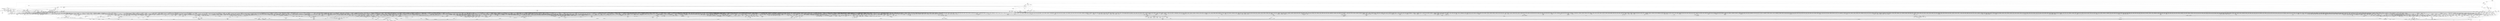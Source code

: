 digraph kerncollapsed {
    "__lock_task_sighand" [color="black"];
    "xas_find" [color="black"];
    "io_poll_find.constprop.0" [color="black"];
    "inode_permission" [color="black"];
    "rcu_dynticks_snap" [color="black"];
    "folio_test_uptodate" [color="black"];
    "set_nameidata" [color="black"];
    "put_prev_task" [color="black"];
    "get_mountpoint" [color="black"];
    "Indirect call5" [color="black"];
    "qdisc_qstats_cpu_backlog_dec" [color="black"];
    "free_unref_page_commit" [color="black"];
    "console_is_usable" [color="black"];
    "lru_deactivate_fn" [color="black"];
    "propagation_next" [color="black"];
    "__fdget_raw" [color="black"];
    "rwsem_spin_on_owner" [color="black"];
    "maybe_mkwrite.isra.0" [color="black"];
    "__percpu_counter_sum" [color="black"];
    "process_shares_mm" [color="black"];
    "__raw_spin_unlock_irqrestore_10" [color="black"];
    "__folio_cancel_dirty" [color="black"];
    "panic_smp_self_stop" [color="black"];
    "is_subdir" [color="black"];
    "Indirect call56" [color="black"];
    "__raw_spin_lock_irqsave_39" [color="black"];
    "d_set_mounted" [color="black"];
    "mas_new_ma_node" [color="black"];
    "memblock_search" [color="black"];
    "compaction_free" [color="black"];
    "__traverse_mounts" [color="black"];
    "break_deleg_wait.constprop.0.isra.0" [color="black"];
    "qdisc_qstats_cpu_qlen_inc" [color="black"];
    "do_raw_spin_lock_29" [color="black"];
    "d_lookup_done" [color="black"];
    "sve_get_vl" [color="black"];
    "privileged_wrt_inode_uidgid" [color="black"];
    "decay_load" [color="black"];
    "Indirect call122" [color="black"];
    "mte_sync_tags" [color="black"];
    "__raw_spin_unlock_irqrestore_6" [color="black"];
    "ktime_add_safe" [color="black"];
    "Indirect call213" [color="black"];
    "mas_rewalk_if_dead" [color="black"];
    "atomic_notifier_call_chain" [color="black"];
    "futex_top_waiter" [color="black"];
    "do_init_timer.constprop.0" [color="black"];
    "do_raw_spin_lock_51" [color="black"];
    "__mod_lruvec_state" [color="black"];
    "zone_watermark_ok" [color="black"];
    "list_del_3" [color="black"];
    "search_cmp_ftr_reg" [color="black"];
    "do_raw_spin_lock_56" [color="black"];
    "find_first_bit_4" [color="black"];
    "skb_cloned" [color="black"];
    "pvm_determine_end_from_reverse" [color="black"];
    "__kern_my_cpu_offset_67" [color="black"];
    "__raw_spin_lock_irqsave_19" [color="black"];
    "kernfs_release_file.part.0.isra.0" [color="black"];
    "__raw_spin_unlock_irq_35" [color="black"];
    "set_swapper_pgd" [color="black"];
    "mas_ascend" [color="black"];
    "pagetable_pte_dtor" [color="black"];
    "__cmpxchg_case_64" [color="black"];
    "update_group_capacity" [color="black"];
    "mab_mas_cp" [color="black"];
    "__raw_spin_lock_23" [color="black"];
    "flush_tlb_mm_1" [color="black"];
    "__bitmap_subset" [color="black"];
    "prepend" [color="black"];
    "get_mm_exe_file" [color="black"];
    "__raw_write_unlock_irq_4" [color="black"];
    "rb_insert_color" [color="black"];
    "mm_counter" [color="black"];
    "compound_order" [color="black"];
    "folio_trylock" [color="black"];
    "tag_get" [color="black"];
    "folio_mark_dirty" [color="black"];
    "__cmpxchg_case_acq_32.constprop.0_16" [color="black"];
    "first_zones_zonelist_1" [color="black"];
    "pi_state_update_owner" [color="black"];
    "check_preempt_curr_dl" [color="black"];
    "io_acct_cancel_pending_work" [color="black"];
    "csum_block_add_ext" [color="black"];
    "xas_clear_mark" [color="black"];
    "cpumask_and" [color="black"];
    "defer_console_output" [color="black"];
    "pid_task" [color="black"];
    "drop_links" [color="black"];
    "Indirect call2" [color="black"];
    "xa_mk_value" [color="black"];
    "exit_rcu" [color="black"];
    "i_uid_into_vfsuid" [color="black"];
    "page_ref_add" [color="black"];
    "touch_mnt_namespace" [color="black"];
    "system_supports_address_auth_1" [color="black"];
    "__raw_spin_trylock_4" [color="black"];
    "__raw_spin_unlock_irq_20" [color="black"];
    "do_raw_spin_lock_99" [color="black"];
    "Indirect call206" [color="black"];
    "__finish_swait" [color="black"];
    "take_dentry_name_snapshot" [color="black"];
    "do_raw_spin_lock_44" [color="black"];
    "pcpu_block_update" [color="black"];
    "mast_fill_bnode" [color="black"];
    "__rb_insert_augmented" [color="black"];
    "dev_bus_name" [color="black"];
    "__raw_spin_unlock_irqrestore_12" [color="black"];
    "__percpu_add_case_32_15" [color="black"];
    "io_cqring_wake" [color="black"];
    "d_alloc_parallel" [color="black"];
    "__bpf_free_used_maps" [color="black"];
    "rcu_segcblist_ready_cbs" [color="black"];
    "folio_trylock_flag" [color="black"];
    "find_next_bit.constprop.0_5" [color="black"];
    "__raw_spin_lock_irq_4" [color="black"];
    "unreserve_highatomic_pageblock" [color="black"];
    "device_links_read_lock" [color="black"];
    "spin_lock_irqsave_ssp_contention" [color="black"];
    "extfrag_for_order" [color="black"];
    "attach_recursive_mnt" [color="black"];
    "__xas_next" [color="black"];
    "int_sqrt" [color="black"];
    "__raw_read_lock.constprop.0_5" [color="black"];
    "rcu_jiffies_till_stall_check" [color="black"];
    "down_read_trylock" [color="black"];
    "__io_acct_run_queue" [color="black"];
    "Indirect call215" [color="black"];
    "Indirect call188" [color="black"];
    "__raw_spin_unlock_irqrestore_2" [color="black"];
    "__attach_to_pi_owner" [color="black"];
    "unhash_mnt" [color="black"];
    "__cmpxchg_case_mb_64_7" [color="black"];
    "do_raw_spin_lock_34" [color="black"];
    "this_cpu_has_cap.part.0" [color="black"];
    "Indirect call96" [color="black"];
    "__wake_up_parent" [color="black"];
    "Indirect call37" [color="black"];
    "hrtimer_forward" [color="black"];
    "rb_insert_color_cached" [color="black"];
    "folio_account_cleaned" [color="black"];
    "sock_flag_3" [color="black"];
    "rpm_check_suspend_allowed" [color="black"];
    "queued_read_lock_slowpath" [color="black"];
    "Indirect call28" [color="black"];
    "set_page_dirty" [color="black"];
    "workingset_refault" [color="black"];
    "__d_instantiate" [color="black"];
    "double_rq_lock" [color="black"];
    "do_raw_spin_lock_42" [color="black"];
    "Indirect call140" [color="black"];
    "internal_add_timer" [color="black"];
    "activate_task" [color="black"];
    "mas_walk" [color="black"];
    "__iget" [color="black"];
    "flush_signal_handlers" [color="black"];
    "account_pipe_buffers" [color="black"];
    "wb_stat_error" [color="black"];
    "__raw_spin_lock_irqsave.constprop.0_3" [color="black"];
    "inode_newsize_ok" [color="black"];
    "timerqueue_iterate_next" [color="black"];
    "list_del_init_5" [color="black"];
    "__raw_spin_lock_irqsave_18" [color="black"];
    "sub_rq_bw.isra.0" [color="black"];
    "folio_trylock_2" [color="black"];
    "Indirect call10" [color="black"];
    "Indirect call179" [color="black"];
    "update_sd_lb_stats" [color="black"];
    "propagate_mnt" [color="black"];
    "kmalloc_slab" [color="black"];
    "flush_tlb_kernel_range" [color="black"];
    "__raise_softirq_irqoff" [color="black"];
    "tlb_flush_1" [color="black"];
    "find_vmap_area" [color="black"];
    "cleanup_timerqueue" [color="black"];
    "ttwu_queue_wakelist" [color="black"];
    "io_poll_remove_entries" [color="black"];
    "Indirect call41" [color="black"];
    "__kern_my_cpu_offset_74" [color="black"];
    "fpsimd_save_state" [color="black"];
    "skb_may_tx_timestamp.part.0" [color="black"];
    "cpudl_heapify_up" [color="black"];
    "__hrtimer_next_event_base.constprop.0" [color="black"];
    "mod_node_state" [color="black"];
    "__wake_up_pollfree" [color="black"];
    "Indirect call150" [color="black"];
    "get_pwq" [color="black"];
    "lazy_max_pages" [color="black"];
    "Indirect call153" [color="black"];
    "pagefault_enable_1" [color="black"];
    "get_cred_1" [color="black"];
    "finish_swait" [color="black"];
    "__kern_my_cpu_offset_70" [color="black"];
    "Indirect call121" [color="black"];
    "__legitimize_mnt" [color="black"];
    "wb_has_dirty_io" [color="black"];
    "mas_find" [color="black"];
    "__nr_to_section" [color="black"];
    "kmem_valid_obj" [color="black"];
    "llist_del_first" [color="black"];
    "need_seqretry" [color="black"];
    "clear_page" [color="black"];
    "__kern_my_cpu_offset_50" [color="black"];
    "drain_pages" [color="black"];
    "Indirect call123" [color="black"];
    "irqd_set.isra.0_1" [color="black"];
    "online_section_nr" [color="black"];
    "task_get_vl" [color="black"];
    "audit_inode" [color="black"];
    "mnt_add_count" [color="black"];
    "page_ref_inc_1" [color="black"];
    "do_raw_spin_lock_23" [color="black"];
    "arch_local_irq_enable_2" [color="black"];
    "mast_split_data" [color="black"];
    "__raw_spin_unlock_irqrestore_31" [color="black"];
    "do_softirq_own_stack" [color="black"];
    "rcu_seq_start_1" [color="black"];
    "choose_mountpoint_rcu" [color="black"];
    "__cmpxchg_case_acq_32.constprop.0_2" [color="black"];
    "__kern_my_cpu_offset_89" [color="black"];
    "folio_evictable_1" [color="black"];
    "__raw_spin_lock_irq_31" [color="black"];
    "Indirect call45" [color="black"];
    "do_raw_spin_lock_69" [color="black"];
    "xas_set_mark" [color="black"];
    "__percpu_add_case_64.constprop.0_3" [color="black"];
    "tlb_flush_mmu_tlbonly" [color="black"];
    "sched_cgroup_fork" [color="black"];
    "__kern_my_cpu_offset_19" [color="black"];
    "__lookup_slow" [color="black"];
    "xas_error.isra.0_1" [color="black"];
    "get_task_mm" [color="black"];
    "Indirect call191" [color="black"];
    "__raw_spin_trylock_5" [color="black"];
    "__raw_spin_lock_irq_17" [color="black"];
    "xas_next_entry" [color="black"];
    "data_push_tail" [color="black"];
    "ma_dead_node" [color="black"];
    "__ipi_send_mask" [color="black"];
    "page_try_share_anon_rmap" [color="black"];
    "sched_post_fork" [color="black"];
    "compact_lock_irqsave" [color="black"];
    "radix_tree_tag_get" [color="black"];
    "Indirect call90" [color="black"];
    "arch_local_irq_restore_2" [color="black"];
    "io_wq_exit_start" [color="black"];
    "list_splice" [color="black"];
    "dl_bw_of" [color="black"];
    "__kern_my_cpu_offset_38" [color="black"];
    "fprop_fraction_percpu" [color="black"];
    "__percpu_add_case_64_1" [color="black"];
    "Indirect call21" [color="black"];
    "__task_rq_lock" [color="black"];
    "__anon_vma_interval_tree_augment_rotate" [color="black"];
    "Indirect call156" [color="black"];
    "__raw_spin_lock_63" [color="black"];
    "add_wait_queue" [color="black"];
    "isolation_suitable.isra.0" [color="black"];
    "rcu_gp_is_expedited" [color="black"];
    "find_next_bit_17" [color="black"];
    "pmd_offset.isra.0_1" [color="black"];
    "local_cpu_stop" [color="black"];
    "sig_handler_ignored" [color="black"];
    "__bitmap_equal" [color="black"];
    "hrtimer_start_expires" [color="black"];
    "node_tag_clear" [color="black"];
    "__raw_spin_unlock_irq_28" [color="black"];
    "Indirect call170" [color="black"];
    "Indirect call114" [color="black"];
    "Indirect call4" [color="black"];
    "do_raw_spin_lock_8" [color="black"];
    "__irq_get_desc_lock" [color="black"];
    "xas_pause" [color="black"];
    "Indirect call65" [color="black"];
    "ihold" [color="black"];
    "d_hash" [color="black"];
    "Indirect call61" [color="black"];
    "rcu_exp_need_qs" [color="black"];
    "Indirect call162" [color="black"];
    "mas_next_sibling" [color="black"];
    "disable_irq_nosync" [color="black"];
    "test_ti_thread_flag_10" [color="black"];
    "folio_wake_bit" [color="black"];
    "task_set_jobctl_pending" [color="black"];
    "__raw_spin_unlock_irq_19" [color="black"];
    "local_bh_enable" [color="black"];
    "__get_cpu_fpsimd_context" [color="black"];
    "chacha_permute" [color="black"];
    "free_vmap_area_rb_augment_cb_propagate" [color="black"];
    "__gfp_pfmemalloc_flags" [color="black"];
    "vm_commit_limit" [color="black"];
    "Indirect call174" [color="black"];
    "rcu_is_cpu_rrupt_from_idle" [color="black"];
    "task_join_group_stop" [color="black"];
    "fsnotify_first_mark" [color="black"];
    "folio_mapped_3" [color="black"];
    "__kern_my_cpu_offset_35" [color="black"];
    "__raw_spin_lock_irq" [color="black"];
    "Indirect call60" [color="black"];
    "leave_rcu" [color="black"];
    "Indirect call94" [color="black"];
    "Indirect call145" [color="black"];
    "find_first_bit_3" [color="black"];
    "__kern_my_cpu_offset_91" [color="black"];
    "mte_thread_switch" [color="black"];
    "raw_spin_rq_lock_1" [color="black"];
    "setattr_should_drop_sgid" [color="black"];
    "__raw_spin_lock_22" [color="black"];
    "folio_lruvec_relock_irq.constprop.0" [color="black"];
    "avg_vruntime" [color="black"];
    "migrate_disable" [color="black"];
    "arch_get_random_seed_longs" [color="black"];
    "virt_to_slab" [color="black"];
    "__percpu_add_case_32_7" [color="black"];
    "kmap_local_page" [color="black"];
    "io_run_local_work_continue" [color="black"];
    "Indirect call173" [color="black"];
    "super_wake" [color="black"];
    "Indirect call106" [color="black"];
    "mas_wr_store_setup" [color="black"];
    "release_thread" [color="black"];
    "find_lock_later_rq" [color="black"];
    "rb_erase_cached.isra.0" [color="black"];
    "__wake_up_klogd.part.0" [color="black"];
    "init_multi_vma_prep" [color="black"];
    "do_raw_spin_lock_50" [color="black"];
    "timerqueue_add" [color="black"];
    "folio_evictable" [color="black"];
    "se_weight.isra.0" [color="black"];
    "__raw_spin_lock_irq_5" [color="black"];
    "__percpu_add_case_64" [color="black"];
    "__dequeue_entity" [color="black"];
    "find_next_bit.constprop.0_6" [color="black"];
    "__cmpxchg_case_acq_32.constprop.0_8" [color="black"];
    "list_del_init_2" [color="black"];
    "Indirect call176" [color="black"];
    "io_poll_mark_cancelled" [color="black"];
    "update_blocked_averages" [color="black"];
    "__printk_cpu_sync_try_get" [color="black"];
    "skb_flow_get_icmp_tci" [color="black"];
    "__rb_change_child.constprop.0" [color="black"];
    "do_raw_spin_lock_45" [color="black"];
    "__raw_spin_unlock_irqrestore_24" [color="black"];
    "tlb_gather_mmu" [color="black"];
    "__srcu_read_lock" [color="black"];
    "raw_spin_rq_unlock" [color="black"];
    "__dl_clear_params" [color="black"];
    "cfs_rq_of" [color="black"];
    "Indirect call72" [color="black"];
    "Indirect call155" [color="black"];
    "Indirect call6" [color="black"];
    "global_dirtyable_memory" [color="black"];
    "Indirect call139" [color="black"];
    "queued_write_lock_slowpath" [color="black"];
    "test_ti_thread_flag_4" [color="black"];
    "notify_change" [color="black"];
    "unlock_mount_hash" [color="black"];
    "__list_del_entry_1" [color="black"];
    "__raw_spin_unlock_irqrestore_21" [color="black"];
    "mte_parent_slot" [color="black"];
    "cpumask_any_and_distribute" [color="black"];
    "lock_mnt_tree" [color="black"];
    "xas_result" [color="black"];
    "blake2s.constprop.0" [color="black"];
    "setattr_copy" [color="black"];
    "to_kthread" [color="black"];
    "count_vm_events_2" [color="black"];
    "prb_commit" [color="black"];
    "sync_icache_aliases" [color="black"];
    "__isolate_free_page" [color="black"];
    "copy_page" [color="black"];
    "graft_tree" [color="black"];
    "Indirect call207" [color="black"];
    "__cmpwait_case_32_2" [color="black"];
    "is_zero_page" [color="black"];
    "do_raw_spin_lock_88" [color="black"];
    "wakeup_kcompactd" [color="black"];
    "__count_vm_events_2" [color="black"];
    "pm_runtime_autosuspend_expiration" [color="black"];
    "ttwu_do_activate.constprop.0" [color="black"];
    "security_inode_setattr" [color="black"];
    "__raw_spin_unlock_irq" [color="black"];
    "put_ldops.constprop.0" [color="black"];
    "mab_shift_right" [color="black"];
    "Indirect call68" [color="black"];
    "req_set_fail_3" [color="black"];
    "__cmpxchg_case_acq_32.constprop.0" [color="black"];
    "attach_pid" [color="black"];
    "__cmpxchg_case_acq_32.constprop.0_5" [color="black"];
    "page_vma_mapped_walk_done_1" [color="black"];
    "Indirect call204" [color="black"];
    "__do_set_cpus_allowed" [color="black"];
    "vma_interval_tree_augment_propagate" [color="black"];
    "Indirect call18" [color="black"];
    "do_raw_spin_lock_5" [color="black"];
    "audit_gid_comparator" [color="black"];
    "find_next_bit.constprop.0_1" [color="black"];
    "tlb_remove_table_sync_one" [color="black"];
    "__wake_q_add" [color="black"];
    "__kern_my_cpu_offset_36" [color="black"];
    "fpsimd_preserve_current_state" [color="black"];
    "req_ref_put_and_test" [color="black"];
    "sk_leave_memory_pressure" [color="black"];
    "compaction_defer_reset" [color="black"];
    "fatal_signal_pending" [color="black"];
    "idle_cpu" [color="black"];
    "Indirect call85" [color="black"];
    "audit_copy_inode" [color="black"];
    "__lock_parent" [color="black"];
    "find_next_bit_10" [color="black"];
    "mas_pop_node" [color="black"];
    "__page_cache_release" [color="black"];
    "wb_io_lists_depopulated" [color="black"];
    "do_raw_spin_lock_52" [color="black"];
    "list_del_init_7" [color="black"];
    "do_raw_spin_lock.constprop.0_7" [color="black"];
    "find_alive_thread.isra.0" [color="black"];
    "reweight_task" [color="black"];
    "tty_termios_baud_rate" [color="black"];
    "__raw_read_unlock.constprop.0" [color="black"];
    "__raw_spin_lock_bh.constprop.0_5" [color="black"];
    "copyin" [color="black"];
    "Indirect call127" [color="black"];
    "d_instantiate" [color="black"];
    "__kern_my_cpu_offset_11" [color="black"];
    "fill_contig_page_info" [color="black"];
    "cpumask_intersects.constprop.0_1" [color="black"];
    "arch_local_irq_restore_1" [color="black"];
    "flush_dcache_folio" [color="black"];
    "__kern_my_cpu_offset_42" [color="black"];
    "eventfd_signal_mask" [color="black"];
    "__mutex_init" [color="black"];
    "percpu_counter_add_batch" [color="black"];
    "vmalloc_to_page" [color="black"];
    "raw_spin_rq_lock" [color="black"];
    "_compound_head_7" [color="black"];
    "__raw_spin_lock_14" [color="black"];
    "pmd_offset.isra.0" [color="black"];
    "mas_next_slot" [color="black"];
    "security_secid_to_secctx" [color="black"];
    "shrink_lock_dentry" [color="black"];
    "__raw_spin_unlock_irqrestore.constprop.0_2" [color="black"];
    "rseq_migrate" [color="black"];
    "tty_driver_name" [color="black"];
    "rcu_seq_end_1" [color="black"];
    "___d_drop" [color="black"];
    "path_lookupat" [color="black"];
    "timer_wait_running" [color="black"];
    "set_kpti_asid_bits" [color="black"];
    "Indirect call32" [color="black"];
    "list_del_init_8" [color="black"];
    "wake_all_kswapds" [color="black"];
    "fatal_signal_pending_3" [color="black"];
    "__skb_header_pointer" [color="black"];
    "pte_mkdirty" [color="black"];
    "list_del_2" [color="black"];
    "pcpu_init_md_blocks" [color="black"];
    "__raw_spin_unlock_irq_25" [color="black"];
    "xas_start" [color="black"];
    "__raw_spin_lock_irq.constprop.0_2" [color="black"];
    "rcu_gpnum_ovf" [color="black"];
    "do_raw_spin_lock_1" [color="black"];
    "pm_runtime_deactivate_timer" [color="black"];
    "cpupri_set" [color="black"];
    "xas_find_marked" [color="black"];
    "Indirect call228" [color="black"];
    "d_walk" [color="black"];
    "Indirect call157" [color="black"];
    "__update_load_avg_se" [color="black"];
    "irq_work_queue" [color="black"];
    "wake_up_bit" [color="black"];
    "mt_find" [color="black"];
    "__d_drop" [color="black"];
    "__raw_spin_unlock_irqrestore_32" [color="black"];
    "mas_wr_walk_index.isra.0" [color="black"];
    "cpu_util_cfs" [color="black"];
    "__audit_inode" [color="black"];
    "Indirect call27" [color="black"];
    "skb_checksum" [color="black"];
    "arch_send_call_function_ipi_mask" [color="black"];
    "Indirect call107" [color="black"];
    "pcpu_page_idx" [color="black"];
    "fsnotify_connector_sb" [color="black"];
    "compound_order_1" [color="black"];
    "__kern_my_cpu_offset_56" [color="black"];
    "__cmpxchg_case_mb_64_4" [color="black"];
    "get_cpu_fpsimd_context" [color="black"];
    "srcu_get_delay.isra.0" [color="black"];
    "folio_pfn" [color="black"];
    "security_inode_init_security_anon" [color="black"];
    "anon_vma_interval_tree_iter_next" [color="black"];
    "cpu_util_cfs_boost" [color="black"];
    "Indirect call141" [color="black"];
    "__skb_checksum" [color="black"];
    "is_migration_entry" [color="black"];
    "mmget" [color="black"];
    "arch_local_irq_save_5" [color="black"];
    "__kern_my_cpu_offset_49" [color="black"];
    "__reset_isolation_pfn" [color="black"];
    "bsearch" [color="black"];
    "get_state_synchronize_rcu_full" [color="black"];
    "set_tsk_need_resched" [color="black"];
    "folio_total_mapcount" [color="black"];
    "get_data" [color="black"];
    "device_match_devt" [color="black"];
    "__kern_my_cpu_offset_83" [color="black"];
    "__cmpxchg_case_acq_64_1" [color="black"];
    "__d_lookup" [color="black"];
    "dev_driver_string" [color="black"];
    "__rt_mutex_futex_trylock" [color="black"];
    "security_sock_rcv_skb" [color="black"];
    "Indirect call177" [color="black"];
    "lock_mount_hash" [color="black"];
    "xas_load" [color="black"];
    "Indirect call144" [color="black"];
    "folio_try_get_rcu" [color="black"];
    "mas_set_alloc_req" [color="black"];
    "pm_qos_read_value" [color="black"];
    "Indirect call201" [color="black"];
    "__kern_my_cpu_offset_54" [color="black"];
    "num_other_online_cpus" [color="black"];
    "radix_tree_lookup" [color="black"];
    "do_raw_spin_lock_32" [color="black"];
    "folio_unlock" [color="black"];
    "inode_maybe_inc_iversion" [color="black"];
    "spin_lock_irqsave_check_contention" [color="black"];
    "__set_open_fd" [color="black"];
    "mas_prev_sibling" [color="black"];
    "has_managed_dma" [color="black"];
    "__raw_read_lock_irqsave.constprop.0_1" [color="black"];
    "__raw_spin_lock_irqsave_44" [color="black"];
    "find_next_zero_bit_2" [color="black"];
    "copy_from_kernel_nofault_allowed" [color="black"];
    "audit_uid_comparator" [color="black"];
    "rt_mutex_setprio" [color="black"];
    "mas_prev_setup.constprop.0" [color="black"];
    "fpsimd_flush_task_state" [color="black"];
    "kthread_insert_work_sanity_check" [color="black"];
    "rcu_segcblist_init" [color="black"];
    "ktime_get" [color="black"];
    "task_sched_runtime" [color="black"];
    "count_mounts" [color="black"];
    "io_get_cqe_overflow" [color="black"];
    "osq_wait_next" [color="black"];
    "__percpu_add_return_case_32_1" [color="black"];
    "Indirect call147" [color="black"];
    "kthread_is_per_cpu" [color="black"];
    "__wake_up_common" [color="black"];
    "fsnotify_update_flags" [color="black"];
    "Indirect call103" [color="black"];
    "____do_softirq" [color="black"];
    "move_linked_works" [color="black"];
    "dl_bw_cpus" [color="black"];
    "this_cpu_has_cap" [color="black"];
    "inode_io_list_del" [color="black"];
    "pcpu_alloc_area" [color="black"];
    "cpumask_subset" [color="black"];
    "clear_ti_thread_flag" [color="black"];
    "try_to_unlazy" [color="black"];
    "__irq_startup" [color="black"];
    "count_vm_events" [color="black"];
    "_compound_head_1" [color="black"];
    "list_del_4" [color="black"];
    "__mnt_want_write_file" [color="black"];
    "Indirect call232" [color="black"];
    "fpsimd_save" [color="black"];
    "Indirect call133" [color="black"];
    "xas_reload" [color="black"];
    "system_supports_tlb_range" [color="black"];
    "PageMovable" [color="black"];
    "Indirect call91" [color="black"];
    "queued_read_unlock.constprop.0_2" [color="black"];
    "Indirect call109" [color="black"];
    "__kern_my_cpu_offset_133" [color="black"];
    "copy_user_highpage" [color="black"];
    "__raw_spin_unlock_irq_4" [color="black"];
    "_find_first_bit" [color="black"];
    "io_wq_work_match_item" [color="black"];
    "prb_read_valid" [color="black"];
    "get_ldops" [color="black"];
    "wq_worker_running" [color="black"];
    "fatal_signal_pending_4" [color="black"];
    "arm_smccc_1_1_get_conduit" [color="black"];
    "down_trylock" [color="black"];
    "__xa_clear_mark" [color="black"];
    "strcpy" [color="black"];
    "tick_get_wakeup_device" [color="black"];
    "Indirect call87" [color="black"];
    "security_inode_getsecid" [color="black"];
    "handle_lookup_down" [color="black"];
    "anon_vma_interval_tree_post_update_vma" [color="black"];
    "rcu_poll_gp_seq_end" [color="black"];
    "check_preempt_curr" [color="black"];
    "tty_update_time" [color="black"];
    "mas_push_data" [color="black"];
    "Indirect call34" [color="black"];
    "desc_read" [color="black"];
    "io_cancel_task_cb" [color="black"];
    "folio_mapped_2" [color="black"];
    "_copy_from_iter" [color="black"];
    "__raw_spin_lock_irq_3" [color="black"];
    "__raw_spin_lock_20" [color="black"];
    "cpu_online_2" [color="black"];
    "cpu_switch_to" [color="black"];
    "cleanup_group_ids" [color="black"];
    "sock_rfree" [color="black"];
    "pwq_activate_inactive_work" [color="black"];
    "filemap_check_errors" [color="black"];
    "sk_memory_allocated_sub" [color="black"];
    "smp_call_function" [color="black"];
    "__reuseport_detach_sock.isra.0" [color="black"];
    "mapping_shrinkable_1" [color="black"];
    "__cmpxchg_case_mb_32_8" [color="black"];
    "folio_mapped" [color="black"];
    "xas_retry" [color="black"];
    "find_busiest_group" [color="black"];
    "__cmpxchg_case_mb_32_10" [color="black"];
    "__cmpwait_case_32_1" [color="black"];
    "lookup_mountpoint" [color="black"];
    "from_vfsgid" [color="black"];
    "__fswab32_10" [color="black"];
    "need_active_balance" [color="black"];
    "double_unlock_balance" [color="black"];
    "skb_zcopy" [color="black"];
    "number" [color="black"];
    "pde_subdir_first" [color="black"];
    "__preempt_count_add.constprop.0_1" [color="black"];
    "cpudl_set" [color="black"];
    "__raw_spin_lock_31" [color="black"];
    "mas_find_setup.constprop.0" [color="black"];
    "init_completion" [color="black"];
    "__kern_my_cpu_offset_6" [color="black"];
    "__raw_spin_lock_43" [color="black"];
    "pm_qos_update_flags" [color="black"];
    "Indirect call26" [color="black"];
    "Indirect call77" [color="black"];
    "slab_want_init_on_alloc" [color="black"];
    "__raw_write_lock_irq_1" [color="black"];
    "__raw_spin_lock_irq_43" [color="black"];
    "truncate_pagecache" [color="black"];
    "Indirect call111" [color="black"];
    "hrtimer_sleeper_start_expires" [color="black"];
    "__raw_spin_unlock_irq_17" [color="black"];
    "__remove_inode_hash" [color="black"];
    "signal_set_stop_flags" [color="black"];
    "__raw_spin_unlock_irq_21" [color="black"];
    "page_ref_add_1" [color="black"];
    "oom_badness" [color="black"];
    "update_pm_runtime_accounting" [color="black"];
    "rcu_poll_gp_seq_start_unlocked" [color="black"];
    "dec_rlimit_ucounts" [color="black"];
    "do_raw_spin_lock_57" [color="black"];
    "__raw_spin_lock_21" [color="black"];
    "select_collect2" [color="black"];
    "__kern_my_cpu_offset_80" [color="black"];
    "folio_activate_fn" [color="black"];
    "mnt_drop_write" [color="black"];
    "__cmpxchg_case_acq_32.constprop.0_14" [color="black"];
    "slab_is_available" [color="black"];
    "min_deadline_cb_propagate" [color="black"];
    "__fprop_add_percpu_max" [color="black"];
    "tlb_gather_mmu_fullmm" [color="black"];
    "access_ok_42" [color="black"];
    "__raw_read_lock.constprop.0_1" [color="black"];
    "nsec_to_clock_t" [color="black"];
    "Indirect call54" [color="black"];
    "next_mnt" [color="black"];
    "__disable_irq_nosync" [color="black"];
    "console_trylock" [color="black"];
    "mte_destroy_descend.constprop.0" [color="black"];
    "Indirect call161" [color="black"];
    "__percpu_add_case_64.constprop.0_1" [color="black"];
    "do_raw_spin_lock.constprop.0_6" [color="black"];
    "ktime_get_with_offset" [color="black"];
    "audit_string_contains_control" [color="black"];
    "__cmpxchg_case_acq_32_3" [color="black"];
    "do_raw_spin_lock_28" [color="black"];
    "oom_unkillable_task.isra.0" [color="black"];
    "__radix_tree_lookup" [color="black"];
    "Indirect call49" [color="black"];
    "Indirect call120" [color="black"];
    "__raw_spin_lock_irq_25" [color="black"];
    "mapping_shrinkable" [color="black"];
    "Indirect call98" [color="black"];
    "rcu_segcblist_entrain" [color="black"];
    "__kern_my_cpu_offset_14" [color="black"];
    "__rpm_get_callback" [color="black"];
    "filename_lookup" [color="black"];
    "__raw_spin_unlock_irqrestore_29" [color="black"];
    "pcpu_chunk_refresh_hint" [color="black"];
    "tty_audit_fork" [color="black"];
    "__set_task_special" [color="black"];
    "i_gid_into_vfsgid" [color="black"];
    "strncpy_from_user" [color="black"];
    "__raw_spin_lock_irqsave_12" [color="black"];
    "__cmpxchg_case_mb_32_2" [color="black"];
    "hrtimer_try_to_cancel" [color="black"];
    "complete_walk" [color="black"];
    "skb_headers_offset_update" [color="black"];
    "cpu_online_3" [color="black"];
    "find_next_zero_bit" [color="black"];
    "__set_task_comm" [color="black"];
    "__page_dup_rmap.constprop.0" [color="black"];
    "cpumask_and.isra.0_1" [color="black"];
    "bump_cpu_timer" [color="black"];
    "pcpu_post_unmap_tlb_flush" [color="black"];
    "u64_stats_add_2" [color="black"];
    "__dev_pm_qos_resume_latency" [color="black"];
    "Indirect call116" [color="black"];
    "queued_read_lock.constprop.0" [color="black"];
    "__kern_my_cpu_offset_29" [color="black"];
    "Indirect call42" [color="black"];
    "sched_ttwu_pending" [color="black"];
    "skb_frag_ref" [color="black"];
    "pick_next_pushable_dl_task" [color="black"];
    "d_same_name" [color="black"];
    "io_poll_can_finish_inline.isra.0" [color="black"];
    "add_mm_rss_vec" [color="black"];
    "io_req_complete_defer" [color="black"];
    "stackinfo_on_stack" [color="black"];
    "page_ref_dec_and_test" [color="black"];
    "__flow_hash_from_keys" [color="black"];
    "find_buddy_page_pfn" [color="black"];
    "do_raw_spin_lock_12" [color="black"];
    "lock_hrtimer_base" [color="black"];
    "llist_add_batch" [color="black"];
    "mutex_can_spin_on_owner" [color="black"];
    "mas_leaf_max_gap" [color="black"];
    "get_pfnblock_flags_mask" [color="black"];
    "__lock_timer" [color="black"];
    "retain_dentry" [color="black"];
    "__raw_spin_lock_irqsave.constprop.0_7" [color="black"];
    "pfn_valid_1" [color="black"];
    "get_task_exe_file" [color="black"];
    "mas_data_end" [color="black"];
    "skb_tailroom_1" [color="black"];
    "get_ucounts_or_wrap" [color="black"];
    "io_match_task_safe" [color="black"];
    "xas_next_entry.constprop.0" [color="black"];
    "copy_thread" [color="black"];
    "Indirect call48" [color="black"];
    "__raw_spin_lock_irq_7" [color="black"];
    "ma_pivots" [color="black"];
    "posix_cpu_timer_rearm" [color="black"];
    "reusable_anon_vma" [color="black"];
    "irq_work_claim" [color="black"];
    "setattr_prepare" [color="black"];
    "read_sanitised_ftr_reg" [color="black"];
    "get_file" [color="black"];
    "signalfd_cleanup" [color="black"];
    "task_participate_group_stop" [color="black"];
    "Indirect call187" [color="black"];
    "init_entity_runnable_average" [color="black"];
    "add_wait_queue_exclusive" [color="black"];
    "__bitmap_weight" [color="black"];
    "put_dec" [color="black"];
    "aio_nr_sub" [color="black"];
    "do_raw_spin_lock_43" [color="black"];
    "pm_ops_is_empty" [color="black"];
    "__io_put_kbuf" [color="black"];
    "__set_fixmap" [color="black"];
    "sane_fdtable_size" [color="black"];
    "__msecs_to_jiffies" [color="black"];
    "capable_wrt_inode_uidgid" [color="black"];
    "mutex_is_locked" [color="black"];
    "call_on_irq_stack" [color="black"];
    "pte_to_swp_entry" [color="black"];
    "inode_to_bdi" [color="black"];
    "audit_tree_lookup" [color="black"];
    "flush_tlb_batched_pending" [color="black"];
    "__attach_mnt" [color="black"];
    "blake2s_update" [color="black"];
    "desc_make_final" [color="black"];
    "security_capable" [color="black"];
    "memchr" [color="black"];
    "do_raw_spin_lock_37" [color="black"];
    "__skb_fill_page_desc" [color="black"];
    "workingset_age_nonresident" [color="black"];
    "__wait_on_bit" [color="black"];
    "rcu_is_watching" [color="black"];
    "__cmpxchg_case_acq_32_2" [color="black"];
    "folio_invalidate" [color="black"];
    "llist_reverse_order" [color="black"];
    "should_zap_page" [color="black"];
    "bit_waitqueue" [color="black"];
    "__enqueue_entity" [color="black"];
    "do_raw_spin_lock_25" [color="black"];
    "signal_pending" [color="black"];
    "__mnt_drop_write" [color="black"];
    "Indirect call11" [color="black"];
    "rcu_gp_is_normal" [color="black"];
    "arch_asym_cpu_priority" [color="black"];
    "mas_find_child" [color="black"];
    "__pi_memcmp" [color="black"];
    "clear_bit_unlock.constprop.0" [color="black"];
    "post_alloc_hook" [color="black"];
    "capacity_of" [color="black"];
    "Indirect call189" [color="black"];
    "do_raw_spin_lock_48" [color="black"];
    "try_grab_page" [color="black"];
    "inode_add_lru" [color="black"];
    "tty_ldisc_close" [color="black"];
    "console_srcu_read_unlock" [color="black"];
    "kthread_probe_data" [color="black"];
    "rwsem_set_reader_owned" [color="black"];
    "__raw_spin_unlock_irqrestore_3" [color="black"];
    "__anon_vma_interval_tree_subtree_search" [color="black"];
    "task_rq_lock" [color="black"];
    "mast_spanning_rebalance.isra.0" [color="black"];
    "Indirect call198" [color="black"];
    "__set_close_on_exec.isra.0" [color="black"];
    "anon_vma_interval_tree_iter_first" [color="black"];
    "arm_timer" [color="black"];
    "hlist_del_init" [color="black"];
    "Indirect call29" [color="black"];
    "mas_prev" [color="black"];
    "class_raw_spinlock_irqsave_destructor" [color="black"];
    "__raw_spin_unlock_irq_11" [color="black"];
    "__raw_spin_lock" [color="black"];
    "Indirect call113" [color="black"];
    "fsnotify_handle_inode_event.isra.0" [color="black"];
    "_find_next_zero_bit" [color="black"];
    "tick_get_broadcast_device" [color="black"];
    "fetch_robust_entry" [color="black"];
    "__audit_uring_entry" [color="black"];
    "security_inode_need_killpriv" [color="black"];
    "arch_irq_work_raise" [color="black"];
    "__kern_my_cpu_offset_44" [color="black"];
    "do_raw_spin_lock_67" [color="black"];
    "prepare_alloc_pages.constprop.0" [color="black"];
    "__audit_reusename" [color="black"];
    "lockref_get_not_dead" [color="black"];
    "__futex_queue" [color="black"];
    "__irq_disable" [color="black"];
    "page_ref_dec_and_test_1" [color="black"];
    "__percpu_add_case_32_20" [color="black"];
    "io_timeout_extract" [color="black"];
    "mas_wr_walk" [color="black"];
    "mm_counter_file" [color="black"];
    "inactive_is_low.constprop.0" [color="black"];
    "Indirect call25" [color="black"];
    "srcu_read_unlock.constprop.0" [color="black"];
    "folio_mapped_1" [color="black"];
    "mod_node_page_state" [color="black"];
    "add_timer" [color="black"];
    "rcu_cblist_dequeue" [color="black"];
    "update_load_avg" [color="black"];
    "Indirect call20" [color="black"];
    "clear_siginfo" [color="black"];
    "access_ok_16" [color="black"];
    "notifier_call_chain" [color="black"];
    "arch_tlbbatch_should_defer.constprop.0" [color="black"];
    "Indirect call44" [color="black"];
    "task_work_cancel_match" [color="black"];
    "clear_ti_thread_flag_3" [color="black"];
    "rcu_inkernel_boot_has_ended" [color="black"];
    "clear_buddies.isra.0" [color="black"];
    "mas_pause" [color="black"];
    "update_min_vruntime" [color="black"];
    "lock_parent" [color="black"];
    "Indirect call231" [color="black"];
    "list_del_init" [color="black"];
    "find_task_by_pid_ns" [color="black"];
    "srcu_funnel_exp_start" [color="black"];
    "hrtimer_active" [color="black"];
    "ptep_set_access_flags" [color="black"];
    "Indirect call92" [color="black"];
    "__raw_spin_lock_irq_19" [color="black"];
    "__raw_spin_lock_19" [color="black"];
    "io_file_get_flags" [color="black"];
    "mas_parent_type" [color="black"];
    "find_next_bit.constprop.0_7" [color="black"];
    "other_cpu_in_panic" [color="black"];
    "access_ok_12" [color="black"];
    "__bitmap_and" [color="black"];
    "domain_dirty_limits" [color="black"];
    "sb_clear_inode_writeback" [color="black"];
    "try_to_unmap_flush_dirty" [color="black"];
    "Indirect call93" [color="black"];
    "csum_partial" [color="black"];
    "__bitmap_intersects" [color="black"];
    "arch_local_irq_disable_2" [color="black"];
    "__raw_spin_unlock_irq_38" [color="black"];
    "irq_set_thread_affinity" [color="black"];
    "srcu_gp_start" [color="black"];
    "qdisc_maybe_clear_missed" [color="black"];
    "__audit_getname" [color="black"];
    "__update_min_deadline" [color="black"];
    "find_vma" [color="black"];
    "may_setattr" [color="black"];
    "get_random_bytes" [color="black"];
    "Indirect call226" [color="black"];
    "io_wq_cancel_pending_work" [color="black"];
    "kmap_atomic_1" [color="black"];
    "_find_first_and_bit" [color="black"];
    "__wake_up" [color="black"];
    "__remove_shared_vm_struct.constprop.0" [color="black"];
    "task_will_free_mem" [color="black"];
    "__raw_spin_unlock_irq_37" [color="black"];
    "Indirect call53" [color="black"];
    "set_cpu_online" [color="black"];
    "__sk_mem_reduce_allocated" [color="black"];
    "vma_interval_tree_remove" [color="black"];
    "move_freelist_tail" [color="black"];
    "__try_to_del_timer_sync" [color="black"];
    "dev_nit_active" [color="black"];
    "__peernet2id" [color="black"];
    "pcpu_find_block_fit" [color="black"];
    "Indirect call205" [color="black"];
    "cpus_share_cache" [color="black"];
    "mod_zone_state" [color="black"];
    "mas_safe_min" [color="black"];
    "__raw_spin_lock_irqsave_22" [color="black"];
    "audit_dummy_context_1" [color="black"];
    "try_release_thread_stack_to_cache" [color="black"];
    "test_ti_thread_flag_21" [color="black"];
    "do_raw_spin_lock_83" [color="black"];
    "fprop_reflect_period_percpu.isra.0" [color="black"];
    "dequeue_load_avg" [color="black"];
    "pcpu_size_to_slot" [color="black"];
    "__printk_cpu_sync_put" [color="black"];
    "__arch_copy_from_user" [color="black"];
    "__raw_spin_unlock_irq_29" [color="black"];
    "list_del_init_3" [color="black"];
    "chacha_block_generic" [color="black"];
    "xas_next_offset" [color="black"];
    "Indirect call23" [color="black"];
    "lock_timer_base" [color="black"];
    "_find_next_bit" [color="black"];
    "__kern_my_cpu_offset_134" [color="black"];
    "mas_start" [color="black"];
    "rcu_start_this_gp" [color="black"];
    "__do_once_start" [color="black"];
    "arch_local_irq_save_2" [color="black"];
    "tick_get_broadcast_mask" [color="black"];
    "lowest_in_progress" [color="black"];
    "io_should_retry_thread" [color="black"];
    "task_call_func" [color="black"];
    "do_raw_spin_lock_27" [color="black"];
    "prepend_path" [color="black"];
    "Indirect call40" [color="black"];
    "find_first_bit_6" [color="black"];
    "security_release_secctx" [color="black"];
    "__mnt_is_readonly" [color="black"];
    "io_acct_run_queue" [color="black"];
    "__percpu_add_case_64_6" [color="black"];
    "task_ppid_nr" [color="black"];
    "__kern_my_cpu_offset_61" [color="black"];
    "update_rq_clock" [color="black"];
    "__raw_spin_lock_irq_20" [color="black"];
    "Indirect call82" [color="black"];
    "io_wq_work_match_all" [color="black"];
    "exit_oom_victim" [color="black"];
    "__dl_sub" [color="black"];
    "test_taint" [color="black"];
    "list_move_1" [color="black"];
    "rt_mutex_futex_trylock" [color="black"];
    "vma_needs_dirty_tracking" [color="black"];
    "getname_flags" [color="black"];
    "__raw_spin_unlock_irqrestore" [color="black"];
    "__next_zones_zonelist" [color="black"];
    "skb_header_pointer_2" [color="black"];
    "inode_lru_list_del" [color="black"];
    "load_unaligned_zeropad_1" [color="black"];
    "group_classify" [color="black"];
    "rcu_poll_gp_seq_start" [color="black"];
    "kernfs_next_descendant_post" [color="black"];
    "Indirect call166" [color="black"];
    "Indirect call192" [color="black"];
    "Indirect call146" [color="black"];
    "vma_interval_tree_augment_rotate" [color="black"];
    "find_next_bit.constprop.0_8" [color="black"];
    "Indirect call190" [color="black"];
    "__raw_write_unlock_irq_5" [color="black"];
    "__mod_node_page_state" [color="black"];
    "put_dec_full8" [color="black"];
    "do_raw_spin_lock_63" [color="black"];
    "Indirect call57" [color="black"];
    "io_wq_get_acct" [color="black"];
    "__rb_erase_color" [color="black"];
    "__raw_spin_lock_irq_35" [color="black"];
    "sched_clock" [color="black"];
    "__siphash_unaligned" [color="black"];
    "task_clear_jobctl_trapping" [color="black"];
    "xas_error.isra.0" [color="black"];
    "Indirect call164" [color="black"];
    "timer_delete" [color="black"];
    "__raw_spin_lock_irqsave_52" [color="black"];
    "enqueue_hrtimer.constprop.0" [color="black"];
    "__raw_write_lock.constprop.0_1" [color="black"];
    "ktime_get_real_seconds" [color="black"];
    "__vfs_getxattr" [color="black"];
    "Indirect call47" [color="black"];
    "security_audit_rule_free" [color="black"];
    "fsnotify_group_assert_locked" [color="black"];
    "folio_order" [color="black"];
    "Indirect call71" [color="black"];
    "in_group_or_capable" [color="black"];
    "Indirect call208" [color="black"];
    "__page_set_anon_rmap" [color="black"];
    "__to_kthread" [color="black"];
    "is_posix_acl_xattr" [color="black"];
    "idr_find" [color="black"];
    "lookup_mnt" [color="black"];
    "Indirect call183" [color="black"];
    "__raw_spin_unlock_irq.constprop.0_1" [color="black"];
    "try_to_unlazy_next" [color="black"];
    "wp_page_reuse" [color="black"];
    "desc_read_finalized_seq" [color="black"];
    "__raw_spin_lock_irq.constprop.0_1" [color="black"];
    "find_first_bit_1" [color="black"];
    "update_newidle_cost" [color="black"];
    "arch_send_call_function_single_ipi" [color="black"];
    "is_cpu_allowed" [color="black"];
    "Indirect call158" [color="black"];
    "csum_partial_ext" [color="black"];
    "percpu_counter_set" [color="black"];
    "__raw_spin_lock_2" [color="black"];
    "__cmpxchg_case_acq_32.constprop.0_9" [color="black"];
    "Indirect call185" [color="black"];
    "__anon_vma_interval_tree_augment_propagate" [color="black"];
    "__kern_my_cpu_offset_77" [color="black"];
    "space_used" [color="black"];
    "debug_locks_off" [color="black"];
    "cpumask_first_and" [color="black"];
    "console_verbose" [color="black"];
    "next_zone" [color="black"];
    "tk_xtime.constprop.0" [color="black"];
    "raw_spin_rq_trylock" [color="black"];
    "page_move_anon_rmap" [color="black"];
    "move_freepages_block" [color="black"];
    "fd_install" [color="black"];
    "security_sk_free" [color="black"];
    "anon_vma_interval_tree_pre_update_vma" [color="black"];
    "next_online_pgdat" [color="black"];
    "inode_io_list_move_locked" [color="black"];
    "make_vfsuid" [color="black"];
    "__raw_spin_unlock_irqrestore.constprop.0_1" [color="black"];
    "mas_store_prealloc.part.0" [color="black"];
    "tcp_get_info_chrono_stats" [color="black"];
    "__cmpxchg_case_acq_32.constprop.0_21" [color="black"];
    "__mutex_remove_waiter" [color="black"];
    "Indirect call108" [color="black"];
    "netlink_overrun" [color="black"];
    "xas_set_order.part.0" [color="black"];
    "__raw_spin_lock_16" [color="black"];
    "Indirect call117" [color="black"];
    "__fget_light" [color="black"];
    "mas_safe_pivot" [color="black"];
    "compound_order_2" [color="black"];
    "Indirect call175" [color="black"];
    "__raw_spin_lock_6" [color="black"];
    "__d_lookup_rcu" [color="black"];
    "set_root_1" [color="black"];
    "tty_termios_input_baud_rate" [color="black"];
    "d_alloc" [color="black"];
    "find_next_bit_29" [color="black"];
    "mas_put_in_tree" [color="black"];
    "Indirect call75" [color="black"];
    "anon_vma_interval_tree_remove" [color="black"];
    "__raw_spin_lock_irqsave_41" [color="black"];
    "pagefault_enable" [color="black"];
    "kthread_should_stop" [color="black"];
    "can_set_direct_map" [color="black"];
    "is_current_pgrp_orphaned" [color="black"];
    "sock_flag.constprop.0" [color="black"];
    "find_last_bit" [color="black"];
    "do_add_mount" [color="black"];
    "tls_preserve_current_state" [color="black"];
    "__cmpxchg_case_mb_32_6" [color="black"];
    "io_cancel_cb" [color="black"];
    "Indirect call124" [color="black"];
    "should_fail_alloc_page" [color="black"];
    "virt_to_head_page.isra.0" [color="black"];
    "__cmpxchg_case_rel_64" [color="black"];
    "get_vfs_caps_from_disk" [color="black"];
    "list_splice_tail_init" [color="black"];
    "percpu_counter_add" [color="black"];
    "access_ok_14" [color="black"];
    "__kern_my_cpu_offset_71" [color="black"];
    "current_wq_worker" [color="black"];
    "enqueue_task" [color="black"];
    "data_alloc" [color="black"];
    "__cmpxchg_case_acq_32.constprop.0_15" [color="black"];
    "Indirect call55" [color="black"];
    "inc_rlimit_ucounts" [color="black"];
    "cpu_mitigations_off" [color="black"];
    "____core____" [color="kernel"];
    "tag_clear_highpage" [color="black"];
    "detach_entity_load_avg" [color="black"];
    "do_raw_spin_lock_13" [color="black"];
    "prb_final_commit" [color="black"];
    "security_inode_follow_link" [color="black"];
    "__put_cpu_fpsimd_context" [color="black"];
    "desc_make_reusable" [color="black"];
    "set_ti_thread_flag_4" [color="black"];
    "truncate_setsize" [color="black"];
    "__mnt_want_write" [color="black"];
    "expand" [color="black"];
    "__kern_my_cpu_offset_52" [color="black"];
    "__raw_spin_unlock_irqrestore_14" [color="black"];
    "xas_find_conflict" [color="black"];
    "entity_eligible" [color="black"];
    "__wake_up_locked_key" [color="black"];
    "folio_size" [color="black"];
    "tlb_flush" [color="black"];
    "__cmpxchg_case_acq_32_1" [color="black"];
    "skb_header_cloned" [color="black"];
    "chown_common" [color="black"];
    "Indirect call149" [color="black"];
    "post_ttbr_update_workaround" [color="black"];
    "find_vma_prev" [color="black"];
    "mas_alloc_req.isra.0" [color="black"];
    "folio_nr_pages_2" [color="black"];
    "iov_iter_revert" [color="black"];
    "__cmpxchg_case_mb_64_1" [color="black"];
    "terminate_walk" [color="black"];
    "cpumask_empty_3" [color="black"];
    "prb_first_valid_seq" [color="black"];
    "dentry_string_cmp" [color="black"];
    "do_raw_spin_lock_60" [color="black"];
    "cpu_active" [color="black"];
    "__raw_spin_lock_irq_11" [color="black"];
    "path_init" [color="black"];
    "__cmpxchg_case_mb_64_6" [color="black"];
    "__legitimize_path" [color="black"];
    "timekeeping_get_ns" [color="black"];
    "do_raw_spin_lock_16" [color="black"];
    "mod_timer" [color="black"];
    "__raw_spin_lock.constprop.0_1" [color="black"];
    "rcu_segcblist_accelerate" [color="black"];
    "__add_wait_queue" [color="black"];
    "__raw_spin_lock.constprop.0_2" [color="black"];
    "__update_load_avg_cfs_rq" [color="black"];
    "pde_subdir_find" [color="black"];
    "__kern_my_cpu_offset_47" [color="black"];
    "pgdat_balanced" [color="black"];
    "update_misfit_status" [color="black"];
    "__kern_my_cpu_offset_4" [color="black"];
    "rcu_segcblist_pend_cbs" [color="black"];
    "__raw_read_unlock.constprop.0_6" [color="black"];
    "Indirect call151" [color="black"];
    "kmalloc_size_roundup" [color="black"];
    "__raw_spin_lock_28" [color="black"];
    "cpudl_find" [color="black"];
    "__cmpxchg_case_acq_32.constprop.0_20" [color="black"];
    "cpu_online_1" [color="black"];
    "kernfs_should_drain_open_files" [color="black"];
    "mas_next_setup.constprop.0" [color="black"];
    "do_raw_spin_lock_38" [color="black"];
    "Indirect call16" [color="black"];
    "update_dl_rq_load_avg" [color="black"];
    "__raw_spin_lock_5" [color="black"];
    "first_zones_zonelist" [color="black"];
    "tty_name" [color="black"];
    "mas_update_gap" [color="black"];
    "Indirect call223" [color="black"];
    "do_raw_spin_lock_36" [color="black"];
    "hrtimer_force_reprogram.constprop.0" [color="black"];
    "__raw_spin_lock_irqsave_7" [color="black"];
    "Indirect call31" [color="black"];
    "call_function_single_prep_ipi" [color="black"];
    "__raw_spin_unlock_irqrestore_4" [color="black"];
    "percpu_up_read_1" [color="black"];
    "__raw_spin_lock_irq_12" [color="black"];
    "__percpu_add_case_64_7" [color="black"];
    "dev_xmit_recursion_dec" [color="black"];
    "__io_disarm_linked_timeout" [color="black"];
    "__raw_spin_lock_irqsave.constprop.0_8" [color="black"];
    "do_raw_spin_lock_61" [color="black"];
    "mas_next" [color="black"];
    "strncmp" [color="black"];
    "mas_prev_slot" [color="black"];
    "Indirect call138" [color="black"];
    "__preempt_count_sub" [color="black"];
    "mapping_unmap_writable" [color="black"];
    "vma_interval_tree_iter_first" [color="black"];
    "__get_task_comm" [color="black"];
    "rcu_poll_gp_seq_end_unlocked" [color="black"];
    "__printk_cpu_sync_wait" [color="black"];
    "fpsimd_thread_switch" [color="black"];
    "Indirect call154" [color="black"];
    "__raw_spin_lock_irqsave.constprop.0_2" [color="black"];
    "detach_if_pending" [color="black"];
    "__wake_up_locked_key_bookmark" [color="black"];
    "update_rt_rq_load_avg" [color="black"];
    "group_balance_cpu" [color="black"];
    "task_sigpending_2" [color="black"];
    "arch_stack_walk" [color="black"];
    "netlink_has_listeners" [color="black"];
    "do_raw_spin_lock_58" [color="black"];
    "path_is_under" [color="black"];
    "from_vfsuid" [color="black"];
    "__irq_domain_deactivate_irq" [color="black"];
    "__pick_first_entity" [color="black"];
    "_task_util_est" [color="black"];
    "__list_del_entry" [color="black"];
    "walk_component" [color="black"];
    "Indirect call184" [color="black"];
    "__udelay" [color="black"];
    "__dev_put.part.0" [color="black"];
    "do_raw_spin_lock_31" [color="black"];
    "strnlen" [color="black"];
    "compaction_zonelist_suitable" [color="black"];
    "__smp_call_single_queue" [color="black"];
    "fasync_insert_entry" [color="black"];
    "set_pageblock_migratetype" [color="black"];
    "io_cqe_cache_refill" [color="black"];
    "min_deadline_cb_rotate" [color="black"];
    "synchronize_rcu.part.0" [color="black"];
    "do_raw_spin_lock_17" [color="black"];
    "unmask_irq" [color="black"];
    "percpu_down_read_1" [color="black"];
    "folio_trylock_4" [color="black"];
    "rcu_seq_snap" [color="black"];
    "find_submount" [color="black"];
    "Indirect call0" [color="black"];
    "get_next_ino" [color="black"];
    "__dev_fwnode" [color="black"];
    "mutex_spin_on_owner" [color="black"];
    "Indirect call86" [color="black"];
    "io_put_kbuf" [color="black"];
    "fsnotify_free_mark" [color="black"];
    "IS_ERR_OR_NULL_3" [color="black"];
    "__raw_spin_unlock_irqrestore_15" [color="black"];
    "invent_group_ids" [color="black"];
    "simple_setattr" [color="black"];
    "folio_nr_pages_1" [color="black"];
    "restore_nameidata" [color="black"];
    "__accumulate_pelt_segments" [color="black"];
    "do_raw_spin_lock_35" [color="black"];
    "mas_leaf_set_meta" [color="black"];
    "_compound_head_3" [color="black"];
    "Indirect call137" [color="black"];
    "arch_local_irq_save_7" [color="black"];
    "extract_entropy.constprop.0" [color="black"];
    "cpu_timer_task_rcu" [color="black"];
    "percpu_ref_get_many.constprop.0" [color="black"];
    "propagate_one" [color="black"];
    "__acct_reclaim_writeback" [color="black"];
    "netdev_start_xmit" [color="black"];
    "kernfs_get" [color="black"];
    "__raw_spin_lock_irq_23" [color="black"];
    "mte_update_gcr_excl.isra.0" [color="black"];
    "__dl_add" [color="black"];
    "_find_next_and_bit" [color="black"];
    "ktime_get_coarse_real_ts64" [color="black"];
    "clear_ti_thread_flag_1" [color="black"];
    "__raw_spin_lock_54" [color="black"];
    "update_curr" [color="black"];
    "__wb_writeout_add" [color="black"];
    "rcu_seq_set_state" [color="black"];
    "task_rq_unlock" [color="black"];
    "u64_stats_add_1" [color="black"];
    "set_secondary_fwnode" [color="black"];
    "device_pm_check_callbacks" [color="black"];
    "__raw_spin_lock_irqsave_17" [color="black"];
    "irq_chip_retrigger_hierarchy" [color="black"];
    "mas_next_range" [color="black"];
    "__finalize_skb_around" [color="black"];
    "__cmpxchg_case_acq_32" [color="black"];
    "__percpu_add_case_32_8" [color="black"];
    "Indirect call134" [color="black"];
    "load_unaligned_zeropad" [color="black"];
    "count_vm_event" [color="black"];
    "mas_descend" [color="black"];
    "__raw_spin_unlock_irq.constprop.0_2" [color="black"];
    "Indirect call129" [color="black"];
    "collect_posix_cputimers" [color="black"];
    "mte_update_sctlr_user" [color="black"];
    "rcu_exp_jiffies_till_stall_check" [color="black"];
    "__raw_spin_lock_64" [color="black"];
    "fsnotify_compare_groups" [color="black"];
    "step_into" [color="black"];
    "vma_iter_config" [color="black"];
    "do_raw_spin_lock_3" [color="black"];
    "__kern_my_cpu_offset_18" [color="black"];
    "plist_del" [color="black"];
    "folio_not_mapped" [color="black"];
    "get_file_1" [color="black"];
    "dev_xmit_recursion_inc" [color="black"];
    "__cmpxchg_case_acq_32.constprop.0_17" [color="black"];
    "raw_spin_rq_unlock_irqrestore" [color="black"];
    "unlock_page" [color="black"];
    "__raw_spin_lock_irqsave" [color="black"];
    "set_next_entity" [color="black"];
    "cpu_clock_sample" [color="black"];
    "ktime_get_real_ts64" [color="black"];
    "__percpu_add_case_32_21" [color="black"];
    "pagecache_get_page" [color="black"];
    "igrab" [color="black"];
    "__raw_spin_lock.constprop.0" [color="black"];
    "access_ok_39" [color="black"];
    "page_vma_mapped_walk_done" [color="black"];
    "find_worker_executing_work" [color="black"];
    "sme_save_state" [color="black"];
    "bstats_update" [color="black"];
    "set_task_reclaim_state" [color="black"];
    "set_tlb_ubc_flush_pending" [color="black"];
    "do_raw_spin_lock_24" [color="black"];
    "__delay" [color="black"];
    "update_cfs_rq_load_avg.isra.0" [color="black"];
    "lockref_get_not_zero" [color="black"];
    "__wake_up_bit" [color="black"];
    "file_ns_capable" [color="black"];
    "__percpu_add_case_64_4" [color="black"];
    "__cmpxchg_case_acq_32.constprop.0_18" [color="black"];
    "should_failslab" [color="black"];
    "__xchg_case_mb_64.constprop.0_2" [color="black"];
    "__printk_safe_enter" [color="black"];
    "pagecache_isize_extended" [color="black"];
    "Indirect call99" [color="black"];
    "is_path_reachable" [color="black"];
    "print_tainted" [color="black"];
    "__kern_my_cpu_offset_28" [color="black"];
    "first_online_pgdat" [color="black"];
    "radix_tree_load_root" [color="black"];
    "Indirect call3" [color="black"];
    "memmove" [color="black"];
    "rb_first" [color="black"];
    "do_raw_spin_lock_41" [color="black"];
    "prepend_name" [color="black"];
    "Indirect call73" [color="black"];
    "__note_gp_changes" [color="black"];
    "Indirect call222" [color="black"];
    "Indirect call197" [color="black"];
    "__raw_spin_unlock_irqrestore_38" [color="black"];
    "Indirect call227" [color="black"];
    "rb_next" [color="black"];
    "__raw_spin_lock_4" [color="black"];
    "do_raw_spin_lock_10" [color="black"];
    "Indirect call1" [color="black"];
    "Indirect call69" [color="black"];
    "read_seqbegin_or_lock" [color="black"];
    "pagefault_enable_2" [color="black"];
    "Indirect call63" [color="black"];
    "Indirect call172" [color="black"];
    "xa_err" [color="black"];
    "find_unlink_vmap_area" [color="black"];
    "__posix_timers_find" [color="black"];
    "irq_to_desc" [color="black"];
    "__clear_close_on_exec.isra.0" [color="black"];
    "__raw_spin_lock_52" [color="black"];
    "__percpu_add_case_64.constprop.0" [color="black"];
    "sched_clock_noinstr" [color="black"];
    "purge_fragmented_block" [color="black"];
    "Indirect call230" [color="black"];
    "__cmpxchg_case_mb_32_3" [color="black"];
    "do_raw_spin_lock_18" [color="black"];
    "memcg_charge_kernel_stack.part.0" [color="black"];
    "__raw_spin_lock_30" [color="black"];
    "__irq_put_desc_unlock" [color="black"];
    "__init_waitqueue_head" [color="black"];
    "filemap_release_folio" [color="black"];
    "pcpu_next_md_free_region" [color="black"];
    "arm64_kernel_unmapped_at_el0_3" [color="black"];
    "Indirect call8" [color="black"];
    "parent_len" [color="black"];
    "freezing_slow_path" [color="black"];
    "__raw_spin_unlock_irq_6" [color="black"];
    "__dl_update" [color="black"];
    "fatal_signal_pending_1" [color="black"];
    "__raw_spin_lock_34" [color="black"];
    "console_srcu_read_lock" [color="black"];
    "wb_io_lists_populated" [color="black"];
    "__ksize" [color="black"];
    "smp_call_function_single" [color="black"];
    "timer_delete_hook" [color="black"];
    "mntget" [color="black"];
    "get_page" [color="black"];
    "do_raw_spin_lock_93" [color="black"];
    "vma_interval_tree_iter_next" [color="black"];
    "prepare_to_swait_event" [color="black"];
    "unlock_task_sighand.isra.0_1" [color="black"];
    "try_to_unmap_flush" [color="black"];
    "__raw_spin_unlock_irqrestore_9" [color="black"];
    "count_vm_event_2" [color="black"];
    "do_raw_spin_lock_65" [color="black"];
    "prepare_to_wait_event" [color="black"];
    "group_open_release" [color="black"];
    "__cmpxchg_case_mb_32.constprop.0" [color="black"];
    "__pageblock_pfn_to_page" [color="black"];
    "__bitmap_clear" [color="black"];
    "__raw_spin_lock_irqsave_25" [color="black"];
    "__rb_rotate_set_parents" [color="black"];
    "signal_pending_state_1" [color="black"];
    "vma_fs_can_writeback" [color="black"];
    "cpu_clock_sample_group" [color="black"];
    "new_context" [color="black"];
    "Indirect call119" [color="black"];
    "percpu_ref_put_many.constprop.0_1" [color="black"];
    "cpumask_copy_1" [color="black"];
    "update_dl_migration" [color="black"];
    "__d_find_any_alias" [color="black"];
    "__raw_spin_lock_26" [color="black"];
    "task_pid_vnr_1" [color="black"];
    "Indirect call210" [color="black"];
    "rcu_segcblist_advance" [color="black"];
    "peernet2id" [color="black"];
    "eth_type_vlan" [color="black"];
    "do_raw_spin_lock_14" [color="black"];
    "write_seqlock.constprop.0" [color="black"];
    "page_ref_inc_4" [color="black"];
    "find_task_by_vpid" [color="black"];
    "__raw_spin_lock_46" [color="black"];
    "percpu_counter_dec" [color="black"];
    "io_req_defer_failed" [color="black"];
    "Indirect call216" [color="black"];
    "fsnotify" [color="black"];
    "Indirect call112" [color="black"];
    "allow_write_access" [color="black"];
    "Indirect call104" [color="black"];
    "auditd_test_task" [color="black"];
    "percpu_ref_put_many.constprop.0" [color="black"];
    "kill_device" [color="black"];
    "irq_disable" [color="black"];
    "prepend_char" [color="black"];
    "pcpu_chunk_relocate" [color="black"];
    "__raw_spin_lock_49" [color="black"];
    "do_raw_spin_lock_6" [color="black"];
    "__kern_my_cpu_offset_53" [color="black"];
    "Indirect call22" [color="black"];
    "pcpu_block_refresh_hint" [color="black"];
    "__task_will_free_mem" [color="black"];
    "d_set_d_op" [color="black"];
    "__hrtimer_get_next_event" [color="black"];
    "Indirect call212" [color="black"];
    "u64_stats_inc" [color="black"];
    "xattr_resolve_name" [color="black"];
    "Indirect call152" [color="black"];
    "qdisc_qstats_cpu_qlen_dec" [color="black"];
    "Indirect call59" [color="black"];
    "attach_entity_load_avg" [color="black"];
    "find_next_bit_6" [color="black"];
    "d_path" [color="black"];
    "folio_anon_vma" [color="black"];
    "get_arm64_ftr_reg_nowarn" [color="black"];
    "find_next_bit_15" [color="black"];
    "__raw_spin_lock_32" [color="black"];
    "find_lock_task_mm" [color="black"];
    "irqd_irq_disabled.isra.0" [color="black"];
    "__kern_my_cpu_offset_23" [color="black"];
    "d_ancestor" [color="black"];
    "attach_task" [color="black"];
    "pagefault_disable" [color="black"];
    "futex_get_value_locked" [color="black"];
    "arch_local_irq_save" [color="black"];
    "__cmpxchg_case_acq_32.constprop.0_12" [color="black"];
    "is_bad_inode" [color="black"];
    "do_raw_spin_lock_30" [color="black"];
    "set_ti_thread_flag_5" [color="black"];
    "wb_stat_mod" [color="black"];
    "task_fits_cpu" [color="black"];
    "Indirect call39" [color="black"];
    "__raw_spin_unlock_irq_36" [color="black"];
    "clear_nonspinnable" [color="black"];
    "xa_find" [color="black"];
    "set_pud" [color="black"];
    "arm64_kernel_unmapped_at_el0_2" [color="black"];
    "__raw_spin_lock_irqsave_1" [color="black"];
    "auditsc_get_stamp" [color="black"];
    "page_ref_inc" [color="black"];
    "dput_to_list" [color="black"];
    "mas_allocated.isra.0" [color="black"];
    "sve_save_state" [color="black"];
    "__raw_spin_lock_irq_21" [color="black"];
    "Indirect call125" [color="black"];
    "hlist_bl_unlock" [color="black"];
    "do_raw_spin_lock_9" [color="black"];
    "can_migrate_task" [color="black"];
    "gup_folio_next" [color="black"];
    "do_raw_spin_lock_117" [color="black"];
    "req_set_fail_4" [color="black"];
    "do_raw_spin_lock_7" [color="black"];
    "vma_interval_tree_subtree_search" [color="black"];
    "mas_wr_walk_descend" [color="black"];
    "__arm64_sys_chown" [color="black"];
    "Indirect call224" [color="black"];
    "_compound_head_2" [color="black"];
    "d_revalidate" [color="black"];
    "arch_local_irq_restore" [color="black"];
    "audit_mark_compare" [color="black"];
    "io_is_timeout_noseq" [color="black"];
    "rb_prev" [color="black"];
    "Indirect call80" [color="black"];
    "io_prep_async_work" [color="black"];
    "posix_cpu_timers_exit" [color="black"];
    "Indirect call19" [color="black"];
    "kernfs_leftmost_descendant" [color="black"];
    "Indirect call7" [color="black"];
    "__wb_calc_thresh" [color="black"];
    "pcpu_chunk_populated" [color="black"];
    "mnt_want_write" [color="black"];
    "Indirect call89" [color="black"];
    "_compound_head_13" [color="black"];
    "access_ok_2" [color="black"];
    "free_vmap_area_rb_augment_cb_rotate" [color="black"];
    "__xchg_case_64.constprop.0" [color="black"];
    "__raw_write_lock_irq" [color="black"];
    "Indirect call148" [color="black"];
    "crng_fast_key_erasure" [color="black"];
    "dl_set_overload.part.0" [color="black"];
    "find_next_bit_18" [color="black"];
    "__init_rwsem" [color="black"];
    "do_raw_spin_lock_2" [color="black"];
    "__raw_spin_unlock_irqrestore_8" [color="black"];
    "put_cpu_fpsimd_context" [color="black"];
    "memblock_is_map_memory" [color="black"];
    "mnt_set_mountpoint" [color="black"];
    "futex_q_lock" [color="black"];
    "prepare_to_wait" [color="black"];
    "__rt_mutex_slowtrylock" [color="black"];
    "__raw_spin_lock_irq_1" [color="black"];
    "Indirect call220" [color="black"];
    "posix_cpu_timers_exit_group" [color="black"];
    "__skb_dequeue_3" [color="black"];
    "rwsem_read_trylock" [color="black"];
    "__percpu_add_case_32_3" [color="black"];
    "find_next_bit_8" [color="black"];
    "get_arm64_ftr_reg" [color="black"];
    "__sync_icache_dcache" [color="black"];
    "__raw_write_lock_irq.constprop.0" [color="black"];
    "rcu_segcblist_extract_done_cbs" [color="black"];
    "mte_dead_walk" [color="black"];
    "Indirect call110" [color="black"];
    "list_del_init_6" [color="black"];
    "__irq_can_set_affinity" [color="black"];
    "__srcu_read_unlock" [color="black"];
    "update_cached_migrate" [color="black"];
    "__timer_delete" [color="black"];
    "Indirect call13" [color="black"];
    "list_del_1" [color="black"];
    "pud_set_huge" [color="black"];
    "__raw_read_unlock.constprop.0_2" [color="black"];
    "Indirect call46" [color="black"];
    "zone_page_state_snapshot.constprop.0" [color="black"];
    "tag_set" [color="black"];
    "irq_enable" [color="black"];
    "check_mnt.isra.0" [color="black"];
    "add_nr_running" [color="black"];
    "_compound_head" [color="black"];
    "enqueue_pushable_dl_task" [color="black"];
    "__xchg_case_mb_32.constprop.0" [color="black"];
    "Indirect call58" [color="black"];
    "__hlist_del" [color="black"];
    "crng_make_state" [color="black"];
    "device_links_read_unlock" [color="black"];
    "jiffies_to_usecs" [color="black"];
    "split_page" [color="black"];
    "redirty_tail_locked" [color="black"];
    "__mutex_trylock_common" [color="black"];
    "percpu_ref_noop_confirm_switch" [color="black"];
    "test_ti_thread_flag_19" [color="black"];
    "__fsnotify_update_child_dentry_flags" [color="black"];
    "get_new_cred" [color="black"];
    "__raw_spin_lock_irqsave_51" [color="black"];
    "jiffies_to_msecs" [color="black"];
    "xas_not_node" [color="black"];
    "skb_has_frag_list" [color="black"];
    "pcpu_next_fit_region.constprop.0" [color="black"];
    "__cmpxchg_case_acq_32.constprop.0_7" [color="black"];
    "mas_push_node" [color="black"];
    "put_link" [color="black"];
    "check_stable_address_space" [color="black"];
    "Indirect call74" [color="black"];
    "lockref_get" [color="black"];
    "recalc_sigpending" [color="black"];
    "folio_add_new_anon_rmap" [color="black"];
    "tty_ldisc_open" [color="black"];
    "wake_up_var" [color="black"];
    "freezing" [color="black"];
    "slab_want_init_on_free" [color="black"];
    "Indirect call219" [color="black"];
    "Indirect call169" [color="black"];
    "__efistub_caches_clean_inval_pou" [color="black"];
    "find_next_bit_3" [color="black"];
    "pcpu_update_empty_pages" [color="black"];
    "__sw_hweight64" [color="black"];
    "vma_address" [color="black"];
    "workingset_test_recent" [color="black"];
    "Indirect call130" [color="black"];
    "__mnt_drop_write_file" [color="black"];
    "node_dirty_ok" [color="black"];
    "folio_trylock_1" [color="black"];
    "__raw_spin_lock_irqsave_3" [color="black"];
    "wakeup_kswapd" [color="black"];
    "__cmpxchg_case_acq_32.constprop.0_13" [color="black"];
    "do_raw_spin_lock_116" [color="black"];
    "dev_to_swnode" [color="black"];
    "try_check_zero" [color="black"];
    "vma_interval_tree_insert_after" [color="black"];
    "task_curr" [color="black"];
    "user_disable_single_step" [color="black"];
    "__zone_watermark_ok" [color="black"];
    "_compound_head_5" [color="black"];
    "mte_set_pivot" [color="black"];
    "clear_ti_thread_flag_8" [color="black"];
    "prb_next_seq" [color="black"];
    "do_raw_spin_lock_85" [color="black"];
    "netlink_lock_table" [color="black"];
    "signal_pending_state" [color="black"];
    "Indirect call79" [color="black"];
    "__raw_spin_unlock_irq_5" [color="black"];
    "clear_ti_thread_flag_6" [color="black"];
    "in_group_p" [color="black"];
    "next_signal" [color="black"];
    "net_eq_idr" [color="black"];
    "__raw_spin_unlock_irq_3" [color="black"];
    "mas_set_height" [color="black"];
    "d_shrink_add" [color="black"];
    "__cmpxchg_case_rel_32" [color="black"];
    "timerqueue_del" [color="black"];
    "dget" [color="black"];
    "nd_alloc_stack" [color="black"];
    "__mutex_add_waiter" [color="black"];
    "dec_mm_counter" [color="black"];
    "copy_to_user_page" [color="black"];
    "invalid_migration_vma" [color="black"];
    "Indirect call221" [color="black"];
    "handle_dots" [color="black"];
    "Indirect call194" [color="black"];
    "check_class_changed" [color="black"];
    "cpumask_weight.constprop.0_5" [color="black"];
    "drain_pages_zone" [color="black"];
    "__find_vmap_area.constprop.0" [color="black"];
    "__irq_work_queue_local" [color="black"];
    "skb_tailroom_2" [color="black"];
    "__task_pid_nr_ns" [color="black"];
    "io_wq_hash_work" [color="black"];
    "invalid_mkclean_vma" [color="black"];
    "mte_clear_page_tags" [color="black"];
    "mtree_range_walk" [color="black"];
    "cpumask_weight" [color="black"];
    "futex_q_unlock" [color="black"];
    "do_raw_spin_lock.constprop.0_13" [color="black"];
    "__percpu_add_case_64_2" [color="black"];
    "do_raw_spin_lock.constprop.0_10" [color="black"];
    "check_vma_flags" [color="black"];
    "test_ti_thread_flag_22" [color="black"];
    "try_to_take_rt_mutex" [color="black"];
    "__cmpxchg_case_acq_32.constprop.0_6" [color="black"];
    "io_schedule_prepare" [color="black"];
    "ma_slots" [color="black"];
    "audit_comparator" [color="black"];
    "mab_no_null_split" [color="black"];
    "_atomic_dec_and_lock" [color="black"];
    "Indirect call202" [color="black"];
    "Indirect call225" [color="black"];
    "vma_interval_tree_insert" [color="black"];
    "do_raw_spin_lock_46" [color="black"];
    "set_pfnblock_flags_mask" [color="black"];
    "radix_tree_iter_tag_clear" [color="black"];
    "Indirect call30" [color="black"];
    "task_clear_jobctl_pending" [color="black"];
    "need_mlock_drain" [color="black"];
    "prepare_to_wait_exclusive" [color="black"];
    "get_group_info.isra.0" [color="black"];
    "cpudl_heapify" [color="black"];
    "get_file.isra.0" [color="black"];
    "d_find_any_alias" [color="black"];
    "kobj_ns_ops" [color="black"];
    "lockref_put_or_lock" [color="black"];
    "rcu_segcblist_first_pend_cb" [color="black"];
    "check_cb_ovld_locked" [color="black"];
    "prb_reserve_in_last" [color="black"];
    "do_fchownat" [color="black"];
    "gup_signal_pending" [color="black"];
    "__raw_spin_lock_42" [color="black"];
    "_find_first_zero_bit" [color="black"];
    "__bitmap_set" [color="black"];
    "__percpu_add_case_32_2" [color="black"];
    "osq_unlock" [color="black"];
    "lockref_put_return" [color="black"];
    "__timer_delete_sync" [color="black"];
    "__kmem_obj_info" [color="black"];
    "split_map_pages" [color="black"];
    "mutex_trylock" [color="black"];
    "hlist_bl_lock" [color="black"];
    "gup_must_unshare" [color="black"];
    "Indirect call33" [color="black"];
    "zone_page_state_add" [color="black"];
    "clear_ti_thread_flag_5" [color="black"];
    "Indirect call214" [color="black"];
    "vma_is_secretmem" [color="black"];
    "is_rlimit_overlimit" [color="black"];
    "remove_wait_queue" [color="black"];
    "replace_mark_chunk" [color="black"];
    "do_raw_spin_lock_26" [color="black"];
    "set_work_data" [color="black"];
    "steal_suitable_fallback" [color="black"];
    "futex_hb_waiters_dec" [color="black"];
    "Indirect call67" [color="black"];
    "Indirect call178" [color="black"];
    "audit_rate_check.part.0" [color="black"];
    "HAS_UNMAPPED_ID" [color="black"];
    "Indirect call163" [color="black"];
    "sync_exp_work_done" [color="black"];
    "__flush_tlb_kernel_pgtable" [color="black"];
    "test_ti_thread_flag_11" [color="black"];
    "mas_max_gap" [color="black"];
    "find_next_bit_13" [color="black"];
    "set_task_cpu" [color="black"];
    "hrtimer_start_range_ns" [color="black"];
    "find_next_and_bit" [color="black"];
    "__raw_spin_lock_irq_26" [color="black"];
    "xas_update.isra.0" [color="black"];
    "__percpu_down_write_trylock" [color="black"];
    "virt_to_folio" [color="black"];
    "__printk_safe_exit" [color="black"];
    "smp_call_function_many_cond" [color="black"];
    "__mod_zone_page_state" [color="black"];
    "move_queued_task.constprop.0" [color="black"];
    "put_unused_fd" [color="black"];
    "rcu_seq_start" [color="black"];
    "__kern_my_cpu_offset_78" [color="black"];
    "mas_set_split_parent.isra.0" [color="black"];
    "__pm_relax" [color="black"];
    "__cmpxchg_case_acq_32.constprop.0_10" [color="black"];
    "Indirect call36" [color="black"];
    "memzero_explicit" [color="black"];
    "percpu_ref_get_many" [color="black"];
    "pm_runtime_put_noidle_2" [color="black"];
    "put_dec_trunc8" [color="black"];
    "__raw_spin_unlock_irq_1" [color="black"];
    "wake_up_klogd" [color="black"];
    "set_ptes.constprop.0.isra.0_1" [color="black"];
    "rwsem_set_nonspinnable" [color="black"];
    "kmsg_dump" [color="black"];
    "rcu_segcblist_enqueue" [color="black"];
    "unlock_mount" [color="black"];
    "__count_vm_events_1" [color="black"];
    "__kern_my_cpu_offset_2" [color="black"];
    "__raw_spin_lock_24" [color="black"];
    "Indirect call131" [color="black"];
    "post_init_entity_util_avg" [color="black"];
    "__pi_strcmp" [color="black"];
    "rt_mutex_init_proxy_locked" [color="black"];
    "__percpu_add_case_32_13" [color="black"];
    "fatal_signal_pending_6" [color="black"];
    "find_next_zero_bit_1" [color="black"];
    "__kern_my_cpu_offset_16" [color="black"];
    "list_lru_add" [color="black"];
    "select_collect" [color="black"];
    "folio_nr_pages_4" [color="black"];
    "lru_move_tail_fn" [color="black"];
    "pte_offset_kernel.isra.0" [color="black"];
    "vfsgid_in_group_p" [color="black"];
    "__kern_my_cpu_offset_27" [color="black"];
    "commit_tree" [color="black"];
    "pvm_find_va_enclose_addr" [color="black"];
    "Indirect call83" [color="black"];
    "__mod_timer" [color="black"];
    "queued_spin_lock_slowpath" [color="black"];
    "cpumask_next.constprop.0" [color="black"];
    "netlink_unlock_table" [color="black"];
    "mab_calc_split" [color="black"];
    "do_raw_spin_lock_33" [color="black"];
    "do_raw_spin_lock_66" [color="black"];
    "__kern_my_cpu_offset_25" [color="black"];
    "find_next_and_bit.constprop.0" [color="black"];
    "__d_lookup_rcu_op_compare" [color="black"];
    "mab_set_b_end" [color="black"];
    "ksize" [color="black"];
    "pfn_swap_entry_to_page" [color="black"];
    "skb_zcopy_downgrade_managed" [color="black"];
    "Indirect call136" [color="black"];
    "show_mem_node_skip" [color="black"];
    "timer_delete_sync" [color="black"];
    "pick_next_task_idle" [color="black"];
    "__local_bh_enable_ip" [color="black"];
    "__raw_spin_unlock_irq_23" [color="black"];
    "timespec64_equal" [color="black"];
    "copy_highpage" [color="black"];
    "Indirect call181" [color="black"];
    "cpuhp_invoke_callback" [color="black"];
    "d_shrink_del" [color="black"];
    "test_tsk_need_resched" [color="black"];
    "_get_random_bytes" [color="black"];
    "arch_local_irq_save_3" [color="black"];
    "__cmpxchg_case_mb_32_4" [color="black"];
    "__fsnotify_recalc_mask" [color="black"];
    "local_bh_disable" [color="black"];
    "radix_tree_next_chunk" [color="black"];
    "node_page_state_add" [color="black"];
    "rcu_advance_cbs" [color="black"];
    "io_cancel_ctx_cb" [color="black"];
    "mapping_allow_writable" [color="black"];
    "__tlb_reset_range" [color="black"];
    "Indirect call126" [color="black"];
    "get_file_2" [color="black"];
    "__raw_spin_unlock_irq_12" [color="black"];
    "skb_pfmemalloc" [color="black"];
    "arch_local_irq_save_8" [color="black"];
    "system_supports_mte" [color="black"];
    "__fprop_add_percpu" [color="black"];
    "find_later_rq" [color="black"];
    "find_next_bit_7" [color="black"];
    "__pi_strlen" [color="black"];
    "test_ti_thread_flag_7" [color="black"];
    "strcspn" [color="black"];
    "hlist_del_init_2" [color="black"];
    "sock_inuse_add" [color="black"];
    "dl_task_is_earliest_deadline" [color="black"];
    "__dput_to_list" [color="black"];
    "inc_tlb_flush_pending" [color="black"];
    "_find_next_or_bit" [color="black"];
    "sched_clock_cpu" [color="black"];
    "__kern_my_cpu_offset_79" [color="black"];
    "Indirect call51" [color="black"];
    "d_is_dir.isra.0_1" [color="black"];
    "Indirect call168" [color="black"];
    "dcache_clean_pou" [color="black"];
    "mmgrab_2" [color="black"];
    "vmf_pte_changed" [color="black"];
    "cpumask_first" [color="black"];
    "set_area_direct_map" [color="black"];
    "do_csum" [color="black"];
    "Indirect call165" [color="black"];
    "tk_clock_read" [color="black"];
    "rt_mutex_slowtrylock" [color="black"];
    "copy_fd_bitmaps" [color="black"];
    "folio_mapping" [color="black"];
    "lookup_fast" [color="black"];
    "rb_erase" [color="black"];
    "_prb_commit" [color="black"];
    "find_vm_area" [color="black"];
    "Indirect call97" [color="black"];
    "errseq_sample" [color="black"];
    "__raw_spin_trylock" [color="black"];
    "blake2s_final" [color="black"];
    "pcpu_unit_page_offset" [color="black"];
    "mte_dead_leaves.constprop.0" [color="black"];
    "__prepare_to_swait" [color="black"];
    "__raw_spin_trylock_3" [color="black"];
    "wb_dirty_limits" [color="black"];
    "exit_task_stack_account" [color="black"];
    "rcu_accelerate_cbs" [color="black"];
    "flush_tlb_mm" [color="black"];
    "set_load_weight" [color="black"];
    "Indirect call12" [color="black"];
    "mm_set_has_pinned_flag" [color="black"];
    "pgattr_change_is_safe" [color="black"];
    "link_path_walk" [color="black"];
    "is_vmalloc_addr" [color="black"];
    "__raw_spin_lock_18" [color="black"];
    "futex_hash" [color="black"];
    "idr_for_each" [color="black"];
    "mnt_dec_writers" [color="black"];
    "__raw_spin_lock_irq_34" [color="black"];
    "security_current_getsecid_subj" [color="black"];
    "pfn_is_map_memory" [color="black"];
    "io_cancel_req_match" [color="black"];
    "do_raw_spin_lock_97" [color="black"];
    "sk_mem_reclaim" [color="black"];
    "__skb_zcopy_downgrade_managed" [color="black"];
    "__sw_hweight32" [color="black"];
    "Indirect call24" [color="black"];
    "osq_lock" [color="black"];
    "__raw_spin_lock_irqsave_32" [color="black"];
    "pmd_set_huge" [color="black"];
    "prep_compound_page" [color="black"];
    "tty_driver_flush_buffer" [color="black"];
    "pageblock_skip_persistent" [color="black"];
    "__cmpxchg_case_8" [color="black"];
    "__raw_spin_lock_27" [color="black"];
    "pid_nr_ns" [color="black"];
    "sk_error_report" [color="black"];
    "__count_vm_events" [color="black"];
    "calc_wheel_index" [color="black"];
    "ldsem_down_read_trylock" [color="black"];
    "Indirect call171" [color="black"];
    "change_page_range" [color="black"];
    "kernfs_root" [color="black"];
    "list_lru_del" [color="black"];
    "pageblock_pfn_to_page" [color="black"];
    "cpumask_any_distribute" [color="black"];
    "Indirect call81" [color="black"];
    "finish_wait" [color="black"];
    "do_raw_spin_lock_11" [color="black"];
    "_prb_read_valid" [color="black"];
    "Indirect call132" [color="black"];
    "Indirect call217" [color="black"];
    "system_supports_mte_1" [color="black"];
    "__cmpwait_case_32_3" [color="black"];
    "lockref_mark_dead" [color="black"];
    "mas_wr_end_piv" [color="black"];
    "__cmpxchg_case_acq_32.constprop.0_4" [color="black"];
    "workingset_update_node" [color="black"];
    "do_raw_spin_lock" [color="black"];
    "list_move_tail" [color="black"];
    "__wait_for_common" [color="black"];
    "ptep_clear_flush" [color="black"];
    "ptrauth_keys_install_user" [color="black"];
    "__cmpxchg_case_64.isra.0" [color="black"];
    "mask_irq" [color="black"];
    "override_creds" [color="black"];
    "__update_gt_cputime" [color="black"];
    "arch_get_random_longs" [color="black"];
    "__raw_spin_lock_irqsave_23" [color="black"];
    "__kern_my_cpu_offset_37" [color="black"];
    "io_poll_add_hash" [color="black"];
    "rcu_segcblist_add_len" [color="black"];
    "xas_init_marks" [color="black"];
    "strreplace" [color="black"];
    "rcu_segcblist_inc_len" [color="black"];
    "calc_delta_fair" [color="black"];
    "folio_isolate_lru" [color="black"];
    "security_audit_rule_match" [color="black"];
    "raw_spin_rq_lock_nested" [color="black"];
    "xa_load" [color="black"];
    "__kern_my_cpu_offset_51" [color="black"];
    "io_poll_remove_entry" [color="black"];
    "clear_ti_thread_flag_4" [color="black"];
    "Indirect call64" [color="black"];
    "enqueue_timer" [color="black"];
    "posixtimer_rearm" [color="black"];
    "pcpu_chunk_slot" [color="black"];
    "files_lookup_fd_raw" [color="black"];
    "_mix_pool_bytes" [color="black"];
    "security_inode_killpriv" [color="black"];
    "mas_store_b_node" [color="black"];
    "__cmpxchg_case_mb_64" [color="black"];
    "__raw_spin_lock_irqsave_11" [color="black"];
    "mm_trace_rss_stat" [color="black"];
    "__raw_spin_unlock_irqrestore_17" [color="black"];
    "zone_page_state_snapshot" [color="black"];
    "Indirect call105" [color="black"];
    "_compound_head_4" [color="black"];
    "d_lru_del" [color="black"];
    "pfn_valid_2" [color="black"];
    "skb_copy_bits" [color="black"];
    "set_ti_thread_flag" [color="black"];
    "fsnotify_grab_connector" [color="black"];
    "__cmpxchg_case_acq_32.constprop.0_19" [color="black"];
    "rcu_segcblist_move_seglen" [color="black"];
    "do_raw_spin_lock_73" [color="black"];
    "thread_group_cputime" [color="black"];
    "rt_mutex_top_waiter" [color="black"];
    "put_tree_ref" [color="black"];
    "task_sigpending_1" [color="black"];
    "__raw_spin_unlock_irqrestore_1" [color="black"];
    "Indirect call180" [color="black"];
    "do_raw_spin_lock_80" [color="black"];
    "__ptrace_link" [color="black"];
    "no_page_table" [color="black"];
    "timer_reduce" [color="black"];
    "_find_last_bit" [color="black"];
    "__raw_spin_lock_irqsave_34" [color="black"];
    "convert_prio" [color="black"];
    "__kern_my_cpu_offset_22" [color="black"];
    "free_pcppages_bulk" [color="black"];
    "skb_queue_tail" [color="black"];
    "__raw_spin_unlock_irq_45" [color="black"];
    "do_raw_spin_lock_118" [color="black"];
    "forward_timer_base" [color="black"];
    "arch_local_irq_save_1" [color="black"];
    "Indirect call88" [color="black"];
    "mas_adopt_children.isra.0" [color="black"];
    "io_wq_worker_running" [color="black"];
    "memset" [color="black"];
    "__raw_spin_lock_irqsave_42" [color="black"];
    "page_ref_inc_6" [color="black"];
    "__mutex_trylock" [color="black"];
    "irq_work_single" [color="black"];
    "resched_curr" [color="black"];
    "del_page_from_free_list" [color="black"];
    "__raw_spin_lock_irqsave_50" [color="black"];
    "cpu_util.constprop.0" [color="black"];
    "mas_wr_node_walk" [color="black"];
    "__raw_spin_lock_irqsave_4" [color="black"];
    "mte_copy_page_tags" [color="black"];
    "sync_rcu_exp_done_unlocked" [color="black"];
    "Indirect call196" [color="black"];
    "set_next_task" [color="black"];
    "__d_lookup_unhash" [color="black"];
    "pmd_install" [color="black"];
    "__count_vm_events_3" [color="black"];
    "fsnotify_data_inode" [color="black"];
    "__kern_my_cpu_offset_55" [color="black"];
    "__kern_my_cpu_offset_21" [color="black"];
    "put_filesystem" [color="black"];
    "irq_domain_activate_irq" [color="black"];
    "irq_get_irq_data" [color="black"];
    "__kern_my_cpu_offset_15" [color="black"];
    "vma_last_pgoff" [color="black"];
    "fsnotify_detach_connector_from_object" [color="black"];
    "copy_from_kernel_nofault" [color="black"];
    "dev_pm_disable_wake_irq_check" [color="black"];
    "__remove_hrtimer" [color="black"];
    "flush_dcache_page" [color="black"];
    "touch_atime" [color="black"];
    "posix_cputimers_group_init" [color="black"];
    "arch_timer_evtstrm_available" [color="black"];
    "fsnotify_put_sb_connectors" [color="black"];
    "do_raw_spin_lock_64" [color="black"];
    "make_vfsgid" [color="black"];
    "cpu_timer_dequeue" [color="black"];
    "Indirect call76" [color="black"];
    "klist_node_attached" [color="black"];
    "prb_reserve" [color="black"];
    "find_next_bit.constprop.0_21" [color="black"];
    "__irq_domain_activate_irq" [color="black"];
    "count_vm_event_1" [color="black"];
    "cpu_online" [color="black"];
    "_raw_spin_rq_lock_irqsave" [color="black"];
    "remove_nodes.constprop.0" [color="black"];
    "__skb_set_length" [color="black"];
    "Indirect call200" [color="black"];
    "kthread_data" [color="black"];
    "arch_local_irq_restore_3" [color="black"];
    "to_desc" [color="black"];
    "__balance_callbacks" [color="black"];
    "sve_state_size" [color="black"];
    "init_timer_key" [color="black"];
    "__raw_spin_unlock_irqrestore_18" [color="black"];
    "folio_size_2" [color="black"];
    "Indirect call203" [color="black"];
    "Indirect call182" [color="black"];
    "io_run_cancel" [color="black"];
    "plist_add" [color="black"];
    "dl_clear_overload.part.0" [color="black"];
    "do_raw_spin_lock.constprop.0_3" [color="black"];
    "Indirect call193" [color="black"];
    "__wake_up_sync_key" [color="black"];
    "next_group" [color="black"];
    "Indirect call70" [color="black"];
    "addr_to_vb_xa" [color="black"];
    "xa_find_after" [color="black"];
    "Indirect call229" [color="black"];
    "dl_rq_of_se" [color="black"];
    "__raw_spin_lock_41" [color="black"];
    "deny_write_access.isra.0" [color="black"];
    "do_raw_spin_lock_86" [color="black"];
    "get_work_pool" [color="black"];
    "__raw_spin_unlock_irq_18" [color="black"];
    "skb_orphan_1" [color="black"];
    "write_sequnlock.constprop.0" [color="black"];
    "__xchg_case_mb_64.constprop.0_3" [color="black"];
    "signal_pending_state_2" [color="black"];
    "clear_inode" [color="black"];
    "__raw_spin_lock_irq_18" [color="black"];
    "lru_add_fn" [color="black"];
    "__var_waitqueue" [color="black"];
    "__kern_my_cpu_offset_62" [color="black"];
    "count_vm_events_1" [color="black"];
    "__futex_unqueue" [color="black"];
    "__raw_spin_lock_12" [color="black"];
    "blake2s_compress" [color="black"];
    "find_next_bit_11" [color="black"];
    "Indirect call35" [color="black"];
    "legitimize_root" [color="black"];
    "mas_bulk_rebalance" [color="black"];
    "__raw_spin_unlock_irqrestore_37" [color="black"];
    "__raw_spin_lock_irqsave_21" [color="black"];
    "prep_new_page" [color="black"];
    "do_raw_spin_lock_87" [color="black"];
    "__kern_my_cpu_offset_26" [color="black"];
    "test_ti_thread_flag_6" [color="black"];
    "strchr" [color="black"];
    "active_load_balance_cpu_stop" [color="black"];
    "smp_call_function_many" [color="black"];
    "Indirect call15" [color="black"];
    "workingset_activation" [color="black"];
    "__clear_open_fd" [color="black"];
    "__cmpxchg_case_mb_64_2" [color="black"];
    "is_valid_gup_args" [color="black"];
    "security_d_instantiate" [color="black"];
    "signal_pending_11" [color="black"];
    "__raw_spin_lock_15" [color="black"];
    "Indirect call50" [color="black"];
    "Indirect call102" [color="black"];
    "pcpu_free_area.isra.0" [color="black"];
    "req_set_fail" [color="black"];
    "vm_stat_account" [color="black"];
    "__put_unused_fd" [color="black"];
    "grow_tree_refs" [color="black"];
    "tty_port_kopened" [color="black"];
    "Indirect call209" [color="black"];
    "get_state_synchronize_rcu" [color="black"];
    "do_raw_spin_lock_15" [color="black"];
    "proto_memory_pcpu_drain" [color="black"];
    "generic_permission" [color="black"];
    "update_sctlr_el1" [color="black"];
    "__raw_spin_lock_irqsave_5" [color="black"];
    "__skb_set_length_1" [color="black"];
    "__lookup_mnt" [color="black"];
    "pcpu_block_update_hint_alloc" [color="black"];
    "ma_data_end" [color="black"];
    "noop_dirty_folio" [color="black"];
    "__raw_spin_lock_62" [color="black"];
    "legitimize_links" [color="black"];
    "drain_local_pages" [color="black"];
    "propagate_mount_unlock" [color="black"];
    "Indirect call167" [color="black"];
    "strscpy" [color="black"];
    "test_and_set_bit_lock.constprop.0" [color="black"];
    "rcu_seq_end" [color="black"];
    "do_delayed_call" [color="black"];
    "pmd_clear_huge" [color="black"];
    "add_timer_on" [color="black"];
    "netdev_name" [color="black"];
    "test_ti_thread_flag_1" [color="black"];
    "__cmpwait_case_32" [color="black"];
    "tag_clear" [color="black"];
    "strscpy_pad" [color="black"];
    "is_software_node" [color="black"];
    "fatal_signal_pending_5" [color="black"];
    "page_mapping" [color="black"];
    "cd_forget" [color="black"];
    "__percpu_add_case_32_1" [color="black"];
    "__const_udelay" [color="black"];
    "find_mergeable_anon_vma" [color="black"];
    "atime_needs_update" [color="black"];
    "sched_asym_prefer" [color="black"];
    "__sk_mem_reclaim" [color="black"];
    "read_seqbegin.constprop.0" [color="black"];
    "xa_is_node" [color="black"];
    "wakeup_source_deactivate" [color="black"];
    "__percpu_add_case_64_3" [color="black"];
    "lru_note_cost_refault" [color="black"];
    "anon_vma_interval_tree_insert" [color="black"];
    "pm_runtime_get_noresume" [color="black"];
    "lru_deactivate_file_fn" [color="black"];
    "mnt_get_count" [color="black"];
    "__pfn_to_section" [color="black"];
    "do_kernel_restart" [color="black"];
    "tlb_remove_table_smp_sync" [color="black"];
    "Indirect call17" [color="black"];
    "mas_state_walk" [color="black"];
    "__raw_spin_unlock_irqrestore_33" [color="black"];
    "__raw_spin_trylock_1" [color="black"];
    "kick_process" [color="black"];
    "Indirect call66" [color="black"];
    "generic_exec_single" [color="black"];
    "__down_trylock_console_sem.constprop.0" [color="black"];
    "arch_local_irq_save_4" [color="black"];
    "wants_signal" [color="black"];
    "__wb_update_bandwidth.constprop.0" [color="black"];
    "__raw_spin_lock_irqsave.constprop.0_1" [color="black"];
    "sock_flag_1" [color="black"];
    "__inode_add_lru" [color="black"];
    "tsk_fork_get_node" [color="black"];
    "sibling_imbalance.isra.0" [color="black"];
    "get_sd_balance_interval" [color="black"];
    "set_ptes.isra.0" [color="black"];
    "Indirect call218" [color="black"];
    "__disable_irq" [color="black"];
    "workingset_eviction" [color="black"];
    "io_prep_async_link" [color="black"];
    "Indirect call101" [color="black"];
    "kernfs_name_hash" [color="black"];
    "inode_cgwb_move_to_attached" [color="black"];
    "zone_watermark_ok_safe" [color="black"];
    "membarrier_update_current_mm" [color="black"];
    "zone_watermark_fast.constprop.0" [color="black"];
    "Indirect call43" [color="black"];
    "arch_teardown_dma_ops" [color="black"];
    "__raw_spin_lock_irqsave.constprop.0_9" [color="black"];
    "dequeue_task" [color="black"];
    "cpumask_and.isra.0_3" [color="black"];
    "__d_lookup_unhash_wake" [color="black"];
    "send_sig" [color="black"];
    "__raw_spin_unlock_irqrestore_11" [color="black"];
    "zone_reclaimable_pages" [color="black"];
    "Indirect call14" [color="black"];
    "Indirect call159" [color="black"];
    "Indirect call62" [color="black"];
    "futex_cmpxchg_value_locked" [color="black"];
    "folio_nr_pages" [color="black"];
    "system_supports_tlb_range_1" [color="black"];
    "__io_prep_linked_timeout" [color="black"];
    "__skb_flow_get_ports" [color="black"];
    "mas_set_parent.constprop.0" [color="black"];
    "kernel_init_pages" [color="black"];
    "io_poll_get_ownership" [color="black"];
    "Indirect call84" [color="black"];
    "deactivate_task" [color="black"];
    "__cmpxchg_case_acq_32.constprop.0_1" [color="black"];
    "mas_wr_new_end" [color="black"];
    "Indirect call78" [color="black"];
    "timer_base.isra.0" [color="black"];
    "Indirect call160" [color="black"];
    "tick_get_device" [color="black"];
    "_double_lock_balance" [color="black"];
    "arm64_kernel_unmapped_at_el0_4" [color="black"];
    "find_next_bit.constprop.0_14" [color="black"];
    "efi_reboot" [color="black"];
    "__raw_spin_lock_irqsave_29" [color="black"];
    "recalc_sigpending_tsk" [color="black"];
    "finish_automount" [color="black"];
    "__free_one_page" [color="black"];
    "ktime_get_mono_fast_ns" [color="black"];
    "__raw_spin_lock_3" [color="black"];
    "__percpu_add_case_32" [color="black"];
    "__kern_my_cpu_offset_17" [color="black"];
    "do_raw_spin_lock_47" [color="black"];
    "audit_alloc_name" [color="black"];
    "wb_update_bandwidth" [color="black"];
    "__cmpxchg_case_mb_32_13" [color="black"];
    "Indirect call186" [color="black"];
    "security_task_getsecid_obj" [color="black"];
    "__raw_spin_unlock_irq_43" [color="black"];
    "d_flags_for_inode" [color="black"];
    "Indirect call118" [color="black"];
    "mas_mab_cp" [color="black"];
    "pte_to_swp_entry_2" [color="black"];
    "skb_zcopy_clear" [color="black"];
    "__reuseport_detach_closed_sock" [color="black"];
    "gfp_pfmemalloc_allowed" [color="black"];
    "arch_smp_send_reschedule" [color="black"];
    "set_ptes.constprop.0.isra.0" [color="black"];
    "printk_parse_prefix" [color="black"];
    "mas_split_final_node.isra.0" [color="black"];
    "Indirect call38" [color="black"];
    "__raw_spin_unlock_bh.constprop.0" [color="black"];
    "compaction_suitable" [color="black"];
    "lru_lazyfree_fn" [color="black"];
    "__integrity_iint_find" [color="black"];
    "hrtimer_reprogram.constprop.0" [color="black"];
    "task_pid_vnr" [color="black"];
    "xas_set_offset" [color="black"];
    "__list_del_entry_2" [color="black"];
    "__raw_spin_unlock_irqrestore_5" [color="black"];
    "security_inode_permission" [color="black"];
    "data_check_size" [color="black"];
    "_atomic_dec_and_lock_irqsave" [color="black"];
    "page_ref_inc_3" [color="black"];
    "__raw_spin_lock_irq_32" [color="black"];
    "fast_dput" [color="black"];
    "Indirect call52" [color="black"];
    "mmgrab_1" [color="black"];
    "__wake_up_common_lock" [color="black"];
    "Indirect call135" [color="black"];
    "test_and_set_ti_thread_flag_1" [color="black"];
    "Indirect call115" [color="black"];
    "io_put_kbuf_comp.isra.0" [color="black"];
    "Indirect call195" [color="black"];
    "user_path_at_empty" [color="black"];
    "audit_log_path_denied" [color="black"];
    "rcu_cblist_init" [color="black"];
    "hlist_del_init_4" [color="black"];
    "__kern_my_cpu_offset_24" [color="black"];
    "Indirect call100" [color="black"];
    "skip_atoi" [color="black"];
    "get_cred" [color="black"];
    "find_next_bit.constprop.0_11" [color="black"];
    "__raw_spin_lock_irq_6" [color="black"];
    "group_close_release" [color="black"];
    "skb_tailroom" [color="black"];
    "Indirect call9" [color="black"];
    "current_is_kswapd" [color="black"];
    "will_become_orphaned_pgrp" [color="black"];
    "folio_nr_pages_3" [color="black"];
    "d_find_alias" [color="black"];
    "vm_unacct_memory_1" [color="black"];
    "Indirect call128" [color="black"];
    "no_blink" [color="black"];
    "invalid_folio_referenced_vma" [color="black"];
    "__xchg_case_acq_64.isra.0" [color="black"];
    "rt_mutex_proxy_unlock" [color="black"];
    "__cmpxchg_case_acq_64" [color="black"];
    "sock_rmem_free" [color="black"];
    "path_get" [color="black"];
    "lru_note_cost" [color="black"];
    "__flush_tlb_page_nosync" [color="black"];
    "__raw_spin_lock_irq_41" [color="black"];
    "simple_xattr_space" [color="black"];
    "Indirect call95" [color="black"];
    "mnt_get_writers" [color="black"];
    "task_active_pid_ns" [color="black"];
    "sub_running_bw.isra.0" [color="black"];
    "add_device_randomness" [color="black"];
    "mas_is_err" [color="black"];
    "get_work_pwq" [color="black"];
    "qdisc_run_begin" [color="black"];
    "nd_jump_root" [color="black"];
    "__lshrti3" [color="black"];
    "security_file_set_fowner" [color="black"];
    "page_ref_inc_2" [color="black"];
    "mte_zero_clear_page_tags" [color="black"];
    "kill_super_notify" [color="black"];
    "Indirect call142" [color="black"];
    "__kern_my_cpu_offset_60" [color="black"];
    "Indirect call211" [color="black"];
    "__raw_spin_unlock_irq_7" [color="black"];
    "__raw_spin_lock_irqsave_6" [color="black"];
    "hrtimer_cancel" [color="black"];
    "__raw_spin_lock_irqsave_15" [color="black"];
    "do_softirq" [color="black"];
    "io_fill_cqe_aux" [color="black"];
    "allow_direct_reclaim" [color="black"];
    "i_gid_into_vfsgid_1" [color="black"];
    "find_suitable_fallback" [color="black"];
    "cpu_do_switch_mm" [color="black"];
    "audit_serial" [color="black"];
    "inode_owner_or_capable" [color="black"];
    "mtree_load" [color="black"];
    "tlb_flush_mmu_tlbonly_1" [color="black"];
    "__kern_my_cpu_offset_76" [color="black"];
    "do_raw_spin_lock.constprop.0_11" [color="black"];
    "queued_write_lock.constprop.0_1" [color="black"];
    "__init_swait_queue_head" [color="black"];
    "Indirect call199" [color="black"];
    "do_raw_spin_lock.constprop.0_14" [color="black"];
    "mod_zone_page_state" [color="black"];
    "mast_ascend" [color="black"];
    "kobj_child_ns_ops" [color="black"];
    "pud_clear_huge" [color="black"];
    "__io_put_kbuf_list" [color="black"];
    "check_and_switch_context" [color="black"];
    "percpu_ref_put_many" [color="black"];
    "rcu_stall_is_suppressed" [color="black"];
    "groups_search" [color="black"];
    "__cmpxchg_case_mb_32_5" [color="black"];
    "Indirect call143" [color="black"];
    "siginfo_layout" [color="black"];
    "system_supports_generic_auth" [color="black"];
    "page_ref_dec_and_test_2" [color="black"];
    "cpumask_next_and" [color="black"];
    "fragmentation_index" [color="black"];
    "security_task_kill" [color="black"];
    "mas_prev_range" [color="black"];
    "do_raw_spin_lock_72" [color="black"];
    "mapping_shrinkable_2" [color="black"];
    "i_gid_into_vfsgid" -> "make_vfsgid" [color="black"];
    "fatal_signal_pending" -> "task_sigpending_1" [color="black"];
    "mutex_trylock" -> "__mutex_trylock" [color="black"];
    "dget" -> "lockref_get" [color="black"];
    "__count_vm_events_2" -> "__kern_my_cpu_offset_54" [color="black"];
    "wb_io_lists_populated" -> "wb_has_dirty_io" [color="black"];
    "do_raw_spin_lock_116" -> "queued_spin_lock_slowpath" [color="black"];
    "do_raw_spin_lock_42" -> "queued_spin_lock_slowpath" [color="black"];
    "find_mergeable_anon_vma" -> "reusable_anon_vma" [color="black"];
    "find_mergeable_anon_vma" -> "mas_walk" [color="black"];
    "find_mergeable_anon_vma" -> "mas_prev" [color="black"];
    "count_vm_event_2" -> "__kern_my_cpu_offset_56" [color="black"];
    "hrtimer_start_expires" -> "hrtimer_start_range_ns" [color="black"];
    "__raise_softirq_irqoff" -> "__kern_my_cpu_offset_2" [color="black"];
    "__raw_spin_lock_irqsave_18" -> "queued_spin_lock_slowpath" [color="black"];
    "copyin" -> "access_ok_39" [color="black"];
    "copyin" -> "__arch_copy_from_user" [color="black"];
    "desc_make_reusable" -> "to_desc" [color="black"];
    "desc_make_reusable" -> "__cmpxchg_case_64.isra.0" [color="black"];
    "__anon_vma_interval_tree_subtree_search" -> "vma_last_pgoff" [color="black"];
    "__raw_spin_lock_27" -> "queued_spin_lock_slowpath" [color="black"];
    "wb_dirty_limits" -> "__wb_calc_thresh" [color="black"];
    "wb_dirty_limits" -> "__percpu_counter_sum" [color="black"];
    "wb_dirty_limits" -> "wb_stat_error" [color="black"];
    "__sync_icache_dcache" -> "sync_icache_aliases" [color="black"];
    "is_path_reachable" -> "is_subdir" [color="black"];
    "__hrtimer_get_next_event" -> "__hrtimer_next_event_base.constprop.0" [color="black"];
    "user_path_at_empty" -> "getname_flags" [color="black"];
    "user_path_at_empty" -> "filename_lookup" [color="black"];
    "user_path_at_empty" -> "____core____" [color="black"];
    "gup_folio_next" -> "_compound_head_4" [color="black"];
    "get_task_exe_file" -> "__raw_spin_lock" [color="black"];
    "get_task_exe_file" -> "get_mm_exe_file" [color="black"];
    "d_shrink_add" -> "__percpu_add_case_64_3" [color="black"];
    "d_shrink_add" -> "__kern_my_cpu_offset_60" [color="black"];
    "setattr_prepare" -> "____core____" [color="black"];
    "setattr_prepare" -> "in_group_or_capable" [color="black"];
    "setattr_prepare" -> "capable_wrt_inode_uidgid" [color="black"];
    "setattr_prepare" -> "inode_owner_or_capable" [color="black"];
    "setattr_prepare" -> "vfsgid_in_group_p" [color="black"];
    "setattr_prepare" -> "inode_newsize_ok" [color="black"];
    "setattr_prepare" -> "make_vfsuid" [color="black"];
    "setattr_prepare" -> "security_inode_killpriv" [color="black"];
    "setattr_prepare" -> "i_gid_into_vfsgid_1" [color="black"];
    "__raw_spin_lock_49" -> "do_raw_spin_lock_86" [color="black"];
    "sk_leave_memory_pressure" -> "Indirect call90" [color="black"];
    "compaction_suitable" -> "fragmentation_index" [color="black"];
    "compaction_suitable" -> "__zone_watermark_ok" [color="black"];
    "mas_max_gap" -> "mas_leaf_max_gap" [color="black"];
    "__wake_up_common" -> "Indirect call29" [color="black"];
    "do_raw_spin_lock_31" -> "queued_spin_lock_slowpath" [color="black"];
    "queued_read_lock_slowpath" -> "queued_spin_lock_slowpath" [color="black"];
    "queued_read_lock_slowpath" -> "__cmpxchg_case_acq_32_1" [color="black"];
    "queued_read_lock_slowpath" -> "__cmpwait_case_32_2" [color="black"];
    "find_first_bit_3" -> "_find_first_bit" [color="black"];
    "__lookup_slow" -> "Indirect call228" [color="black"];
    "__lookup_slow" -> "d_lookup_done" [color="black"];
    "__lookup_slow" -> "d_revalidate" [color="black"];
    "__lookup_slow" -> "____core____" [color="black"];
    "__lookup_slow" -> "d_alloc_parallel" [color="black"];
    "add_wait_queue_exclusive" -> "__raw_spin_unlock_irqrestore_4" [color="black"];
    "add_wait_queue_exclusive" -> "__raw_spin_lock_irqsave_5" [color="black"];
    "security_inode_init_security_anon" -> "Indirect call68" [color="black"];
    "kernfs_release_file.part.0.isra.0" -> "Indirect call71" [color="black"];
    "_double_lock_balance" -> "raw_spin_rq_lock_nested" [color="black"];
    "_double_lock_balance" -> "raw_spin_rq_trylock" [color="black"];
    "_double_lock_balance" -> "raw_spin_rq_unlock" [color="black"];
    "_double_lock_balance" -> "double_rq_lock" [color="black"];
    "dev_pm_disable_wake_irq_check" -> "disable_irq_nosync" [color="black"];
    "io_poll_find.constprop.0" -> "do_raw_spin_lock_63" [color="black"];
    "cpu_timer_dequeue" -> "timerqueue_del" [color="black"];
    "workingset_activation" -> "workingset_age_nonresident" [color="black"];
    "__wake_up_common_lock" -> "__raw_spin_lock_irqsave_5" [color="black"];
    "__wake_up_common_lock" -> "__wake_up_common" [color="black"];
    "__wake_up_common_lock" -> "__raw_spin_unlock_irqrestore_4" [color="black"];
    "do_raw_spin_lock_61" -> "queued_spin_lock_slowpath" [color="black"];
    "_atomic_dec_and_lock" -> "__cmpxchg_case_mb_32_13" [color="black"];
    "_atomic_dec_and_lock" -> "do_raw_spin_lock_116" [color="black"];
    "crng_make_state" -> "__kern_my_cpu_offset_74" [color="black"];
    "crng_make_state" -> "__raw_spin_unlock_irqrestore_29" [color="black"];
    "crng_make_state" -> "crng_fast_key_erasure" [color="black"];
    "crng_make_state" -> "do_raw_spin_lock_80" [color="black"];
    "crng_make_state" -> "__raw_spin_lock_irqsave_39" [color="black"];
    "crng_make_state" -> "extract_entropy.constprop.0" [color="black"];
    "crng_make_state" -> "arch_local_irq_save_7" [color="black"];
    "__skb_flow_get_ports" -> "__skb_header_pointer" [color="black"];
    "security_inode_permission" -> "Indirect call217" [color="black"];
    "kernfs_next_descendant_post" -> "kernfs_leftmost_descendant" [color="black"];
    "kernfs_next_descendant_post" -> "rb_next" [color="black"];
    "find_first_bit_6" -> "_find_first_bit" [color="black"];
    "filename_lookup" -> "path_lookupat" [color="black"];
    "filename_lookup" -> "memset" [color="black"];
    "filename_lookup" -> "set_nameidata" [color="black"];
    "filename_lookup" -> "restore_nameidata" [color="black"];
    "filename_lookup" -> "audit_inode" [color="black"];
    "rt_mutex_init_proxy_locked" -> "__xchg_case_acq_64.isra.0" [color="black"];
    "pcpu_block_update_hint_alloc" -> "_find_next_zero_bit" [color="black"];
    "pcpu_block_update_hint_alloc" -> "pcpu_chunk_refresh_hint" [color="black"];
    "pcpu_block_update_hint_alloc" -> "pcpu_block_refresh_hint" [color="black"];
    "pcpu_block_update_hint_alloc" -> "pcpu_update_empty_pages" [color="black"];
    "read_sanitised_ftr_reg" -> "get_arm64_ftr_reg" [color="black"];
    "__wake_up_sync_key" -> "__wake_up_common_lock" [color="black"];
    "take_dentry_name_snapshot" -> "memmove" [color="black"];
    "take_dentry_name_snapshot" -> "__raw_spin_lock_21" [color="black"];
    "__percpu_add_return_case_32_1" -> "__percpu_add_return_case_32_1" [color="black"];
    "do_raw_spin_lock_16" -> "__cmpxchg_case_acq_32_2" [color="black"];
    "do_raw_spin_lock_16" -> "queued_spin_lock_slowpath" [color="black"];
    "internal_add_timer" -> "calc_wheel_index" [color="black"];
    "internal_add_timer" -> "enqueue_timer" [color="black"];
    "prepare_to_wait" -> "__add_wait_queue" [color="black"];
    "prepare_to_wait" -> "__raw_spin_unlock_irqrestore_4" [color="black"];
    "prepare_to_wait" -> "__raw_spin_lock_irqsave_5" [color="black"];
    "__raw_spin_lock_irqsave_6" -> "do_raw_spin_lock_13" [color="black"];
    "inode_newsize_ok" -> "send_sig" [color="black"];
    "__attach_to_pi_owner" -> "rt_mutex_init_proxy_locked" [color="black"];
    "xa_load" -> "xas_load" [color="black"];
    "__raw_spin_lock_irq_23" -> "queued_spin_lock_slowpath" [color="black"];
    "get_pfnblock_flags_mask" -> "__pfn_to_section" [color="black"];
    "__wait_on_bit" -> "Indirect call50" [color="black"];
    "__wait_on_bit" -> "prepare_to_wait" [color="black"];
    "__wait_on_bit" -> "finish_wait" [color="black"];
    "inactive_is_low.constprop.0" -> "int_sqrt" [color="black"];
    "lockref_put_return" -> "__cmpxchg_case_64" [color="black"];
    "is_current_pgrp_orphaned" -> "queued_read_lock.constprop.0" [color="black"];
    "is_current_pgrp_orphaned" -> "will_become_orphaned_pgrp" [color="black"];
    "is_current_pgrp_orphaned" -> "__raw_read_unlock.constprop.0" [color="black"];
    "_prb_read_valid" -> "desc_read_finalized_seq" [color="black"];
    "_prb_read_valid" -> "get_data" [color="black"];
    "_prb_read_valid" -> "memchr" [color="black"];
    "_prb_read_valid" -> "memmove" [color="black"];
    "_prb_read_valid" -> "to_desc" [color="black"];
    "_prb_read_valid" -> "desc_read" [color="black"];
    "__raw_spin_lock_19" -> "queued_spin_lock_slowpath" [color="black"];
    "cleanup_group_ids" -> "next_mnt" [color="black"];
    "cleanup_group_ids" -> "____core____" [color="black"];
    "percpu_ref_get_many" -> "__kern_my_cpu_offset_67" [color="black"];
    "percpu_ref_get_many" -> "__percpu_add_case_64_6" [color="black"];
    "fsnotify" -> "fsnotify_compare_groups" [color="black"];
    "fsnotify" -> "memset" [color="black"];
    "fsnotify" -> "Indirect call58" [color="black"];
    "fsnotify" -> "__srcu_read_unlock" [color="black"];
    "fsnotify" -> "__srcu_read_lock" [color="black"];
    "fsnotify" -> "fsnotify_first_mark" [color="black"];
    "fsnotify" -> "fsnotify_handle_inode_event.isra.0" [color="black"];
    "get_vfs_caps_from_disk" -> "__vfs_getxattr" [color="black"];
    "get_vfs_caps_from_disk" -> "make_vfsuid" [color="black"];
    "hrtimer_sleeper_start_expires" -> "hrtimer_start_expires" [color="black"];
    "security_file_set_fowner" -> "Indirect call198" [color="black"];
    "ktime_get_coarse_real_ts64" -> "tk_xtime.constprop.0" [color="black"];
    "anon_vma_interval_tree_iter_first" -> "__anon_vma_interval_tree_subtree_search" [color="black"];
    "d_walk" -> "Indirect call176" [color="black"];
    "d_walk" -> "read_seqbegin.constprop.0" [color="black"];
    "d_walk" -> "__raw_spin_lock_21" [color="black"];
    "node_dirty_ok" -> "global_dirtyable_memory" [color="black"];
    "rcu_poll_gp_seq_end" -> "rcu_seq_end_1" [color="black"];
    "__percpu_add_case_64_2" -> "__percpu_add_case_64_2" [color="black"];
    "folio_account_cleaned" -> "folio_nr_pages_1" [color="black"];
    "folio_account_cleaned" -> "wb_stat_mod" [color="black"];
    "folio_account_cleaned" -> "mod_zone_page_state" [color="black"];
    "folio_account_cleaned" -> "mod_node_page_state" [color="black"];
    "update_dl_rq_load_avg" -> "decay_load" [color="black"];
    "update_dl_rq_load_avg" -> "__accumulate_pelt_segments" [color="black"];
    "__anon_vma_interval_tree_augment_rotate" -> "vma_last_pgoff" [color="black"];
    "wants_signal" -> "task_sigpending_2" [color="black"];
    "wants_signal" -> "task_curr" [color="black"];
    "queued_write_lock_slowpath" -> "__cmpxchg_case_acq_32_1" [color="black"];
    "queued_write_lock_slowpath" -> "__cmpwait_case_32_2" [color="black"];
    "queued_write_lock_slowpath" -> "queued_spin_lock_slowpath" [color="black"];
    "complete_walk" -> "Indirect call224" [color="black"];
    "complete_walk" -> "try_to_unlazy" [color="black"];
    "complete_walk" -> "path_is_under" [color="black"];
    "set_ptes.constprop.0.isra.0" -> "mte_sync_tags" [color="black"];
    "set_ptes.constprop.0.isra.0" -> "__sync_icache_dcache" [color="black"];
    "do_raw_spin_lock_11" -> "__cmpxchg_case_acq_32.constprop.0_5" [color="black"];
    "do_raw_spin_lock_11" -> "queued_spin_lock_slowpath" [color="black"];
    "tty_termios_input_baud_rate" -> "tty_termios_baud_rate" [color="black"];
    "fprop_fraction_percpu" -> "fprop_reflect_period_percpu.isra.0" [color="black"];
    "__mod_lruvec_state" -> "__mod_node_page_state" [color="black"];
    "io_put_kbuf" -> "__io_put_kbuf" [color="black"];
    "invent_group_ids" -> "next_mnt" [color="black"];
    "invent_group_ids" -> "cleanup_group_ids" [color="black"];
    "invent_group_ids" -> "____core____" [color="black"];
    "__raw_spin_lock_irqsave_19" -> "do_raw_spin_lock_33" [color="black"];
    "mt_find" -> "mas_state_walk" [color="black"];
    "mt_find" -> "mas_next_slot" [color="black"];
    "__dequeue_entity" -> "min_deadline_cb_rotate" [color="black"];
    "__dequeue_entity" -> "min_deadline_cb_propagate" [color="black"];
    "__dequeue_entity" -> "__rb_erase_color" [color="black"];
    "__dequeue_entity" -> "rb_next" [color="black"];
    "smp_call_function_many_cond" -> "arch_send_call_function_ipi_mask" [color="black"];
    "smp_call_function_many_cond" -> "find_next_bit_13" [color="black"];
    "smp_call_function_many_cond" -> "cpumask_first_and" [color="black"];
    "smp_call_function_many_cond" -> "Indirect call132" [color="black"];
    "smp_call_function_many_cond" -> "cpu_online_3" [color="black"];
    "smp_call_function_many_cond" -> "llist_add_batch" [color="black"];
    "smp_call_function_many_cond" -> "__cmpwait_case_32_3" [color="black"];
    "smp_call_function_many_cond" -> "cpumask_next_and" [color="black"];
    "smp_call_function_many_cond" -> "__bitmap_and" [color="black"];
    "smp_call_function_many_cond" -> "arch_send_call_function_single_ipi" [color="black"];
    "smp_call_function_many_cond" -> "call_function_single_prep_ipi" [color="black"];
    "smp_call_function_many_cond" -> "__kern_my_cpu_offset_42" [color="black"];
    "tty_update_time" -> "ktime_get_real_seconds" [color="black"];
    "tty_update_time" -> "__raw_spin_lock_46" [color="black"];
    "check_and_switch_context" -> "Indirect call180" [color="black"];
    "check_and_switch_context" -> "__kern_my_cpu_offset_14" [color="black"];
    "check_and_switch_context" -> "__raw_spin_lock_irqsave.constprop.0_1" [color="black"];
    "check_and_switch_context" -> "new_context" [color="black"];
    "check_and_switch_context" -> "cpu_do_switch_mm" [color="black"];
    "do_raw_spin_lock_29" -> "queued_spin_lock_slowpath" [color="black"];
    "prepend_name" -> "prepend_char" [color="black"];
    "prepend_name" -> "prepend" [color="black"];
    "pm_runtime_deactivate_timer" -> "hrtimer_try_to_cancel" [color="black"];
    "arch_stack_walk" -> "__kern_my_cpu_offset_6" [color="black"];
    "arch_stack_walk" -> "stackinfo_on_stack" [color="black"];
    "arch_stack_walk" -> "memset" [color="black"];
    "arch_stack_walk" -> "Indirect call214" [color="black"];
    "inode_io_list_move_locked" -> "wb_io_lists_populated" [color="black"];
    "inode_io_list_move_locked" -> "wb_io_lists_depopulated" [color="black"];
    "find_vmap_area" -> "__find_vmap_area.constprop.0" [color="black"];
    "find_vmap_area" -> "__raw_spin_lock_15" [color="black"];
    "__raw_spin_lock_irqsave_42" -> "do_raw_spin_lock_86" [color="black"];
    "prepare_to_wait_exclusive" -> "__raw_spin_unlock_irqrestore_4" [color="black"];
    "prepare_to_wait_exclusive" -> "__raw_spin_lock_irqsave_5" [color="black"];
    "arm_timer" -> "timerqueue_add" [color="black"];
    "arm_timer" -> "timer_base.isra.0" [color="black"];
    "pcpu_block_refresh_hint" -> "_find_next_zero_bit" [color="black"];
    "pcpu_block_refresh_hint" -> "pcpu_block_update" [color="black"];
    "pcpu_block_refresh_hint" -> "_find_next_bit" [color="black"];
    "add_timer" -> "__mod_timer" [color="black"];
    "__percpu_add_case_64_1" -> "__percpu_add_case_64_1" [color="black"];
    "efi_reboot" -> "Indirect call17" [color="black"];
    "tlb_gather_mmu_fullmm" -> "inc_tlb_flush_pending" [color="black"];
    "tlb_gather_mmu_fullmm" -> "__tlb_reset_range" [color="black"];
    "mod_node_page_state" -> "mod_node_state" [color="black"];
    "__srcu_read_lock" -> "__kern_my_cpu_offset_35" [color="black"];
    "__srcu_read_lock" -> "__percpu_add_case_64.constprop.0" [color="black"];
    "find_next_and_bit.constprop.0" -> "_find_next_and_bit" [color="black"];
    "calc_delta_fair" -> "__lshrti3" [color="black"];
    "__rb_insert_augmented" -> "Indirect call26" [color="black"];
    "__rb_insert_augmented" -> "__rb_rotate_set_parents" [color="black"];
    "__arm64_sys_chown" -> "do_fchownat" [color="black"];
    "i_gid_into_vfsgid_1" -> "make_vfsgid" [color="black"];
    "mtree_range_walk" -> "ma_slots" [color="black"];
    "mtree_range_walk" -> "ma_data_end" [color="black"];
    "mtree_range_walk" -> "ma_dead_node" [color="black"];
    "mtree_range_walk" -> "ma_pivots" [color="black"];
    "mas_next_range" -> "mas_next_setup.constprop.0" [color="black"];
    "mas_next_range" -> "mas_next_slot" [color="black"];
    "do_raw_spin_lock_28" -> "queued_spin_lock_slowpath" [color="black"];
    "mas_prev_setup.constprop.0" -> "mas_walk" [color="black"];
    "unmask_irq" -> "Indirect call118" [color="black"];
    "rcu_segcblist_extract_done_cbs" -> "rcu_segcblist_ready_cbs" [color="black"];
    "__raw_spin_lock_irqsave_51" -> "queued_spin_lock_slowpath" [color="black"];
    "mas_wr_walk" -> "mas_wr_walk_descend" [color="black"];
    "__lock_parent" -> "__raw_spin_lock_21" [color="black"];
    "mas_data_end" -> "ma_dead_node" [color="black"];
    "mas_data_end" -> "ma_pivots" [color="black"];
    "split_map_pages" -> "split_page" [color="black"];
    "split_map_pages" -> "post_alloc_hook" [color="black"];
    "prep_new_page" -> "prep_compound_page" [color="black"];
    "prep_new_page" -> "post_alloc_hook" [color="black"];
    "unreserve_highatomic_pageblock" -> "first_zones_zonelist_1" [color="black"];
    "unreserve_highatomic_pageblock" -> "__raw_spin_lock_irqsave_23" [color="black"];
    "unreserve_highatomic_pageblock" -> "get_pfnblock_flags_mask" [color="black"];
    "unreserve_highatomic_pageblock" -> "set_pageblock_migratetype" [color="black"];
    "unreserve_highatomic_pageblock" -> "move_freepages_block" [color="black"];
    "unreserve_highatomic_pageblock" -> "__next_zones_zonelist" [color="black"];
    "unreserve_highatomic_pageblock" -> "__raw_spin_unlock_irqrestore_18" [color="black"];
    "get_sd_balance_interval" -> "__msecs_to_jiffies" [color="black"];
    "local_bh_enable" -> "__local_bh_enable_ip" [color="black"];
    "local_bh_enable" -> "local_bh_enable" [color="black"];
    "xa_find_after" -> "xas_find" [color="black"];
    "xa_find_after" -> "xas_find_marked" [color="black"];
    "copy_thread" -> "fpsimd_flush_task_state" [color="black"];
    "copy_thread" -> "system_supports_address_auth_1" [color="black"];
    "copy_thread" -> "get_random_bytes" [color="black"];
    "copy_thread" -> "memmove" [color="black"];
    "copy_thread" -> "memset" [color="black"];
    "fsnotify_handle_inode_event.isra.0" -> "Indirect call59" [color="black"];
    "fsnotify_handle_inode_event.isra.0" -> "fsnotify_data_inode" [color="black"];
    "atomic_notifier_call_chain" -> "notifier_call_chain" [color="black"];
    "__raw_spin_lock_irq_20" -> "do_raw_spin_lock_37" [color="black"];
    "vma_address" -> "_compound_head_7" [color="black"];
    "audit_log_path_denied" -> "____core____" [color="black"];
    "mas_prev_range" -> "mas_prev_setup.constprop.0" [color="black"];
    "mas_prev_range" -> "mas_prev_slot" [color="black"];
    "ktime_get_mono_fast_ns" -> "tk_clock_read" [color="black"];
    "mast_ascend" -> "mas_ascend" [color="black"];
    "mast_ascend" -> "memset" [color="black"];
    "mast_ascend" -> "mas_wr_node_walk" [color="black"];
    "ttwu_do_activate.constprop.0" -> "Indirect call4" [color="black"];
    "ttwu_do_activate.constprop.0" -> "activate_task" [color="black"];
    "ttwu_do_activate.constprop.0" -> "check_preempt_curr" [color="black"];
    "__percpu_add_case_64_3" -> "__percpu_add_case_64_3" [color="black"];
    "path_is_under" -> "__raw_spin_lock_24" [color="black"];
    "path_is_under" -> "is_path_reachable" [color="black"];
    "__wait_for_common" -> "__prepare_to_swait" [color="black"];
    "__wait_for_common" -> "__finish_swait" [color="black"];
    "__wait_for_common" -> "Indirect call12" [color="black"];
    "__wait_for_common" -> "signal_pending_state" [color="black"];
    "__wait_for_common" -> "__raw_spin_unlock_irq_5" [color="black"];
    "__wait_for_common" -> "__raw_spin_lock_irq_5" [color="black"];
    "__lock_task_sighand" -> "__raw_spin_unlock_irqrestore" [color="black"];
    "__lock_task_sighand" -> "__raw_spin_lock_irqsave" [color="black"];
    "__note_gp_changes" -> "rcu_gpnum_ovf" [color="black"];
    "__note_gp_changes" -> "rcu_accelerate_cbs" [color="black"];
    "__note_gp_changes" -> "rcu_advance_cbs" [color="black"];
    "__note_gp_changes" -> "__kern_my_cpu_offset_36" [color="black"];
    "__remove_shared_vm_struct.constprop.0" -> "vma_interval_tree_remove" [color="black"];
    "__remove_shared_vm_struct.constprop.0" -> "mapping_unmap_writable" [color="black"];
    "irq_work_single" -> "Indirect call88" [color="black"];
    "rcu_segcblist_inc_len" -> "rcu_segcblist_add_len" [color="black"];
    "osq_wait_next" -> "__xchg_case_mb_64.constprop.0_2" [color="black"];
    "osq_wait_next" -> "__kern_my_cpu_offset_26" [color="black"];
    "mtree_load" -> "ma_pivots" [color="black"];
    "mtree_load" -> "ma_slots" [color="black"];
    "mtree_load" -> "mas_start" [color="black"];
    "mtree_load" -> "ma_data_end" [color="black"];
    "mtree_load" -> "ma_dead_node" [color="black"];
    "copy_to_user_page" -> "sync_icache_aliases" [color="black"];
    "copy_to_user_page" -> "memmove" [color="black"];
    "__raw_spin_lock_16" -> "queued_spin_lock_slowpath" [color="black"];
    "try_to_unlazy_next" -> "legitimize_links" [color="black"];
    "try_to_unlazy_next" -> "legitimize_root" [color="black"];
    "try_to_unlazy_next" -> "____core____" [color="black"];
    "try_to_unlazy_next" -> "__legitimize_mnt" [color="black"];
    "try_to_unlazy_next" -> "lockref_get_not_dead" [color="black"];
    "try_to_unlazy_next" -> "leave_rcu" [color="black"];
    "bstats_update" -> "u64_stats_add_1" [color="black"];
    "dev_to_swnode" -> "__dev_fwnode" [color="black"];
    "dev_to_swnode" -> "is_software_node" [color="black"];
    "__xa_clear_mark" -> "xas_load" [color="black"];
    "__xa_clear_mark" -> "xas_clear_mark" [color="black"];
    "drain_pages_zone" -> "do_raw_spin_lock_46" [color="black"];
    "drain_pages_zone" -> "free_pcppages_bulk" [color="black"];
    "attach_recursive_mnt" -> "touch_mnt_namespace" [color="black"];
    "attach_recursive_mnt" -> "____core____" [color="black"];
    "attach_recursive_mnt" -> "__lookup_mnt" [color="black"];
    "attach_recursive_mnt" -> "next_mnt" [color="black"];
    "attach_recursive_mnt" -> "lock_mnt_tree" [color="black"];
    "attach_recursive_mnt" -> "unlock_mount_hash" [color="black"];
    "attach_recursive_mnt" -> "__raw_spin_lock_24" [color="black"];
    "attach_recursive_mnt" -> "mnt_set_mountpoint" [color="black"];
    "attach_recursive_mnt" -> "unhash_mnt" [color="black"];
    "attach_recursive_mnt" -> "invent_group_ids" [color="black"];
    "attach_recursive_mnt" -> "count_mounts" [color="black"];
    "attach_recursive_mnt" -> "hlist_del_init_2" [color="black"];
    "attach_recursive_mnt" -> "commit_tree" [color="black"];
    "attach_recursive_mnt" -> "lock_mount_hash" [color="black"];
    "attach_recursive_mnt" -> "list_del_init_6" [color="black"];
    "attach_recursive_mnt" -> "propagate_mnt" [color="black"];
    "attach_recursive_mnt" -> "get_mountpoint" [color="black"];
    "attach_recursive_mnt" -> "cleanup_group_ids" [color="black"];
    "posix_cpu_timer_rearm" -> "unlock_task_sighand.isra.0_1" [color="black"];
    "posix_cpu_timer_rearm" -> "cpu_clock_sample_group" [color="black"];
    "posix_cpu_timer_rearm" -> "__lock_task_sighand" [color="black"];
    "posix_cpu_timer_rearm" -> "bump_cpu_timer" [color="black"];
    "posix_cpu_timer_rearm" -> "cpu_timer_task_rcu" [color="black"];
    "posix_cpu_timer_rearm" -> "cpu_clock_sample" [color="black"];
    "posix_cpu_timer_rearm" -> "arm_timer" [color="black"];
    "dput_to_list" -> "retain_dentry" [color="black"];
    "dput_to_list" -> "__dput_to_list" [color="black"];
    "dput_to_list" -> "fast_dput" [color="black"];
    "cpu_timer_task_rcu" -> "pid_task" [color="black"];
    "legitimize_root" -> "__legitimize_path" [color="black"];
    "peernet2id" -> "__peernet2id" [color="black"];
    "__fget_light" -> "files_lookup_fd_raw" [color="black"];
    "__fget_light" -> "____core____" [color="black"];
    "attach_entity_load_avg" -> "se_weight.isra.0" [color="black"];
    "__percpu_add_case_32_3" -> "__percpu_add_case_32_3" [color="black"];
    "d_alloc_parallel" -> "__d_lookup_rcu" [color="black"];
    "d_alloc_parallel" -> "lockref_get_not_dead" [color="black"];
    "d_alloc_parallel" -> "____core____" [color="black"];
    "d_alloc_parallel" -> "add_wait_queue" [color="black"];
    "d_alloc_parallel" -> "hlist_bl_unlock" [color="black"];
    "d_alloc_parallel" -> "d_alloc" [color="black"];
    "d_alloc_parallel" -> "read_seqbegin.constprop.0" [color="black"];
    "d_alloc_parallel" -> "d_same_name" [color="black"];
    "d_alloc_parallel" -> "hlist_bl_lock" [color="black"];
    "d_alloc_parallel" -> "__raw_spin_lock_21" [color="black"];
    "security_inode_need_killpriv" -> "Indirect call220" [color="black"];
    "sched_clock" -> "sched_clock_noinstr" [color="black"];
    "_prb_commit" -> "to_desc" [color="black"];
    "_prb_commit" -> "__cmpxchg_case_mb_64_1" [color="black"];
    "percpu_ref_put_many.constprop.0" -> "Indirect call157" [color="black"];
    "online_section_nr" -> "__nr_to_section" [color="black"];
    "llist_add_batch" -> "__cmpxchg_case_mb_64_4" [color="black"];
    "mas_store_b_node" -> "mas_mab_cp" [color="black"];
    "mas_store_b_node" -> "mas_safe_pivot" [color="black"];
    "mas_store_b_node" -> "mas_bulk_rebalance" [color="black"];
    "__raw_read_lock_irqsave.constprop.0_1" -> "queued_read_lock_slowpath" [color="black"];
    "del_page_from_free_list" -> "list_del_3" [color="black"];
    "put_cpu_fpsimd_context" -> "__put_cpu_fpsimd_context" [color="black"];
    "put_cpu_fpsimd_context" -> "put_cpu_fpsimd_context" [color="black"];
    "put_cpu_fpsimd_context" -> "__local_bh_enable_ip" [color="black"];
    "simple_xattr_space" -> "__pi_strlen" [color="black"];
    "chacha_block_generic" -> "chacha_permute" [color="black"];
    "chacha_block_generic" -> "memmove" [color="black"];
    "kthread_is_per_cpu" -> "__to_kthread" [color="black"];
    "lookup_mnt" -> "____core____" [color="black"];
    "lookup_mnt" -> "__legitimize_mnt" [color="black"];
    "lookup_mnt" -> "__lookup_mnt" [color="black"];
    "propagate_mount_unlock" -> "__lookup_mnt" [color="black"];
    "propagate_mount_unlock" -> "propagation_next" [color="black"];
    "__get_task_comm" -> "strscpy_pad" [color="black"];
    "__get_task_comm" -> "__raw_spin_lock_18" [color="black"];
    "rcu_poll_gp_seq_start" -> "rcu_seq_start_1" [color="black"];
    "mnt_drop_write" -> "percpu_up_read_1" [color="black"];
    "mnt_drop_write" -> "__mnt_drop_write" [color="black"];
    "ktime_get_real_ts64" -> "timekeeping_get_ns" [color="black"];
    "__raw_spin_lock_irq_5" -> "do_raw_spin_lock_12" [color="black"];
    "do_raw_spin_lock_41" -> "queued_spin_lock_slowpath" [color="black"];
    "cpumask_next.constprop.0" -> "find_next_bit_11" [color="black"];
    "mas_push_data" -> "mas_data_end" [color="black"];
    "mas_push_data" -> "mab_shift_right" [color="black"];
    "mas_push_data" -> "mas_split_final_node.isra.0" [color="black"];
    "mas_push_data" -> "mab_no_null_split" [color="black"];
    "mas_push_data" -> "mas_next_sibling" [color="black"];
    "mas_push_data" -> "mast_split_data" [color="black"];
    "mas_push_data" -> "mas_mab_cp" [color="black"];
    "mas_push_data" -> "mast_fill_bnode" [color="black"];
    "mas_push_data" -> "memmove" [color="black"];
    "mas_push_data" -> "mas_prev_sibling" [color="black"];
    "__remove_hrtimer" -> "hrtimer_force_reprogram.constprop.0" [color="black"];
    "__remove_hrtimer" -> "timerqueue_del" [color="black"];
    "get_arm64_ftr_reg" -> "get_arm64_ftr_reg_nowarn" [color="black"];
    "_raw_spin_rq_lock_irqsave" -> "arch_local_irq_save_1" [color="black"];
    "_raw_spin_rq_lock_irqsave" -> "raw_spin_rq_lock" [color="black"];
    "qdisc_qstats_cpu_qlen_inc" -> "__kern_my_cpu_offset_89" [color="black"];
    "qdisc_qstats_cpu_qlen_inc" -> "__percpu_add_case_32_20" [color="black"];
    "__dl_update" -> "find_next_and_bit.constprop.0" [color="black"];
    "i_uid_into_vfsuid" -> "make_vfsuid" [color="black"];
    "io_poll_add_hash" -> "do_raw_spin_lock_63" [color="black"];
    "do_softirq" -> "do_softirq_own_stack" [color="black"];
    "do_softirq" -> "__kern_my_cpu_offset_2" [color="black"];
    "mas_mab_cp" -> "memmove" [color="black"];
    "mas_mab_cp" -> "ma_pivots" [color="black"];
    "mas_mab_cp" -> "mas_safe_pivot" [color="black"];
    "mas_mab_cp" -> "ma_slots" [color="black"];
    "HAS_UNMAPPED_ID" -> "i_uid_into_vfsuid" [color="black"];
    "HAS_UNMAPPED_ID" -> "i_gid_into_vfsgid" [color="black"];
    "__skb_checksum" -> "__skb_checksum" [color="black"];
    "__skb_checksum" -> "Indirect call96" [color="black"];
    "__skb_checksum" -> "pagefault_enable_2" [color="black"];
    "__skb_checksum" -> "kmap_atomic_1" [color="black"];
    "hlist_bl_lock" -> "hlist_bl_lock" [color="black"];
    "security_sock_rcv_skb" -> "Indirect call89" [color="black"];
    "security_inode_follow_link" -> "Indirect call227" [color="black"];
    "shrink_lock_dentry" -> "__raw_spin_trylock_4" [color="black"];
    "shrink_lock_dentry" -> "__raw_spin_lock_21" [color="black"];
    "group_balance_cpu" -> "cpumask_first" [color="black"];
    "__raw_spin_lock_irq_32" -> "do_raw_spin_lock_65" [color="black"];
    "__raw_spin_lock_2" -> "do_raw_spin_lock_5" [color="black"];
    "__raw_spin_lock_irqsave_29" -> "do_raw_spin_lock_67" [color="black"];
    "__disable_irq" -> "irq_disable" [color="black"];
    "xas_find_marked" -> "xas_error.isra.0_1" [color="black"];
    "xas_find_marked" -> "xa_is_node" [color="black"];
    "xas_find_marked" -> "xas_set_offset" [color="black"];
    "__raw_spin_lock_irq_3" -> "do_raw_spin_lock_3" [color="black"];
    "commit_tree" -> "__attach_mnt" [color="black"];
    "commit_tree" -> "touch_mnt_namespace" [color="black"];
    "lru_deactivate_fn" -> "list_del_1" [color="black"];
    "lru_deactivate_fn" -> "folio_nr_pages_2" [color="black"];
    "lru_deactivate_fn" -> "__count_vm_events" [color="black"];
    "lru_deactivate_fn" -> "__mod_lruvec_state" [color="black"];
    "lru_deactivate_fn" -> "__mod_zone_page_state" [color="black"];
    "list_del_init_3" -> "__list_del_entry_1" [color="black"];
    "audit_copy_inode" -> "get_vfs_caps_from_disk" [color="black"];
    "audit_copy_inode" -> "security_inode_getsecid" [color="black"];
    "timerqueue_del" -> "rb_next" [color="black"];
    "timerqueue_del" -> "rb_erase" [color="black"];
    "mas_state_walk" -> "mas_start" [color="black"];
    "mas_state_walk" -> "mtree_range_walk" [color="black"];
    "netdev_name" -> "strchr" [color="black"];
    "in_group_p" -> "groups_search" [color="black"];
    "pageblock_pfn_to_page" -> "__pageblock_pfn_to_page" [color="black"];
    "task_sigpending_2" -> "test_ti_thread_flag_6" [color="black"];
    "__raw_spin_lock_31" -> "__cmpxchg_case_acq_32.constprop.0_18" [color="black"];
    "__raw_spin_lock_31" -> "queued_spin_lock_slowpath" [color="black"];
    "fpsimd_save" -> "test_ti_thread_flag_1" [color="black"];
    "fpsimd_save" -> "fpsimd_save_state" [color="black"];
    "fpsimd_save" -> "sve_save_state" [color="black"];
    "fpsimd_save" -> "sve_get_vl" [color="black"];
    "fpsimd_save" -> "sme_save_state" [color="black"];
    "fpsimd_save" -> "__kern_my_cpu_offset_4" [color="black"];
    "pcpu_chunk_populated" -> "pcpu_update_empty_pages" [color="black"];
    "pcpu_chunk_populated" -> "__bitmap_set" [color="black"];
    "irq_enable" -> "Indirect call117" [color="black"];
    "irq_enable" -> "irqd_irq_disabled.isra.0" [color="black"];
    "irq_enable" -> "unmask_irq" [color="black"];
    "mas_prev_slot" -> "mas_safe_min" [color="black"];
    "mas_prev_slot" -> "mas_data_end" [color="black"];
    "mas_prev_slot" -> "mas_rewalk_if_dead" [color="black"];
    "mas_prev_slot" -> "ma_pivots" [color="black"];
    "mas_prev_slot" -> "ma_data_end" [color="black"];
    "mas_prev_slot" -> "mas_ascend" [color="black"];
    "mas_prev_slot" -> "ma_slots" [color="black"];
    "mas_prev_slot" -> "mas_state_walk" [color="black"];
    "mas_prev_slot" -> "ma_dead_node" [color="black"];
    "call_on_irq_stack" -> "Indirect call22" [color="black"];
    "set_pfnblock_flags_mask" -> "__pfn_to_section" [color="black"];
    "__legitimize_path" -> "__legitimize_mnt" [color="black"];
    "__legitimize_path" -> "lockref_get_not_dead" [color="black"];
    "rpm_check_suspend_allowed" -> "__dev_pm_qos_resume_latency" [color="black"];
    "page_move_anon_rmap" -> "_compound_head_7" [color="black"];
    "recalc_sigpending_tsk" -> "set_ti_thread_flag_4" [color="black"];
    "inode_permission" -> "HAS_UNMAPPED_ID" [color="black"];
    "inode_permission" -> "generic_permission" [color="black"];
    "inode_permission" -> "__raw_spin_lock_19" [color="black"];
    "inode_permission" -> "security_inode_permission" [color="black"];
    "inode_permission" -> "Indirect call216" [color="black"];
    "deactivate_task" -> "dequeue_task" [color="black"];
    "get_random_bytes" -> "_get_random_bytes" [color="black"];
    "__mnt_drop_write_file" -> "__mnt_drop_write" [color="black"];
    "isolation_suitable.isra.0" -> "get_pfnblock_flags_mask" [color="black"];
    "mod_timer" -> "__mod_timer" [color="black"];
    "cpumask_first" -> "find_first_bit_4" [color="black"];
    "mas_find" -> "mas_next_slot" [color="black"];
    "mas_find" -> "mas_find_setup.constprop.0" [color="black"];
    "find_last_bit" -> "_find_last_bit" [color="black"];
    "mast_fill_bnode" -> "memset" [color="black"];
    "mast_fill_bnode" -> "mte_parent_slot" [color="black"];
    "mast_fill_bnode" -> "mas_mab_cp" [color="black"];
    "mast_fill_bnode" -> "mab_set_b_end" [color="black"];
    "mast_fill_bnode" -> "mas_ascend" [color="black"];
    "pcpu_free_area.isra.0" -> "pcpu_chunk_refresh_hint" [color="black"];
    "pcpu_free_area.isra.0" -> "find_next_bit_17" [color="black"];
    "pcpu_free_area.isra.0" -> "pcpu_chunk_slot" [color="black"];
    "pcpu_free_area.isra.0" -> "pcpu_chunk_relocate" [color="black"];
    "pcpu_free_area.isra.0" -> "__bitmap_clear" [color="black"];
    "pcpu_free_area.isra.0" -> "_find_next_bit" [color="black"];
    "pcpu_free_area.isra.0" -> "pcpu_block_update" [color="black"];
    "pcpu_free_area.isra.0" -> "pcpu_update_empty_pages" [color="black"];
    "pcpu_free_area.isra.0" -> "find_last_bit" [color="black"];
    "__finish_swait" -> "list_del_init_2" [color="black"];
    "__percpu_add_case_64_6" -> "__percpu_add_case_64_6" [color="black"];
    "__raw_spin_lock_irq_18" -> "do_raw_spin_lock_31" [color="black"];
    "kthread_data" -> "to_kthread" [color="black"];
    "__raw_spin_lock_5" -> "do_raw_spin_lock_15" [color="black"];
    "security_d_instantiate" -> "Indirect call64" [color="black"];
    "__raw_spin_lock_irqsave.constprop.0_3" -> "queued_spin_lock_slowpath" [color="black"];
    "fsnotify_put_sb_connectors" -> "wake_up_var" [color="black"];
    "fsnotify_put_sb_connectors" -> "fsnotify_connector_sb" [color="black"];
    "zone_reclaimable_pages" -> "zone_page_state_snapshot" [color="black"];
    "cpumask_empty_3" -> "find_first_bit_6" [color="black"];
    "fast_dput" -> "lockref_put_or_lock" [color="black"];
    "fast_dput" -> "__raw_spin_lock_21" [color="black"];
    "fast_dput" -> "lockref_put_return" [color="black"];
    "__raw_write_lock.constprop.0_1" -> "__cmpxchg_case_acq_32.constprop.0_20" [color="black"];
    "__raw_write_lock.constprop.0_1" -> "queued_write_lock_slowpath" [color="black"];
    "__raw_spin_lock_15" -> "__cmpxchg_case_acq_32.constprop.0_12" [color="black"];
    "__raw_spin_lock_15" -> "queued_spin_lock_slowpath" [color="black"];
    "console_srcu_read_unlock" -> "__srcu_read_unlock" [color="black"];
    "__do_set_cpus_allowed" -> "dequeue_task" [color="black"];
    "__do_set_cpus_allowed" -> "Indirect call7" [color="black"];
    "__do_set_cpus_allowed" -> "set_next_task" [color="black"];
    "__do_set_cpus_allowed" -> "put_prev_task" [color="black"];
    "__do_set_cpus_allowed" -> "enqueue_task" [color="black"];
    "crng_fast_key_erasure" -> "memset" [color="black"];
    "crng_fast_key_erasure" -> "chacha_block_generic" [color="black"];
    "crng_fast_key_erasure" -> "memzero_explicit" [color="black"];
    "crng_fast_key_erasure" -> "memmove" [color="black"];
    "posix_cpu_timers_exit" -> "cleanup_timerqueue" [color="black"];
    "__raw_spin_lock_irqsave.constprop.0_9" -> "queued_spin_lock_slowpath" [color="black"];
    "aio_nr_sub" -> "__raw_spin_lock_32" [color="black"];
    "task_pid_vnr_1" -> "__task_pid_nr_ns" [color="black"];
    "ktime_get_with_offset" -> "timekeeping_get_ns" [color="black"];
    "touch_atime" -> "atime_needs_update" [color="black"];
    "touch_atime" -> "__mnt_want_write" [color="black"];
    "touch_atime" -> "__mnt_drop_write" [color="black"];
    "touch_atime" -> "____core____" [color="black"];
    "touch_atime" -> "__kern_my_cpu_offset_61" [color="black"];
    "touch_atime" -> "__percpu_add_case_32_7" [color="black"];
    "timekeeping_get_ns" -> "tk_clock_read" [color="black"];
    "do_raw_spin_lock_33" -> "queued_spin_lock_slowpath" [color="black"];
    "__free_one_page" -> "find_buddy_page_pfn" [color="black"];
    "__free_one_page" -> "del_page_from_free_list" [color="black"];
    "__free_one_page" -> "__mod_zone_page_state" [color="black"];
    "mod_zone_state" -> "__kern_my_cpu_offset_52" [color="black"];
    "mod_zone_state" -> "zone_page_state_add" [color="black"];
    "mod_zone_state" -> "__cmpxchg_case_8" [color="black"];
    "device_links_read_lock" -> "__srcu_read_lock" [color="black"];
    "lock_hrtimer_base" -> "__raw_spin_lock_irqsave_15" [color="black"];
    "lock_hrtimer_base" -> "__raw_spin_unlock_irqrestore_12" [color="black"];
    "task_participate_group_stop" -> "signal_set_stop_flags" [color="black"];
    "task_participate_group_stop" -> "task_clear_jobctl_pending" [color="black"];
    "new_context" -> "__bitmap_clear" [color="black"];
    "new_context" -> "memmove" [color="black"];
    "new_context" -> "memset" [color="black"];
    "new_context" -> "set_kpti_asid_bits" [color="black"];
    "new_context" -> "find_next_zero_bit" [color="black"];
    "new_context" -> "arm64_kernel_unmapped_at_el0_2" [color="black"];
    "new_context" -> "find_next_bit.constprop.0_1" [color="black"];
    "extract_entropy.constprop.0" -> "arch_get_random_longs" [color="black"];
    "extract_entropy.constprop.0" -> "arch_get_random_seed_longs" [color="black"];
    "extract_entropy.constprop.0" -> "__raw_spin_lock_irqsave_39" [color="black"];
    "extract_entropy.constprop.0" -> "blake2s.constprop.0" [color="black"];
    "extract_entropy.constprop.0" -> "Indirect call24" [color="black"];
    "extract_entropy.constprop.0" -> "blake2s_final" [color="black"];
    "extract_entropy.constprop.0" -> "__raw_spin_unlock_irqrestore_29" [color="black"];
    "extract_entropy.constprop.0" -> "memzero_explicit" [color="black"];
    "fsnotify_grab_connector" -> "__srcu_read_lock" [color="black"];
    "fsnotify_grab_connector" -> "srcu_read_unlock.constprop.0" [color="black"];
    "fsnotify_grab_connector" -> "__raw_spin_lock_30" [color="black"];
    "__raw_spin_lock_23" -> "queued_spin_lock_slowpath" [color="black"];
    "freezing" -> "freezing_slow_path" [color="black"];
    "find_next_zero_bit" -> "_find_next_zero_bit" [color="black"];
    "in_group_or_capable" -> "capable_wrt_inode_uidgid" [color="black"];
    "in_group_or_capable" -> "vfsgid_in_group_p" [color="black"];
    "do_raw_spin_lock_67" -> "queued_spin_lock_slowpath" [color="black"];
    "mte_dead_walk" -> "ma_slots" [color="black"];
    "mte_thread_switch" -> "system_supports_mte" [color="black"];
    "mte_thread_switch" -> "mte_update_gcr_excl.isra.0" [color="black"];
    "mte_thread_switch" -> "mte_update_sctlr_user" [color="black"];
    "fsnotify_detach_connector_from_object" -> "fsnotify_put_sb_connectors" [color="black"];
    "grow_tree_refs" -> "____core____" [color="black"];
    "prepend_path" -> "read_seqbegin_or_lock" [color="black"];
    "prepend_path" -> "prepend_name" [color="black"];
    "prepend_path" -> "prepend_char" [color="black"];
    "prepend_path" -> "need_seqretry" [color="black"];
    "sched_clock_cpu" -> "sched_clock" [color="black"];
    "__ksize" -> "virt_to_folio" [color="black"];
    "prb_commit" -> "_prb_commit" [color="black"];
    "prb_commit" -> "desc_make_final" [color="black"];
    "count_mounts" -> "next_mnt" [color="black"];
    "__rt_mutex_slowtrylock" -> "__xchg_case_acq_64.isra.0" [color="black"];
    "__rt_mutex_slowtrylock" -> "try_to_take_rt_mutex" [color="black"];
    "percpu_counter_add" -> "percpu_counter_add_batch" [color="black"];
    "__legitimize_mnt" -> "mnt_add_count" [color="black"];
    "__legitimize_mnt" -> "unlock_mount_hash" [color="black"];
    "__legitimize_mnt" -> "lock_mount_hash" [color="black"];
    "irq_domain_activate_irq" -> "__irq_domain_activate_irq" [color="black"];
    "do_raw_spin_lock.constprop.0_6" -> "queued_spin_lock_slowpath" [color="black"];
    "find_later_rq" -> "__kern_my_cpu_offset_23" [color="black"];
    "find_later_rq" -> "cpudl_find" [color="black"];
    "find_later_rq" -> "cpumask_any_and_distribute" [color="black"];
    "find_later_rq" -> "cpumask_any_distribute" [color="black"];
    "do_raw_spin_lock_72" -> "queued_spin_lock_slowpath" [color="black"];
    "do_raw_spin_lock_60" -> "queued_spin_lock_slowpath" [color="black"];
    "put_unused_fd" -> "__put_unused_fd" [color="black"];
    "put_unused_fd" -> "__raw_spin_lock_23" [color="black"];
    "zone_watermark_fast.constprop.0" -> "__zone_watermark_ok" [color="black"];
    "__raw_spin_lock_irq_12" -> "do_raw_spin_lock_24" [color="black"];
    "__pm_relax" -> "__raw_spin_lock_irqsave_44" [color="black"];
    "__pm_relax" -> "wakeup_source_deactivate" [color="black"];
    "__pm_relax" -> "__raw_spin_unlock_irqrestore_33" [color="black"];
    "osq_unlock" -> "__kern_my_cpu_offset_26" [color="black"];
    "osq_unlock" -> "__xchg_case_mb_64.constprop.0_2" [color="black"];
    "osq_unlock" -> "osq_wait_next" [color="black"];
    "zone_watermark_ok" -> "__zone_watermark_ok" [color="black"];
    "ttwu_queue_wakelist" -> "cpus_share_cache" [color="black"];
    "ttwu_queue_wakelist" -> "sched_clock_cpu" [color="black"];
    "ttwu_queue_wakelist" -> "__smp_call_single_queue" [color="black"];
    "ttwu_queue_wakelist" -> "__kern_my_cpu_offset_21" [color="black"];
    "update_rt_rq_load_avg" -> "decay_load" [color="black"];
    "update_rt_rq_load_avg" -> "__accumulate_pelt_segments" [color="black"];
    "security_audit_rule_free" -> "Indirect call163" [color="black"];
    "rb_insert_color" -> "__rb_rotate_set_parents" [color="black"];
    "__raw_spin_lock_32" -> "do_raw_spin_lock_57" [color="black"];
    "__irq_disable" -> "irqd_irq_disabled.isra.0" [color="black"];
    "__irq_disable" -> "mask_irq" [color="black"];
    "__irq_disable" -> "Indirect call122" [color="black"];
    "__irq_disable" -> "irqd_set.isra.0_1" [color="black"];
    "__set_task_comm" -> "__raw_spin_lock_18" [color="black"];
    "__set_task_comm" -> "strscpy_pad" [color="black"];
    "__io_disarm_linked_timeout" -> "hrtimer_try_to_cancel" [color="black"];
    "addr_to_vb_xa" -> "__bitmap_weight" [color="black"];
    "inode_maybe_inc_iversion" -> "__cmpxchg_case_mb_64_2" [color="black"];
    "pfn_is_map_memory" -> "memblock_is_map_memory" [color="black"];
    "io_wq_cancel_pending_work" -> "io_acct_cancel_pending_work" [color="black"];
    "copy_user_highpage" -> "flush_dcache_page" [color="black"];
    "copy_user_highpage" -> "copy_highpage" [color="black"];
    "lockref_get_not_dead" -> "__cmpxchg_case_64" [color="black"];
    "lockref_get_not_dead" -> "__raw_spin_lock_43" [color="black"];
    "__mnt_drop_write" -> "mnt_dec_writers" [color="black"];
    "proto_memory_pcpu_drain" -> "__kern_my_cpu_offset_77" [color="black"];
    "do_raw_spin_lock_27" -> "queued_spin_lock_slowpath" [color="black"];
    "chown_common" -> "____core____" [color="black"];
    "chown_common" -> "break_deleg_wait.constprop.0.isra.0" [color="black"];
    "chown_common" -> "setattr_should_drop_sgid" [color="black"];
    "chown_common" -> "notify_change" [color="black"];
    "chown_common" -> "from_vfsuid" [color="black"];
    "chown_common" -> "from_vfsgid" [color="black"];
    "chown_common" -> "memset" [color="black"];
    "do_raw_spin_lock_118" -> "queued_spin_lock_slowpath" [color="black"];
    "mnt_set_mountpoint" -> "mnt_add_count" [color="black"];
    "fd_install" -> "__raw_spin_lock_23" [color="black"];
    "wake_all_kswapds" -> "wakeup_kswapd" [color="black"];
    "wake_all_kswapds" -> "__next_zones_zonelist" [color="black"];
    "wake_all_kswapds" -> "first_zones_zonelist_1" [color="black"];
    "console_srcu_read_lock" -> "__srcu_read_lock" [color="black"];
    "__raw_spin_lock_irqsave.constprop.0_7" -> "do_raw_spin_lock.constprop.0_10" [color="black"];
    "generic_exec_single" -> "Indirect call61" [color="black"];
    "generic_exec_single" -> "__kern_my_cpu_offset_42" [color="black"];
    "generic_exec_single" -> "cpu_online_3" [color="black"];
    "generic_exec_single" -> "__smp_call_single_queue" [color="black"];
    "__raw_spin_lock_irq_35" -> "do_raw_spin_lock_73" [color="black"];
    "mas_next_slot" -> "ma_data_end" [color="black"];
    "mas_next_slot" -> "mas_state_walk" [color="black"];
    "mas_next_slot" -> "mas_rewalk_if_dead" [color="black"];
    "mas_next_slot" -> "mas_ascend" [color="black"];
    "mas_next_slot" -> "ma_dead_node" [color="black"];
    "mas_next_slot" -> "ma_pivots" [color="black"];
    "mas_next_slot" -> "mas_safe_pivot" [color="black"];
    "mas_next_slot" -> "ma_slots" [color="black"];
    "vm_unacct_memory_1" -> "percpu_counter_add_batch" [color="black"];
    "cpumask_subset" -> "__bitmap_subset" [color="black"];
    "pm_runtime_autosuspend_expiration" -> "ktime_get_mono_fast_ns" [color="black"];
    "update_group_capacity" -> "capacity_of" [color="black"];
    "update_group_capacity" -> "find_next_bit_7" [color="black"];
    "update_group_capacity" -> "__msecs_to_jiffies" [color="black"];
    "pud_clear_huge" -> "set_pud" [color="black"];
    "__balance_callbacks" -> "Indirect call175" [color="black"];
    "tlb_flush" -> "system_supports_tlb_range" [color="black"];
    "tlb_flush" -> "arm64_kernel_unmapped_at_el0_3" [color="black"];
    "tlb_flush" -> "flush_tlb_mm" [color="black"];
    "fasync_insert_entry" -> "__raw_write_lock_irq" [color="black"];
    "fasync_insert_entry" -> "__raw_spin_lock_20" [color="black"];
    "fasync_insert_entry" -> "__raw_write_unlock_irq_4" [color="black"];
    "__raw_spin_lock_28" -> "queued_spin_lock_slowpath" [color="black"];
    "d_find_alias" -> "__d_find_any_alias" [color="black"];
    "d_find_alias" -> "__raw_spin_lock_21" [color="black"];
    "get_state_synchronize_rcu_full" -> "rcu_seq_snap" [color="black"];
    "mnt_dec_writers" -> "__kern_my_cpu_offset_62" [color="black"];
    "mnt_dec_writers" -> "__percpu_add_case_32_8" [color="black"];
    "privileged_wrt_inode_uidgid" -> "make_vfsgid" [color="black"];
    "privileged_wrt_inode_uidgid" -> "make_vfsuid" [color="black"];
    "__raw_spin_lock_irq_7" -> "do_raw_spin_lock_15" [color="black"];
    "copy_fd_bitmaps" -> "memmove" [color="black"];
    "copy_fd_bitmaps" -> "memset" [color="black"];
    "finish_wait" -> "__raw_spin_lock_irqsave_5" [color="black"];
    "finish_wait" -> "list_del_init_2" [color="black"];
    "finish_wait" -> "__raw_spin_unlock_irqrestore_4" [color="black"];
    "timer_reduce" -> "__mod_timer" [color="black"];
    "___d_drop" -> "d_hash" [color="black"];
    "___d_drop" -> "hlist_bl_unlock" [color="black"];
    "___d_drop" -> "hlist_bl_lock" [color="black"];
    "select_collect" -> "d_shrink_add" [color="black"];
    "select_collect" -> "d_lru_del" [color="black"];
    "post_alloc_hook" -> "tag_clear_highpage" [color="black"];
    "post_alloc_hook" -> "kernel_init_pages" [color="black"];
    "vma_needs_dirty_tracking" -> "vma_fs_can_writeback" [color="black"];
    "find_next_bit_7" -> "_find_next_bit" [color="black"];
    "__irq_domain_deactivate_irq" -> "Indirect call121" [color="black"];
    "__irq_domain_deactivate_irq" -> "__irq_domain_deactivate_irq" [color="black"];
    "lru_add_fn" -> "folio_nr_pages_2" [color="black"];
    "lru_add_fn" -> "__count_vm_events" [color="black"];
    "lru_add_fn" -> "__mod_lruvec_state" [color="black"];
    "lru_add_fn" -> "folio_mapping" [color="black"];
    "lru_add_fn" -> "__mod_zone_page_state" [color="black"];
    "lowest_in_progress" -> "__raw_spin_lock_irqsave.constprop.0_2" [color="black"];
    "do_raw_spin_lock_35" -> "queued_spin_lock_slowpath" [color="black"];
    "do_raw_spin_lock_30" -> "queued_spin_lock_slowpath" [color="black"];
    "prepare_to_swait_event" -> "signal_pending_state" [color="black"];
    "prepare_to_swait_event" -> "__raw_spin_lock_irqsave_5" [color="black"];
    "prepare_to_swait_event" -> "__prepare_to_swait" [color="black"];
    "prepare_to_swait_event" -> "list_del_init_2" [color="black"];
    "prepare_to_swait_event" -> "__raw_spin_unlock_irqrestore_4" [color="black"];
    "set_area_direct_map" -> "Indirect call213" [color="black"];
    "may_setattr" -> "inode_permission" [color="black"];
    "may_setattr" -> "inode_owner_or_capable" [color="black"];
    "anon_vma_interval_tree_insert" -> "__rb_insert_augmented" [color="black"];
    "anon_vma_interval_tree_insert" -> "vma_last_pgoff" [color="black"];
    "anon_vma_interval_tree_insert" -> "__anon_vma_interval_tree_augment_rotate" [color="black"];
    "add_wait_queue" -> "__add_wait_queue" [color="black"];
    "add_wait_queue" -> "__raw_spin_unlock_irqrestore_4" [color="black"];
    "add_wait_queue" -> "__raw_spin_lock_irqsave_5" [color="black"];
    "do_raw_spin_lock" -> "__cmpxchg_case_acq_32.constprop.0" [color="black"];
    "do_raw_spin_lock" -> "queued_spin_lock_slowpath" [color="black"];
    "do_raw_spin_lock_38" -> "queued_spin_lock_slowpath" [color="black"];
    "__timer_delete_sync" -> "__try_to_del_timer_sync" [color="black"];
    "__percpu_add_case_32_2" -> "__percpu_add_case_32_2" [color="black"];
    "find_next_bit_3" -> "_find_next_bit" [color="black"];
    "cpumask_and" -> "__bitmap_and" [color="black"];
    "kernfs_leftmost_descendant" -> "rb_first" [color="black"];
    "mnt_get_count" -> "find_next_bit.constprop.0_11" [color="black"];
    "do_raw_spin_lock_87" -> "queued_spin_lock_slowpath" [color="black"];
    "pfn_valid_2" -> "__pfn_to_section" [color="black"];
    "memblock_is_map_memory" -> "memblock_search" [color="black"];
    "do_raw_spin_lock_80" -> "queued_spin_lock_slowpath" [color="black"];
    "memzero_explicit" -> "memset" [color="black"];
    "kthread_probe_data" -> "__to_kthread" [color="black"];
    "kthread_probe_data" -> "copy_from_kernel_nofault" [color="black"];
    "rcu_start_this_gp" -> "__raw_spin_lock_6" [color="black"];
    "__inode_add_lru" -> "__percpu_add_case_64_4" [color="black"];
    "__inode_add_lru" -> "mapping_shrinkable_2" [color="black"];
    "__inode_add_lru" -> "list_lru_add" [color="black"];
    "__inode_add_lru" -> "__kern_my_cpu_offset_61" [color="black"];
    "arch_send_call_function_ipi_mask" -> "__ipi_send_mask" [color="black"];
    "__remove_inode_hash" -> "__raw_spin_lock_22" [color="black"];
    "fragmentation_index" -> "fill_contig_page_info" [color="black"];
    "zone_page_state_snapshot" -> "_find_next_bit" [color="black"];
    "__percpu_add_case_64_7" -> "__percpu_add_case_64_7" [color="black"];
    "do_raw_spin_lock_15" -> "__cmpxchg_case_acq_32.constprop.0_7" [color="black"];
    "do_raw_spin_lock_15" -> "queued_spin_lock_slowpath" [color="black"];
    "update_load_avg" -> "detach_entity_load_avg" [color="black"];
    "update_load_avg" -> "attach_entity_load_avg" [color="black"];
    "update_load_avg" -> "__update_load_avg_se" [color="black"];
    "update_load_avg" -> "update_cfs_rq_load_avg.isra.0" [color="black"];
    "find_unlink_vmap_area" -> "rb_erase" [color="black"];
    "find_unlink_vmap_area" -> "list_del_init_5" [color="black"];
    "find_unlink_vmap_area" -> "__find_vmap_area.constprop.0" [color="black"];
    "find_unlink_vmap_area" -> "__raw_spin_lock_15" [color="black"];
    "d_lru_del" -> "list_lru_del" [color="black"];
    "d_lru_del" -> "__kern_my_cpu_offset_60" [color="black"];
    "d_lru_del" -> "__percpu_add_case_64_3" [color="black"];
    "percpu_down_read_1" -> "__percpu_add_case_32_8" [color="black"];
    "percpu_down_read_1" -> "____core____" [color="black"];
    "percpu_down_read_1" -> "__kern_my_cpu_offset_62" [color="black"];
    "__mod_timer" -> "enqueue_timer" [color="black"];
    "__mod_timer" -> "lock_timer_base" [color="black"];
    "__mod_timer" -> "calc_wheel_index" [color="black"];
    "__mod_timer" -> "forward_timer_base" [color="black"];
    "__mod_timer" -> "detach_if_pending" [color="black"];
    "__mod_timer" -> "__kern_my_cpu_offset_37" [color="black"];
    "__mod_timer" -> "__raw_spin_unlock_irqrestore_11" [color="black"];
    "__mod_timer" -> "do_raw_spin_lock_26" [color="black"];
    "__mod_timer" -> "internal_add_timer" [color="black"];
    "mas_prev" -> "mas_prev_setup.constprop.0" [color="black"];
    "mas_prev" -> "mas_prev_slot" [color="black"];
    "hrtimer_reprogram.constprop.0" -> "__kern_my_cpu_offset_38" [color="black"];
    "lockref_get_not_zero" -> "__cmpxchg_case_64" [color="black"];
    "lockref_get_not_zero" -> "__raw_spin_lock_43" [color="black"];
    "get_arm64_ftr_reg_nowarn" -> "search_cmp_ftr_reg" [color="black"];
    "get_arm64_ftr_reg_nowarn" -> "bsearch" [color="black"];
    "try_release_thread_stack_to_cache" -> "__kern_my_cpu_offset_15" [color="black"];
    "put_prev_task" -> "Indirect call9" [color="black"];
    "attach_task" -> "activate_task" [color="black"];
    "attach_task" -> "check_preempt_curr" [color="black"];
    "nd_jump_root" -> "path_get" [color="black"];
    "nd_jump_root" -> "____core____" [color="black"];
    "nd_jump_root" -> "set_root_1" [color="black"];
    "__raw_spin_lock_irqsave_3" -> "arch_local_irq_save_1" [color="black"];
    "__raw_spin_lock_irqsave_3" -> "do_raw_spin_lock_9" [color="black"];
    "__raw_spin_lock_62" -> "do_raw_spin_lock_117" [color="black"];
    "do_raw_spin_lock_48" -> "__cmpxchg_case_acq_32.constprop.0_14" [color="black"];
    "do_raw_spin_lock_48" -> "queued_spin_lock_slowpath" [color="black"];
    "__mnt_want_write" -> "mnt_dec_writers" [color="black"];
    "__mnt_want_write" -> "__kern_my_cpu_offset_62" [color="black"];
    "__mnt_want_write" -> "__percpu_add_case_32_8" [color="black"];
    "__mnt_want_write" -> "__mnt_is_readonly" [color="black"];
    "notify_change" -> "make_vfsuid" [color="black"];
    "notify_change" -> "from_vfsuid" [color="black"];
    "notify_change" -> "from_vfsgid" [color="black"];
    "notify_change" -> "Indirect call215" [color="black"];
    "notify_change" -> "security_inode_setattr" [color="black"];
    "notify_change" -> "security_inode_need_killpriv" [color="black"];
    "notify_change" -> "simple_setattr" [color="black"];
    "notify_change" -> "i_gid_into_vfsgid_1" [color="black"];
    "notify_change" -> "may_setattr" [color="black"];
    "notify_change" -> "____core____" [color="black"];
    "notify_change" -> "fsnotify" [color="black"];
    "send_sig" -> "____core____" [color="black"];
    "find_lock_later_rq" -> "dl_task_is_earliest_deadline" [color="black"];
    "find_lock_later_rq" -> "double_unlock_balance" [color="black"];
    "find_lock_later_rq" -> "_double_lock_balance" [color="black"];
    "find_lock_later_rq" -> "find_later_rq" [color="black"];
    "find_next_zero_bit_1" -> "_find_next_zero_bit" [color="black"];
    "skb_flow_get_icmp_tci" -> "__skb_header_pointer" [color="black"];
    "lru_deactivate_file_fn" -> "__count_vm_events" [color="black"];
    "lru_deactivate_file_fn" -> "__mod_lruvec_state" [color="black"];
    "lru_deactivate_file_fn" -> "__mod_zone_page_state" [color="black"];
    "lru_deactivate_file_fn" -> "list_del_1" [color="black"];
    "lru_deactivate_file_fn" -> "folio_nr_pages_2" [color="black"];
    "__raw_spin_lock_43" -> "queued_spin_lock_slowpath" [color="black"];
    "reweight_task" -> "update_curr" [color="black"];
    "reweight_task" -> "cfs_rq_of" [color="black"];
    "reweight_task" -> "calc_delta_fair" [color="black"];
    "reweight_task" -> "se_weight.isra.0" [color="black"];
    "reweight_task" -> "__enqueue_entity" [color="black"];
    "reweight_task" -> "__dequeue_entity" [color="black"];
    "reweight_task" -> "dequeue_load_avg" [color="black"];
    "reweight_task" -> "avg_vruntime" [color="black"];
    "reweight_task" -> "update_min_vruntime" [color="black"];
    "pde_subdir_first" -> "rb_first" [color="black"];
    "folio_wake_bit" -> "__wake_up_locked_key_bookmark" [color="black"];
    "folio_wake_bit" -> "__raw_spin_lock_irqsave_19" [color="black"];
    "__raw_spin_lock_24" -> "queued_spin_lock_slowpath" [color="black"];
    "mas_prev_sibling" -> "mas_descend" [color="black"];
    "mas_prev_sibling" -> "mte_parent_slot" [color="black"];
    "mas_prev_sibling" -> "mas_ascend" [color="black"];
    "cpumask_any_distribute" -> "__kern_my_cpu_offset_133" [color="black"];
    "cpumask_any_distribute" -> "find_next_bit_29" [color="black"];
    "cpumask_any_distribute" -> "_find_first_bit" [color="black"];
    "hrtimer_force_reprogram.constprop.0" -> "__hrtimer_get_next_event" [color="black"];
    "find_next_bit_18" -> "_find_next_bit" [color="black"];
    "d_alloc" -> "__raw_spin_lock_21" [color="black"];
    "d_alloc" -> "____core____" [color="black"];
    "vma_interval_tree_subtree_search" -> "vma_last_pgoff" [color="black"];
    "find_next_zero_bit_2" -> "_find_next_zero_bit" [color="black"];
    "vma_fs_can_writeback" -> "inode_to_bdi" [color="black"];
    "prb_next_seq" -> "desc_read" [color="black"];
    "prb_next_seq" -> "_prb_read_valid" [color="black"];
    "do_raw_spin_lock_69" -> "queued_spin_lock_slowpath" [color="black"];
    "security_inode_setattr" -> "Indirect call219" [color="black"];
    "copy_from_kernel_nofault" -> "pagefault_disable" [color="black"];
    "copy_from_kernel_nofault" -> "pagefault_enable_1" [color="black"];
    "copy_from_kernel_nofault" -> "copy_from_kernel_nofault_allowed" [color="black"];
    "vfsgid_in_group_p" -> "in_group_p" [color="black"];
    "__count_vm_events_3" -> "__kern_my_cpu_offset_56" [color="black"];
    "_atomic_dec_and_lock_irqsave" -> "do_raw_spin_lock_116" [color="black"];
    "_atomic_dec_and_lock_irqsave" -> "__cmpxchg_case_mb_32_13" [color="black"];
    "mnt_add_count" -> "__kern_my_cpu_offset_62" [color="black"];
    "mnt_add_count" -> "__percpu_add_case_32_8" [color="black"];
    "do_raw_spin_lock_88" -> "queued_spin_lock_slowpath" [color="black"];
    "__skb_zcopy_downgrade_managed" -> "skb_frag_ref" [color="black"];
    "raw_spin_rq_lock_nested" -> "do_raw_spin_lock_9" [color="black"];
    "d_revalidate" -> "Indirect call229" [color="black"];
    "set_pageblock_migratetype" -> "set_pfnblock_flags_mask" [color="black"];
    "__audit_inode" -> "____core____" [color="black"];
    "__audit_inode" -> "put_tree_ref" [color="black"];
    "__audit_inode" -> "grow_tree_refs" [color="black"];
    "__audit_inode" -> "parent_len" [color="black"];
    "__audit_inode" -> "audit_alloc_name" [color="black"];
    "__audit_inode" -> "audit_comparator" [color="black"];
    "__audit_inode" -> "__pi_strcmp" [color="black"];
    "__audit_inode" -> "audit_copy_inode" [color="black"];
    "__audit_inode" -> "audit_tree_lookup" [color="black"];
    "extfrag_for_order" -> "fill_contig_page_info" [color="black"];
    "__raw_spin_lock_46" -> "do_raw_spin_lock_69" [color="black"];
    "__raw_spin_lock_63" -> "queued_spin_lock_slowpath" [color="black"];
    "mas_set_split_parent.isra.0" -> "mas_set_parent.constprop.0" [color="black"];
    "__raw_spin_lock_42" -> "do_raw_spin_lock_65" [color="black"];
    "posix_cputimers_group_init" -> "memset" [color="black"];
    "mas_ascend" -> "ma_dead_node" [color="black"];
    "mas_ascend" -> "ma_pivots" [color="black"];
    "mas_ascend" -> "mte_parent_slot" [color="black"];
    "mas_ascend" -> "mas_parent_type" [color="black"];
    "__mod_node_page_state" -> "__kern_my_cpu_offset_52" [color="black"];
    "__mod_node_page_state" -> "node_page_state_add" [color="black"];
    "rcu_exp_jiffies_till_stall_check" -> "rcu_jiffies_till_stall_check" [color="black"];
    "rcu_exp_jiffies_till_stall_check" -> "jiffies_to_msecs" [color="black"];
    "rcu_exp_jiffies_till_stall_check" -> "__msecs_to_jiffies" [color="black"];
    "enqueue_pushable_dl_task" -> "rb_insert_color" [color="black"];
    "security_inode_killpriv" -> "Indirect call218" [color="black"];
    "do_fchownat" -> "mnt_drop_write" [color="black"];
    "do_fchownat" -> "chown_common" [color="black"];
    "do_fchownat" -> "____core____" [color="black"];
    "do_fchownat" -> "user_path_at_empty" [color="black"];
    "do_fchownat" -> "mnt_want_write" [color="black"];
    "folio_invalidate" -> "Indirect call41" [color="black"];
    "security_current_getsecid_subj" -> "Indirect call145" [color="black"];
    "prb_read_valid" -> "_prb_read_valid" [color="black"];
    "lru_move_tail_fn" -> "__mod_lruvec_state" [color="black"];
    "lru_move_tail_fn" -> "__mod_zone_page_state" [color="black"];
    "lru_move_tail_fn" -> "list_del_1" [color="black"];
    "lru_move_tail_fn" -> "folio_nr_pages_2" [color="black"];
    "lru_move_tail_fn" -> "__count_vm_events" [color="black"];
    "fpsimd_thread_switch" -> "__put_cpu_fpsimd_context" [color="black"];
    "fpsimd_thread_switch" -> "fpsimd_save" [color="black"];
    "fpsimd_thread_switch" -> "set_ti_thread_flag" [color="black"];
    "fpsimd_thread_switch" -> "clear_ti_thread_flag" [color="black"];
    "fpsimd_thread_switch" -> "__kern_my_cpu_offset_4" [color="black"];
    "fpsimd_thread_switch" -> "__get_cpu_fpsimd_context" [color="black"];
    "inode_cgwb_move_to_attached" -> "wb_io_lists_depopulated" [color="black"];
    "inode_cgwb_move_to_attached" -> "list_del_init_7" [color="black"];
    "__raw_spin_trylock_4" -> "__cmpxchg_case_acq_32.constprop.0_16" [color="black"];
    "defer_console_output" -> "__wake_up_klogd.part.0" [color="black"];
    "timerqueue_add" -> "rb_insert_color" [color="black"];
    "__raw_spin_trylock_3" -> "__cmpxchg_case_acq_32.constprop.0_13" [color="black"];
    "__raw_spin_lock_irqsave_50" -> "do_raw_spin_lock_93" [color="black"];
    "add_timer_on" -> "do_raw_spin_lock_26" [color="black"];
    "add_timer_on" -> "lock_timer_base" [color="black"];
    "add_timer_on" -> "internal_add_timer" [color="black"];
    "add_timer_on" -> "__raw_spin_unlock_irqrestore_11" [color="black"];
    "add_timer_on" -> "forward_timer_base" [color="black"];
    "inode_owner_or_capable" -> "____core____" [color="black"];
    "inode_owner_or_capable" -> "make_vfsuid" [color="black"];
    "pagecache_get_page" -> "____core____" [color="black"];
    "kthread_should_stop" -> "to_kthread" [color="black"];
    "lock_timer_base" -> "__raw_spin_unlock_irqrestore_11" [color="black"];
    "lock_timer_base" -> "do_raw_spin_lock_26" [color="black"];
    "cleanup_timerqueue" -> "timerqueue_del" [color="black"];
    "filemap_release_folio" -> "Indirect call172" [color="black"];
    "filemap_release_folio" -> "folio_mapping" [color="black"];
    "__raw_spin_lock_irqsave_5" -> "do_raw_spin_lock_12" [color="black"];
    "down_trylock" -> "__raw_spin_unlock_irqrestore_5" [color="black"];
    "down_trylock" -> "__raw_spin_lock_irqsave_6" [color="black"];
    "__irq_put_desc_unlock" -> "Indirect call113" [color="black"];
    "local_cpu_stop" -> "__kern_my_cpu_offset_11" [color="black"];
    "local_cpu_stop" -> "set_cpu_online" [color="black"];
    "wake_up_var" -> "__wake_up_bit" [color="black"];
    "wake_up_var" -> "__var_waitqueue" [color="black"];
    "inode_lru_list_del" -> "list_lru_del" [color="black"];
    "inode_lru_list_del" -> "__kern_my_cpu_offset_61" [color="black"];
    "inode_lru_list_del" -> "__percpu_add_case_64_4" [color="black"];
    "page_mapping" -> "_compound_head_1" [color="black"];
    "page_mapping" -> "folio_mapping" [color="black"];
    "mnt_get_writers" -> "find_next_bit.constprop.0_11" [color="black"];
    "__raw_spin_lock_irqsave_44" -> "do_raw_spin_lock_88" [color="black"];
    "__timer_delete" -> "__raw_spin_unlock_irqrestore_11" [color="black"];
    "__timer_delete" -> "detach_if_pending" [color="black"];
    "__timer_delete" -> "lock_timer_base" [color="black"];
    "raw_spin_rq_lock_1" -> "raw_spin_rq_lock_nested" [color="black"];
    "do_raw_spin_lock_93" -> "queued_spin_lock_slowpath" [color="black"];
    "queued_write_lock.constprop.0_1" -> "queued_write_lock_slowpath" [color="black"];
    "skb_checksum" -> "csum_block_add_ext" [color="black"];
    "skb_checksum" -> "csum_partial_ext" [color="black"];
    "skb_checksum" -> "__skb_checksum" [color="black"];
    "queued_spin_lock_slowpath" -> "__kern_my_cpu_offset_27" [color="black"];
    "queued_spin_lock_slowpath" -> "__cmpxchg_case_acq_32.constprop.0_6" [color="black"];
    "queued_spin_lock_slowpath" -> "__cmpwait_case_32_1" [color="black"];
    "vma_interval_tree_insert" -> "__rb_insert_augmented" [color="black"];
    "vma_interval_tree_insert" -> "vma_last_pgoff" [color="black"];
    "vma_interval_tree_insert" -> "vma_interval_tree_augment_rotate" [color="black"];
    "do_raw_spin_lock_57" -> "__cmpxchg_case_acq_32.constprop.0_19" [color="black"];
    "do_raw_spin_lock_57" -> "queued_spin_lock_slowpath" [color="black"];
    "prepend" -> "copy_from_kernel_nofault" [color="black"];
    "prepend" -> "memset" [color="black"];
    "do_raw_spin_lock.constprop.0_7" -> "queued_spin_lock_slowpath" [color="black"];
    "__skb_fill_page_desc" -> "_compound_head_13" [color="black"];
    "tty_ldisc_close" -> "Indirect call202" [color="black"];
    "osq_lock" -> "__kern_my_cpu_offset_26" [color="black"];
    "osq_lock" -> "osq_wait_next" [color="black"];
    "rcu_stall_is_suppressed" -> "rcu_inkernel_boot_has_ended" [color="black"];
    "do_raw_spin_lock_64" -> "queued_spin_lock_slowpath" [color="black"];
    "__futex_unqueue" -> "futex_hb_waiters_dec" [color="black"];
    "__futex_unqueue" -> "plist_del" [color="black"];
    "__raw_spin_lock_irq_11" -> "do_raw_spin_lock_23" [color="black"];
    "tlb_gather_mmu" -> "__tlb_reset_range" [color="black"];
    "tlb_gather_mmu" -> "inc_tlb_flush_pending" [color="black"];
    "propagate_one" -> "____core____" [color="black"];
    "propagate_one" -> "count_mounts" [color="black"];
    "propagate_one" -> "do_raw_spin_lock.constprop.0_11" [color="black"];
    "propagate_one" -> "is_subdir" [color="black"];
    "propagate_one" -> "mnt_set_mountpoint" [color="black"];
    "auditsc_get_stamp" -> "audit_serial" [color="black"];
    "getname_flags" -> "__audit_getname" [color="black"];
    "getname_flags" -> "audit_dummy_context_1" [color="black"];
    "getname_flags" -> "__audit_reusename" [color="black"];
    "getname_flags" -> "____core____" [color="black"];
    "getname_flags" -> "strncpy_from_user" [color="black"];
    "arch_get_random_seed_longs" -> "this_cpu_has_cap" [color="black"];
    "arch_get_random_seed_longs" -> "arm_smccc_1_1_get_conduit" [color="black"];
    "print_tainted" -> "strcpy" [color="black"];
    "steal_suitable_fallback" -> "get_pfnblock_flags_mask" [color="black"];
    "steal_suitable_fallback" -> "set_pageblock_migratetype" [color="black"];
    "steal_suitable_fallback" -> "move_freepages_block" [color="black"];
    "flush_dcache_page" -> "flush_dcache_folio" [color="black"];
    "posixtimer_rearm" -> "__lock_timer" [color="black"];
    "posixtimer_rearm" -> "Indirect call205" [color="black"];
    "posixtimer_rearm" -> "__raw_spin_unlock_irqrestore_14" [color="black"];
    "get_mountpoint" -> "____core____" [color="black"];
    "get_mountpoint" -> "d_set_mounted" [color="black"];
    "get_mountpoint" -> "lookup_mountpoint" [color="black"];
    "get_mountpoint" -> "__raw_spin_lock_24" [color="black"];
    "get_mountpoint" -> "lockref_get" [color="black"];
    "anon_vma_interval_tree_iter_next" -> "vma_last_pgoff" [color="black"];
    "anon_vma_interval_tree_iter_next" -> "__anon_vma_interval_tree_subtree_search" [color="black"];
    "rcu_segcblist_entrain" -> "rcu_segcblist_inc_len" [color="black"];
    "dec_mm_counter" -> "mm_trace_rss_stat" [color="black"];
    "dec_mm_counter" -> "percpu_counter_add_batch" [color="black"];
    "__mutex_trylock" -> "__mutex_trylock_common" [color="black"];
    "do_raw_spin_lock_18" -> "queued_spin_lock_slowpath" [color="black"];
    "synchronize_rcu.part.0" -> "__kern_my_cpu_offset_36" [color="black"];
    "synchronize_rcu.part.0" -> "rcu_poll_gp_seq_start_unlocked" [color="black"];
    "synchronize_rcu.part.0" -> "rcu_poll_gp_seq_end_unlocked" [color="black"];
    "synchronize_rcu.part.0" -> "arch_local_irq_save_4" [color="black"];
    "synchronize_rcu.part.0" -> "arch_local_irq_restore_2" [color="black"];
    "cpumask_and.isra.0_1" -> "__bitmap_and" [color="black"];
    "__reset_isolation_pfn" -> "_compound_head_2" [color="black"];
    "__reset_isolation_pfn" -> "pageblock_skip_persistent" [color="black"];
    "__reset_isolation_pfn" -> "get_pfnblock_flags_mask" [color="black"];
    "__reset_isolation_pfn" -> "set_pfnblock_flags_mask" [color="black"];
    "__reset_isolation_pfn" -> "pfn_valid_1" [color="black"];
    "mas_find_child" -> "ma_data_end" [color="black"];
    "mas_find_child" -> "memmove" [color="black"];
    "mas_find_child" -> "ma_pivots" [color="black"];
    "mas_find_child" -> "ma_slots" [color="black"];
    "mas_find_child" -> "mas_descend" [color="black"];
    "set_ptes.isra.0" -> "mte_sync_tags" [color="black"];
    "set_ptes.isra.0" -> "__sync_icache_dcache" [color="black"];
    "audit_rate_check.part.0" -> "__raw_spin_unlock_irqrestore_15" [color="black"];
    "audit_rate_check.part.0" -> "__raw_spin_lock_irqsave_18" [color="black"];
    "__wb_writeout_add" -> "__fprop_add_percpu_max" [color="black"];
    "__wb_writeout_add" -> "mod_timer" [color="black"];
    "__wb_writeout_add" -> "wb_stat_mod" [color="black"];
    "__raw_spin_lock_irq_25" -> "do_raw_spin_lock_51" [color="black"];
    "sb_clear_inode_writeback" -> "do_raw_spin_lock_51" [color="black"];
    "sb_clear_inode_writeback" -> "list_del_init_7" [color="black"];
    "pfn_valid_1" -> "__nr_to_section" [color="black"];
    "hrtimer_cancel" -> "hrtimer_try_to_cancel" [color="black"];
    "__vfs_getxattr" -> "xattr_resolve_name" [color="black"];
    "__vfs_getxattr" -> "is_posix_acl_xattr" [color="black"];
    "__vfs_getxattr" -> "Indirect call221" [color="black"];
    "cpumask_next_and" -> "_find_next_and_bit" [color="black"];
    "need_active_balance" -> "sched_asym_prefer" [color="black"];
    "need_active_balance" -> "capacity_of" [color="black"];
    "init_multi_vma_prep" -> "memset" [color="black"];
    "__raw_spin_lock_irqsave_22" -> "__cmpxchg_case_acq_32.constprop.0_10" [color="black"];
    "__raw_spin_lock_irqsave_22" -> "queued_spin_lock_slowpath" [color="black"];
    "clear_inode" -> "do_raw_spin_lock_50" [color="black"];
    "legitimize_links" -> "__legitimize_path" [color="black"];
    "legitimize_links" -> "drop_links" [color="black"];
    "device_pm_check_callbacks" -> "pm_ops_is_empty" [color="black"];
    "device_pm_check_callbacks" -> "do_raw_spin_lock_87" [color="black"];
    "find_next_bit_8" -> "_find_next_bit" [color="black"];
    "__percpu_add_case_64_4" -> "__percpu_add_case_64_4" [color="black"];
    "__wake_up_klogd.part.0" -> "__kern_my_cpu_offset_28" [color="black"];
    "__wake_up_klogd.part.0" -> "irq_work_queue" [color="black"];
    "cpumask_and.isra.0_3" -> "__bitmap_and" [color="black"];
    "raw_spin_rq_lock" -> "raw_spin_rq_lock_nested" [color="black"];
    "do_raw_spin_lock_9" -> "__cmpxchg_case_acq_32" [color="black"];
    "do_raw_spin_lock_9" -> "queued_spin_lock_slowpath" [color="black"];
    "cpu_util_cfs_boost" -> "cpu_util.constprop.0" [color="black"];
    "cpu_do_switch_mm" -> "post_ttbr_update_workaround" [color="black"];
    "folio_add_new_anon_rmap" -> "__page_set_anon_rmap" [color="black"];
    "folio_add_new_anon_rmap" -> "__mod_node_page_state" [color="black"];
    "timer_delete_hook" -> "Indirect call183" [color="black"];
    "blake2s_compress" -> "memmove" [color="black"];
    "blake2s_compress" -> "memset" [color="black"];
    "rt_mutex_setprio" -> "enqueue_task" [color="black"];
    "rt_mutex_setprio" -> "dequeue_task" [color="black"];
    "rt_mutex_setprio" -> "set_next_task" [color="black"];
    "rt_mutex_setprio" -> "put_prev_task" [color="black"];
    "rt_mutex_setprio" -> "check_class_changed" [color="black"];
    "rt_mutex_setprio" -> "__balance_callbacks" [color="black"];
    "rt_mutex_setprio" -> "__task_rq_lock" [color="black"];
    "rt_mutex_setprio" -> "update_rq_clock" [color="black"];
    "desc_read_finalized_seq" -> "desc_read" [color="black"];
    "__update_load_avg_se" -> "__accumulate_pelt_segments" [color="black"];
    "__update_load_avg_se" -> "decay_load" [color="black"];
    "__percpu_add_case_32" -> "__percpu_add_case_32" [color="black"];
    "console_trylock" -> "__down_trylock_console_sem.constprop.0" [color="black"];
    "console_trylock" -> "other_cpu_in_panic" [color="black"];
    "sync_rcu_exp_done_unlocked" -> "__raw_spin_unlock_irqrestore_9" [color="black"];
    "sync_rcu_exp_done_unlocked" -> "__raw_spin_lock_irqsave_12" [color="black"];
    "kmalloc_size_roundup" -> "kmalloc_slab" [color="black"];
    "do_raw_spin_lock_86" -> "queued_spin_lock_slowpath" [color="black"];
    "check_preempt_curr" -> "Indirect call2" [color="black"];
    "check_preempt_curr" -> "test_ti_thread_flag_7" [color="black"];
    "check_preempt_curr" -> "resched_curr" [color="black"];
    "mas_push_node" -> "mas_allocated.isra.0" [color="black"];
    "mas_push_node" -> "mas_set_alloc_req" [color="black"];
    "mas_push_node" -> "mas_alloc_req.isra.0" [color="black"];
    "lru_lazyfree_fn" -> "__mod_lruvec_state" [color="black"];
    "lru_lazyfree_fn" -> "__mod_zone_page_state" [color="black"];
    "lru_lazyfree_fn" -> "list_del_1" [color="black"];
    "lru_lazyfree_fn" -> "folio_nr_pages_2" [color="black"];
    "lru_lazyfree_fn" -> "__count_vm_events" [color="black"];
    "__flow_hash_from_keys" -> "__pi_memcmp" [color="black"];
    "__flow_hash_from_keys" -> "__siphash_unaligned" [color="black"];
    "__raw_spin_lock_20" -> "__cmpxchg_case_acq_32.constprop.0_15" [color="black"];
    "__raw_spin_lock_20" -> "queued_spin_lock_slowpath" [color="black"];
    "skb_header_pointer_2" -> "skb_copy_bits" [color="black"];
    "do_raw_spin_lock_37" -> "queued_spin_lock_slowpath" [color="black"];
    "__const_udelay" -> "__delay" [color="black"];
    "task_rq_unlock" -> "__raw_spin_unlock_irqrestore_2" [color="black"];
    "netlink_unlock_table" -> "__wake_up" [color="black"];
    "__d_lookup" -> "d_hash" [color="black"];
    "__d_lookup" -> "__raw_spin_lock_21" [color="black"];
    "__d_lookup" -> "d_same_name" [color="black"];
    "copy_highpage" -> "mte_copy_page_tags" [color="black"];
    "copy_highpage" -> "copy_page" [color="black"];
    "mas_split_final_node.isra.0" -> "mab_mas_cp" [color="black"];
    "mas_split_final_node.isra.0" -> "mas_set_parent.constprop.0" [color="black"];
    "mas_split_final_node.isra.0" -> "mas_new_ma_node" [color="black"];
    "drop_links" -> "do_delayed_call" [color="black"];
    "do_raw_spin_lock_3" -> "queued_spin_lock_slowpath" [color="black"];
    "min_deadline_cb_rotate" -> "__update_min_deadline" [color="black"];
    "__dput_to_list" -> "d_lru_del" [color="black"];
    "__dput_to_list" -> "d_shrink_add" [color="black"];
    "get_ldops" -> "__raw_spin_lock_irqsave.constprop.0_9" [color="black"];
    "__down_trylock_console_sem.constprop.0" -> "__printk_safe_enter" [color="black"];
    "__down_trylock_console_sem.constprop.0" -> "__printk_safe_exit" [color="black"];
    "__down_trylock_console_sem.constprop.0" -> "down_trylock" [color="black"];
    "__down_trylock_console_sem.constprop.0" -> "arch_local_irq_save_3" [color="black"];
    "__down_trylock_console_sem.constprop.0" -> "arch_local_irq_restore_1" [color="black"];
    "fsnotify_free_mark" -> "__raw_spin_lock_30" [color="black"];
    "fsnotify_free_mark" -> "Indirect call48" [color="black"];
    "sk_memory_allocated_sub" -> "__percpu_add_return_case_32_1" [color="black"];
    "sk_memory_allocated_sub" -> "proto_memory_pcpu_drain" [color="black"];
    "sk_memory_allocated_sub" -> "__kern_my_cpu_offset_77" [color="black"];
    "__raw_spin_lock_52" -> "do_raw_spin_lock_97" [color="black"];
    "do_kernel_restart" -> "atomic_notifier_call_chain" [color="black"];
    "super_wake" -> "__sw_hweight32" [color="black"];
    "super_wake" -> "wake_up_var" [color="black"];
    "do_raw_spin_lock_25" -> "__cmpxchg_case_acq_32.constprop.0_9" [color="black"];
    "do_raw_spin_lock_25" -> "queued_spin_lock_slowpath" [color="black"];
    "compaction_zonelist_suitable" -> "zone_reclaimable_pages" [color="black"];
    "compaction_zonelist_suitable" -> "__next_zones_zonelist" [color="black"];
    "compaction_zonelist_suitable" -> "__zone_watermark_ok" [color="black"];
    "compaction_zonelist_suitable" -> "_find_next_bit" [color="black"];
    "irq_to_desc" -> "mtree_load" [color="black"];
    "__raw_spin_lock_irqsave_4" -> "do_raw_spin_lock_11" [color="black"];
    "mas_wr_end_piv" -> "mas_safe_min" [color="black"];
    "retain_dentry" -> "__percpu_add_case_64_3" [color="black"];
    "retain_dentry" -> "Indirect call34" [color="black"];
    "retain_dentry" -> "list_lru_add" [color="black"];
    "retain_dentry" -> "__kern_my_cpu_offset_60" [color="black"];
    "task_fits_cpu" -> "_task_util_est" [color="black"];
    "task_fits_cpu" -> "capacity_of" [color="black"];
    "pcpu_chunk_relocate" -> "pcpu_chunk_slot" [color="black"];
    "pcpu_chunk_relocate" -> "list_move_1" [color="black"];
    "__raw_spin_lock_irqsave.constprop.0_1" -> "queued_spin_lock_slowpath" [color="black"];
    "do_raw_spin_lock_83" -> "queued_spin_lock_slowpath" [color="black"];
    "find_next_bit.constprop.0_8" -> "_find_next_bit" [color="black"];
    "__percpu_add_case_32_20" -> "__percpu_add_case_32_20" [color="black"];
    "__traverse_mounts" -> "____core____" [color="black"];
    "__traverse_mounts" -> "lookup_mnt" [color="black"];
    "__traverse_mounts" -> "finish_automount" [color="black"];
    "__traverse_mounts" -> "Indirect call226" [color="black"];
    "__traverse_mounts" -> "dget" [color="black"];
    "xas_find" -> "xas_error.isra.0_1" [color="black"];
    "xas_find" -> "xas_load" [color="black"];
    "xas_find" -> "xas_next_offset" [color="black"];
    "xas_find" -> "xa_is_node" [color="black"];
    "xas_find" -> "xas_not_node" [color="black"];
    "percpu_counter_dec" -> "percpu_counter_add_batch" [color="black"];
    "do_raw_spin_lock_17" -> "queued_spin_lock_slowpath" [color="black"];
    "__bitmap_weight" -> "__sw_hweight64" [color="black"];
    "disable_irq_nosync" -> "__disable_irq_nosync" [color="black"];
    "do_raw_spin_lock_52" -> "queued_spin_lock_slowpath" [color="black"];
    "mas_pop_node" -> "mas_allocated.isra.0" [color="black"];
    "mas_pop_node" -> "memset" [color="black"];
    "mas_pop_node" -> "mas_set_alloc_req" [color="black"];
    "mas_pop_node" -> "mas_alloc_req.isra.0" [color="black"];
    "set_page_dirty" -> "folio_mark_dirty" [color="black"];
    "set_page_dirty" -> "_compound_head_1" [color="black"];
    "other_cpu_in_panic" -> "__kern_my_cpu_offset_28" [color="black"];
    "task_ppid_nr" -> "__task_pid_nr_ns" [color="black"];
    "sk_mem_reclaim" -> "__sk_mem_reclaim" [color="black"];
    "folio_lruvec_relock_irq.constprop.0" -> "do_raw_spin_lock_43" [color="black"];
    "_mix_pool_bytes" -> "blake2s_update" [color="black"];
    "cpuhp_invoke_callback" -> "Indirect call196" [color="black"];
    "signal_pending_11" -> "test_ti_thread_flag_22" [color="black"];
    "prb_reserve_in_last" -> "space_used" [color="black"];
    "prb_reserve_in_last" -> "data_push_tail" [color="black"];
    "prb_reserve_in_last" -> "data_check_size" [color="black"];
    "prb_reserve_in_last" -> "data_alloc" [color="black"];
    "prb_reserve_in_last" -> "prb_commit" [color="black"];
    "prb_reserve_in_last" -> "__cmpxchg_case_mb_64_1" [color="black"];
    "prb_reserve_in_last" -> "desc_read" [color="black"];
    "prb_reserve_in_last" -> "to_desc" [color="black"];
    "prb_reserve_in_last" -> "get_data" [color="black"];
    "prb_reserve_in_last" -> "memmove" [color="black"];
    "__fprop_add_percpu_max" -> "__fprop_add_percpu" [color="black"];
    "__fprop_add_percpu_max" -> "fprop_fraction_percpu" [color="black"];
    "get_cpu_fpsimd_context" -> "__get_cpu_fpsimd_context" [color="black"];
    "__raw_spin_lock_6" -> "do_raw_spin_lock_25" [color="black"];
    "hrtimer_try_to_cancel" -> "__remove_hrtimer" [color="black"];
    "hrtimer_try_to_cancel" -> "lock_hrtimer_base" [color="black"];
    "hrtimer_try_to_cancel" -> "__kern_my_cpu_offset_38" [color="black"];
    "hrtimer_try_to_cancel" -> "__raw_spin_unlock_irqrestore_12" [color="black"];
    "hrtimer_try_to_cancel" -> "hrtimer_active" [color="black"];
    "device_links_read_unlock" -> "__srcu_read_unlock" [color="black"];
    "security_task_kill" -> "Indirect call146" [color="black"];
    "skb_zcopy_downgrade_managed" -> "__skb_zcopy_downgrade_managed" [color="black"];
    "vma_interval_tree_augment_propagate" -> "vma_last_pgoff" [color="black"];
    "__finalize_skb_around" -> "__kern_my_cpu_offset_78" [color="black"];
    "do_raw_spin_lock_1" -> "__cmpxchg_case_acq_32.constprop.0_1" [color="black"];
    "do_raw_spin_lock_1" -> "queued_spin_lock_slowpath" [color="black"];
    "wb_update_bandwidth" -> "__wb_update_bandwidth.constprop.0" [color="black"];
    "wb_update_bandwidth" -> "memset" [color="black"];
    "do_raw_spin_lock_44" -> "queued_spin_lock_slowpath" [color="black"];
    "xas_next_entry" -> "xas_find" [color="black"];
    "lockref_get" -> "__cmpxchg_case_64" [color="black"];
    "lockref_get" -> "__raw_spin_lock_43" [color="black"];
    "d_same_name" -> "Indirect call230" [color="black"];
    "d_same_name" -> "dentry_string_cmp" [color="black"];
    "rcu_segcblist_advance" -> "rcu_segcblist_move_seglen" [color="black"];
    "mte_sync_tags" -> "mte_clear_page_tags" [color="black"];
    "radix_tree_next_chunk" -> "radix_tree_load_root" [color="black"];
    "radix_tree_next_chunk" -> "tag_get" [color="black"];
    "__raw_spin_trylock_1" -> "__cmpxchg_case_acq_32.constprop.0_9" [color="black"];
    "__raw_spin_lock_irq_6" -> "do_raw_spin_lock_14" [color="black"];
    "rcu_is_watching" -> "__kern_my_cpu_offset_36" [color="black"];
    "find_next_bit_10" -> "_find_next_bit" [color="black"];
    "skb_frag_ref" -> "get_page" [color="black"];
    "__raw_spin_lock_irq_31" -> "do_raw_spin_lock_61" [color="black"];
    "mod_zone_page_state" -> "mod_zone_state" [color="black"];
    "mas_next_sibling" -> "mas_data_end" [color="black"];
    "mas_next_sibling" -> "mas_ascend" [color="black"];
    "mas_next_sibling" -> "memmove" [color="black"];
    "mas_next_sibling" -> "mas_descend" [color="black"];
    "mas_next_sibling" -> "mte_parent_slot" [color="black"];
    "update_cfs_rq_load_avg.isra.0" -> "__update_load_avg_cfs_rq" [color="black"];
    "update_cfs_rq_load_avg.isra.0" -> "do_raw_spin_lock_10" [color="black"];
    "set_next_task" -> "Indirect call8" [color="black"];
    "override_creds" -> "get_new_cred" [color="black"];
    "setattr_should_drop_sgid" -> "in_group_or_capable" [color="black"];
    "setattr_should_drop_sgid" -> "i_gid_into_vfsgid_1" [color="black"];
    "signalfd_cleanup" -> "__wake_up_pollfree" [color="black"];
    "update_pm_runtime_accounting" -> "ktime_get_mono_fast_ns" [color="black"];
    "__raw_spin_lock_irq_41" -> "do_raw_spin_lock_86" [color="black"];
    "do_raw_spin_lock_50" -> "queued_spin_lock_slowpath" [color="black"];
    "do_raw_spin_lock_50" -> "__cmpxchg_case_acq_32.constprop.0_17" [color="black"];
    "folio_evictable" -> "folio_mapping" [color="black"];
    "unhash_mnt" -> "list_del_init_6" [color="black"];
    "unhash_mnt" -> "__hlist_del" [color="black"];
    "unhash_mnt" -> "hlist_del_init_2" [color="black"];
    "free_pcppages_bulk" -> "list_del_3" [color="black"];
    "free_pcppages_bulk" -> "__free_one_page" [color="black"];
    "free_pcppages_bulk" -> "__raw_spin_unlock_irqrestore_18" [color="black"];
    "free_pcppages_bulk" -> "__raw_spin_lock_irqsave_23" [color="black"];
    "rcu_segcblist_enqueue" -> "rcu_segcblist_inc_len" [color="black"];
    "__wake_up_pollfree" -> "__wake_up" [color="black"];
    "folio_unlock" -> "folio_wake_bit" [color="black"];
    "set_tlb_ubc_flush_pending" -> "__cmpxchg_case_mb_32_3" [color="black"];
    "set_tlb_ubc_flush_pending" -> "__flush_tlb_page_nosync" [color="black"];
    "__raw_spin_lock.constprop.0" -> "queued_spin_lock_slowpath" [color="black"];
    "radix_tree_lookup" -> "__radix_tree_lookup" [color="black"];
    "data_push_tail" -> "__cmpxchg_case_mb_64_1" [color="black"];
    "data_push_tail" -> "desc_read" [color="black"];
    "data_push_tail" -> "desc_make_reusable" [color="black"];
    "find_task_by_vpid" -> "task_active_pid_ns" [color="black"];
    "find_task_by_vpid" -> "find_task_by_pid_ns" [color="black"];
    "futex_q_lock" -> "do_raw_spin_lock_30" [color="black"];
    "futex_q_lock" -> "futex_hash" [color="black"];
    "find_vma_prev" -> "mas_next" [color="black"];
    "find_vma_prev" -> "mas_prev" [color="black"];
    "find_vma_prev" -> "mas_walk" [color="black"];
    "kernel_init_pages" -> "clear_page" [color="black"];
    "find_lock_task_mm" -> "do_raw_spin_lock_34" [color="black"];
    "tk_clock_read" -> "Indirect call20" [color="black"];
    "irq_work_queue" -> "irq_work_claim" [color="black"];
    "irq_work_queue" -> "__irq_work_queue_local" [color="black"];
    "pageblock_skip_persistent" -> "_compound_head_2" [color="black"];
    "pageblock_skip_persistent" -> "compound_order_1" [color="black"];
    "cpumask_first_and" -> "_find_first_and_bit" [color="black"];
    "do_raw_spin_lock_7" -> "queued_spin_lock_slowpath" [color="black"];
    "dev_xmit_recursion_inc" -> "__kern_my_cpu_offset_79" [color="black"];
    "move_linked_works" -> "__list_del_entry" [color="black"];
    "do_raw_spin_lock.constprop.0_13" -> "queued_spin_lock_slowpath" [color="black"];
    "kobj_child_ns_ops" -> "Indirect call105" [color="black"];
    "min_deadline_cb_propagate" -> "__update_min_deadline" [color="black"];
    "flush_tlb_mm_1" -> "arm64_kernel_unmapped_at_el0_4" [color="black"];
    "__percpu_counter_sum" -> "__raw_spin_lock_irqsave_29" [color="black"];
    "__percpu_counter_sum" -> "_find_next_or_bit" [color="black"];
    "__percpu_counter_sum" -> "__raw_spin_unlock_irqrestore_21" [color="black"];
    "fatal_signal_pending_5" -> "test_ti_thread_flag_11" [color="black"];
    "__fsnotify_update_child_dentry_flags" -> "__raw_spin_lock_28" [color="black"];
    "vma_interval_tree_iter_first" -> "vma_interval_tree_subtree_search" [color="black"];
    "__acct_reclaim_writeback" -> "__wake_up" [color="black"];
    "__acct_reclaim_writeback" -> "folio_nr_pages_3" [color="black"];
    "__acct_reclaim_writeback" -> "mod_node_page_state" [color="black"];
    "tlb_flush_1" -> "arm64_kernel_unmapped_at_el0_4" [color="black"];
    "tlb_flush_1" -> "flush_tlb_mm_1" [color="black"];
    "tlb_flush_1" -> "system_supports_tlb_range_1" [color="black"];
    "do_raw_spin_lock_6" -> "queued_spin_lock_slowpath" [color="black"];
    "_copy_from_iter" -> "xas_retry" [color="black"];
    "_copy_from_iter" -> "xas_next_entry.constprop.0" [color="black"];
    "_copy_from_iter" -> "copyin" [color="black"];
    "_copy_from_iter" -> "memmove" [color="black"];
    "_copy_from_iter" -> "xas_find" [color="black"];
    "_copy_from_iter" -> "folio_size_2" [color="black"];
    "_copy_from_iter" -> "kmap_local_page" [color="black"];
    "__pageblock_pfn_to_page" -> "pfn_valid_2" [color="black"];
    "desc_make_final" -> "to_desc" [color="black"];
    "desc_make_final" -> "__cmpxchg_case_64.isra.0" [color="black"];
    "do_raw_spin_lock_13" -> "queued_spin_lock_slowpath" [color="black"];
    "__get_cpu_fpsimd_context" -> "__kern_my_cpu_offset_4" [color="black"];
    "fpsimd_flush_task_state" -> "set_ti_thread_flag" [color="black"];
    "mas_next" -> "mas_next_setup.constprop.0" [color="black"];
    "mas_next" -> "mas_next_slot" [color="black"];
    "mas_update_gap" -> "mas_max_gap" [color="black"];
    "mas_update_gap" -> "mas_parent_type" [color="black"];
    "mas_update_gap" -> "mte_parent_slot" [color="black"];
    "hrtimer_active" -> "hrtimer_active" [color="black"];
    "do_raw_spin_lock_14" -> "queued_spin_lock_slowpath" [color="black"];
    "init_completion" -> "__init_swait_queue_head" [color="black"];
    "__irq_startup" -> "irqd_set.isra.0_1" [color="black"];
    "__irq_startup" -> "irq_enable" [color="black"];
    "__irq_startup" -> "Indirect call119" [color="black"];
    "console_is_usable" -> "__kern_my_cpu_offset_28" [color="black"];
    "__d_lookup_rcu" -> "d_hash" [color="black"];
    "__d_lookup_rcu" -> "__d_lookup_rcu_op_compare" [color="black"];
    "__d_lookup_rcu" -> "dentry_string_cmp" [color="black"];
    "inode_add_lru" -> "__inode_add_lru" [color="black"];
    "atime_needs_update" -> "____core____" [color="black"];
    "atime_needs_update" -> "make_vfsuid" [color="black"];
    "atime_needs_update" -> "make_vfsgid" [color="black"];
    "atime_needs_update" -> "timespec64_equal" [color="black"];
    "security_audit_rule_match" -> "Indirect call149" [color="black"];
    "cpumask_any_and_distribute" -> "_find_next_and_bit" [color="black"];
    "cpumask_any_and_distribute" -> "__kern_my_cpu_offset_133" [color="black"];
    "cpumask_any_and_distribute" -> "_find_first_and_bit" [color="black"];
    "__udelay" -> "__const_udelay" [color="black"];
    "spin_lock_irqsave_ssp_contention" -> "spin_lock_irqsave_check_contention" [color="black"];
    "spin_lock_irqsave_ssp_contention" -> "__raw_spin_trylock" [color="black"];
    "spin_lock_irqsave_ssp_contention" -> "__raw_spin_lock_irqsave_11" [color="black"];
    "strscpy_pad" -> "memset" [color="black"];
    "strscpy_pad" -> "strscpy" [color="black"];
    "skb_copy_bits" -> "kmap_atomic_1" [color="black"];
    "skb_copy_bits" -> "skb_copy_bits" [color="black"];
    "skb_copy_bits" -> "memmove" [color="black"];
    "skb_copy_bits" -> "pagefault_enable_2" [color="black"];
    "__raw_spin_lock_irq_21" -> "do_raw_spin_lock_38" [color="black"];
    "file_ns_capable" -> "security_capable" [color="black"];
    "migrate_disable" -> "__kern_my_cpu_offset_21" [color="black"];
    "blake2s_final" -> "blake2s_compress" [color="black"];
    "blake2s_final" -> "memmove" [color="black"];
    "blake2s_final" -> "memset" [color="black"];
    "__anon_vma_interval_tree_augment_propagate" -> "vma_last_pgoff" [color="black"];
    "double_rq_lock" -> "raw_spin_rq_lock_nested" [color="black"];
    "double_rq_lock" -> "raw_spin_rq_lock" [color="black"];
    "__sk_mem_reduce_allocated" -> "sk_leave_memory_pressure" [color="black"];
    "__sk_mem_reduce_allocated" -> "sk_memory_allocated_sub" [color="black"];
    "rt_mutex_futex_trylock" -> "rt_mutex_slowtrylock" [color="black"];
    "this_cpu_has_cap.part.0" -> "Indirect call25" [color="black"];
    "futex_cmpxchg_value_locked" -> "pagefault_enable" [color="black"];
    "futex_cmpxchg_value_locked" -> "access_ok_12" [color="black"];
    "pmd_install" -> "__raw_spin_lock_12" [color="black"];
    "do_raw_spin_lock.constprop.0_10" -> "queued_spin_lock_slowpath" [color="black"];
    "anon_vma_interval_tree_pre_update_vma" -> "anon_vma_interval_tree_remove" [color="black"];
    "move_queued_task.constprop.0" -> "deactivate_task" [color="black"];
    "move_queued_task.constprop.0" -> "check_preempt_curr" [color="black"];
    "move_queued_task.constprop.0" -> "set_task_cpu" [color="black"];
    "move_queued_task.constprop.0" -> "raw_spin_rq_lock" [color="black"];
    "move_queued_task.constprop.0" -> "activate_task" [color="black"];
    "mas_find_setup.constprop.0" -> "mas_walk" [color="black"];
    "__futex_queue" -> "plist_add" [color="black"];
    "mm_counter_file" -> "_compound_head_5" [color="black"];
    "free_unref_page_commit" -> "free_pcppages_bulk" [color="black"];
    "free_unref_page_commit" -> "__count_vm_events_3" [color="black"];
    "mast_split_data" -> "mte_parent_slot" [color="black"];
    "mast_split_data" -> "mab_mas_cp" [color="black"];
    "mast_split_data" -> "mte_set_pivot" [color="black"];
    "mast_split_data" -> "mas_set_split_parent.isra.0" [color="black"];
    "do_raw_spin_lock_99" -> "queued_spin_lock_slowpath" [color="black"];
    "idr_find" -> "radix_tree_lookup" [color="black"];
    "__irq_get_desc_lock" -> "Indirect call112" [color="black"];
    "__irq_get_desc_lock" -> "do_raw_spin_lock_17" [color="black"];
    "__irq_get_desc_lock" -> "irq_to_desc" [color="black"];
    "kill_super_notify" -> "super_wake" [color="black"];
    "kill_super_notify" -> "__raw_spin_lock_16" [color="black"];
    "kick_process" -> "arch_smp_send_reschedule" [color="black"];
    "kick_process" -> "__kern_my_cpu_offset_21" [color="black"];
    "kick_process" -> "task_curr" [color="black"];
    "__percpu_add_case_32_7" -> "__percpu_add_case_32_7" [color="black"];
    "restore_nameidata" -> "____core____" [color="black"];
    "srcu_funnel_exp_start" -> "spin_lock_irqsave_ssp_contention" [color="black"];
    "srcu_funnel_exp_start" -> "__raw_spin_unlock_irqrestore_8" [color="black"];
    "srcu_funnel_exp_start" -> "__raw_spin_lock_irqsave_11" [color="black"];
    "io_wq_worker_running" -> "io_wq_get_acct" [color="black"];
    "task_join_group_stop" -> "task_set_jobctl_pending" [color="black"];
    "pud_set_huge" -> "set_pud" [color="black"];
    "pud_set_huge" -> "pgattr_change_is_safe" [color="black"];
    "io_cancel_cb" -> "io_cancel_req_match" [color="black"];
    "mast_spanning_rebalance.isra.0" -> "mas_ascend" [color="black"];
    "mast_spanning_rebalance.isra.0" -> "memmove" [color="black"];
    "mast_spanning_rebalance.isra.0" -> "mas_descend" [color="black"];
    "mast_spanning_rebalance.isra.0" -> "mas_data_end" [color="black"];
    "mast_spanning_rebalance.isra.0" -> "mas_mab_cp" [color="black"];
    "mast_spanning_rebalance.isra.0" -> "mab_shift_right" [color="black"];
    "rt_mutex_slowtrylock" -> "__raw_spin_lock_irqsave_7" [color="black"];
    "rt_mutex_slowtrylock" -> "__rt_mutex_slowtrylock" [color="black"];
    "rt_mutex_slowtrylock" -> "__raw_spin_unlock_irqrestore_6" [color="black"];
    "sock_inuse_add" -> "__kern_my_cpu_offset_77" [color="black"];
    "sock_inuse_add" -> "__percpu_add_case_32_13" [color="black"];
    "remove_nodes.constprop.0" -> "group_open_release" [color="black"];
    "remove_nodes.constprop.0" -> "group_close_release" [color="black"];
    "try_grab_page" -> "_compound_head_4" [color="black"];
    "try_grab_page" -> "mod_node_page_state" [color="black"];
    "try_grab_page" -> "page_ref_add_1" [color="black"];
    "try_grab_page" -> "page_ref_inc_2" [color="black"];
    "try_grab_page" -> "is_zero_page" [color="black"];
    "task_clear_jobctl_trapping" -> "wake_up_bit" [color="black"];
    "percpu_counter_add_batch" -> "__kern_my_cpu_offset_71" [color="black"];
    "percpu_counter_add_batch" -> "do_raw_spin_lock_67" [color="black"];
    "get_state_synchronize_rcu" -> "rcu_seq_snap" [color="black"];
    "__task_rq_lock" -> "raw_spin_rq_lock" [color="black"];
    "security_release_secctx" -> "Indirect call148" [color="black"];
    "__raw_spin_lock_irqsave_12" -> "arch_local_irq_save_4" [color="black"];
    "__raw_spin_lock_irqsave_12" -> "do_raw_spin_lock_25" [color="black"];
    "pcpu_find_block_fit" -> "find_next_bit_17" [color="black"];
    "pcpu_find_block_fit" -> "find_next_zero_bit_1" [color="black"];
    "pcpu_find_block_fit" -> "pcpu_next_fit_region.constprop.0" [color="black"];
    "ksize" -> "__ksize" [color="black"];
    "radix_tree_tag_get" -> "radix_tree_load_root" [color="black"];
    "radix_tree_tag_get" -> "tag_get" [color="black"];
    "finish_swait" -> "list_del_init_2" [color="black"];
    "finish_swait" -> "__raw_spin_unlock_irqrestore_4" [color="black"];
    "finish_swait" -> "__raw_spin_lock_irqsave_5" [color="black"];
    "is_cpu_allowed" -> "kthread_is_per_cpu" [color="black"];
    "is_cpu_allowed" -> "cpu_online_1" [color="black"];
    "first_zones_zonelist_1" -> "__next_zones_zonelist" [color="black"];
    "__raw_spin_lock_14" -> "queued_spin_lock_slowpath" [color="black"];
    "io_req_defer_failed" -> "req_set_fail" [color="black"];
    "io_req_defer_failed" -> "io_req_complete_defer" [color="black"];
    "io_req_defer_failed" -> "__io_put_kbuf" [color="black"];
    "io_req_defer_failed" -> "Indirect call186" [color="black"];
    "__d_instantiate" -> "__kern_my_cpu_offset_60" [color="black"];
    "__d_instantiate" -> "__percpu_add_case_64_3" [color="black"];
    "__d_instantiate" -> "d_flags_for_inode" [color="black"];
    "__d_instantiate" -> "__raw_spin_lock_21" [color="black"];
    "__d_instantiate" -> "fsnotify_update_flags" [color="black"];
    "lookup_fast" -> "try_to_unlazy_next" [color="black"];
    "lookup_fast" -> "try_to_unlazy" [color="black"];
    "lookup_fast" -> "____core____" [color="black"];
    "lookup_fast" -> "__d_lookup_rcu" [color="black"];
    "lookup_fast" -> "__d_lookup" [color="black"];
    "lookup_fast" -> "d_revalidate" [color="black"];
    "__raw_spin_lock_irqsave_15" -> "do_raw_spin_lock_27" [color="black"];
    "activate_task" -> "enqueue_task" [color="black"];
    "xas_start" -> "xa_is_node" [color="black"];
    "xas_start" -> "xas_error.isra.0_1" [color="black"];
    "__percpu_add_case_32_1" -> "__percpu_add_case_32_1" [color="black"];
    "__raw_spin_lock_3" -> "do_raw_spin_lock_11" [color="black"];
    "do_raw_spin_lock_66" -> "queued_spin_lock_slowpath" [color="black"];
    "down_read_trylock" -> "__cmpxchg_case_acq_64_1" [color="black"];
    "down_read_trylock" -> "rwsem_set_reader_owned" [color="black"];
    "desc_read" -> "to_desc" [color="black"];
    "remove_wait_queue" -> "__raw_spin_unlock_irqrestore_4" [color="black"];
    "remove_wait_queue" -> "__raw_spin_lock_irqsave_5" [color="black"];
    "__siphash_unaligned" -> "load_unaligned_zeropad_1" [color="black"];
    "do_raw_spin_lock_26" -> "queued_spin_lock_slowpath" [color="black"];
    "__irq_domain_activate_irq" -> "__irq_domain_activate_irq" [color="black"];
    "__irq_domain_activate_irq" -> "Indirect call120" [color="black"];
    "__irq_domain_activate_irq" -> "__irq_domain_deactivate_irq" [color="black"];
    "__wake_up_bit" -> "__wake_up" [color="black"];
    "__hrtimer_next_event_base.constprop.0" -> "timerqueue_iterate_next" [color="black"];
    "__enqueue_entity" -> "min_deadline_cb_rotate" [color="black"];
    "__enqueue_entity" -> "min_deadline_cb_propagate" [color="black"];
    "__enqueue_entity" -> "__rb_insert_augmented" [color="black"];
    "strncpy_from_user" -> "access_ok_42" [color="black"];
    "data_alloc" -> "__cmpxchg_case_mb_64_1" [color="black"];
    "data_alloc" -> "data_push_tail" [color="black"];
    "inode_io_list_del" -> "inode_to_bdi" [color="black"];
    "inode_io_list_del" -> "wb_io_lists_depopulated" [color="black"];
    "inode_io_list_del" -> "__raw_spin_lock_26" [color="black"];
    "inode_io_list_del" -> "list_del_init_7" [color="black"];
    "first_zones_zonelist" -> "__next_zones_zonelist" [color="black"];
    "this_cpu_has_cap" -> "this_cpu_has_cap.part.0" [color="black"];
    "__raw_spin_lock_irqsave_7" -> "do_raw_spin_lock_15" [color="black"];
    "io_acct_cancel_pending_work" -> "Indirect call167" [color="black"];
    "io_acct_cancel_pending_work" -> "io_run_cancel" [color="black"];
    "io_acct_cancel_pending_work" -> "__raw_spin_lock_42" [color="black"];
    "do_raw_spin_lock_46" -> "__cmpxchg_case_acq_32.constprop.0_13" [color="black"];
    "do_raw_spin_lock_46" -> "queued_spin_lock_slowpath" [color="black"];
    "irq_disable" -> "__irq_disable" [color="black"];
    "__raw_spin_lock_41" -> "do_raw_spin_lock_60" [color="black"];
    "__radix_tree_lookup" -> "radix_tree_load_root" [color="black"];
    "drain_pages" -> "next_zone" [color="black"];
    "drain_pages" -> "drain_pages_zone" [color="black"];
    "drain_pages" -> "first_online_pgdat" [color="black"];
    "__raw_spin_lock.constprop.0_1" -> "queued_spin_lock_slowpath" [color="black"];
    "__wb_calc_thresh" -> "fprop_fraction_percpu" [color="black"];
    "igrab" -> "__raw_spin_lock_22" [color="black"];
    "igrab" -> "__iget" [color="black"];
    "mas_descend" -> "mas_safe_pivot" [color="black"];
    "mas_descend" -> "ma_slots" [color="black"];
    "mas_descend" -> "ma_pivots" [color="black"];
    "wakeup_kswapd" -> "__wake_up" [color="black"];
    "wakeup_kswapd" -> "pgdat_balanced" [color="black"];
    "wakeup_kswapd" -> "wakeup_kcompactd" [color="black"];
    "tlb_flush_mmu_tlbonly_1" -> "__tlb_reset_range" [color="black"];
    "tlb_flush_mmu_tlbonly_1" -> "tlb_flush_1" [color="black"];
    "mas_new_ma_node" -> "mas_pop_node" [color="black"];
    "__mutex_trylock_common" -> "__cmpxchg_case_acq_64" [color="black"];
    "mask_irq" -> "irqd_set.isra.0_1" [color="black"];
    "mask_irq" -> "Indirect call123" [color="black"];
    "radix_tree_iter_tag_clear" -> "node_tag_clear" [color="black"];
    "access_ok_16" -> "test_ti_thread_flag_11" [color="black"];
    "mntget" -> "mnt_add_count" [color="black"];
    "rcu_poll_gp_seq_end_unlocked" -> "__raw_spin_unlock_irqrestore_9" [color="black"];
    "rcu_poll_gp_seq_end_unlocked" -> "rcu_poll_gp_seq_end" [color="black"];
    "rcu_poll_gp_seq_end_unlocked" -> "__raw_spin_lock_irqsave_12" [color="black"];
    "lock_parent" -> "__raw_spin_trylock_4" [color="black"];
    "lock_parent" -> "__lock_parent" [color="black"];
    "workingset_eviction" -> "workingset_age_nonresident" [color="black"];
    "__wake_up_parent" -> "__wake_up_sync_key" [color="black"];
    "wq_worker_running" -> "kthread_data" [color="black"];
    "nd_alloc_stack" -> "memmove" [color="black"];
    "nd_alloc_stack" -> "____core____" [color="black"];
    "__raw_write_lock_irq.constprop.0" -> "__cmpxchg_case_acq_32.constprop.0_1" [color="black"];
    "__raw_write_lock_irq.constprop.0" -> "queued_write_lock_slowpath" [color="black"];
    "check_class_changed" -> "Indirect call174" [color="black"];
    "folio_evictable_1" -> "folio_mapping" [color="black"];
    "pcpu_post_unmap_tlb_flush" -> "pcpu_unit_page_offset" [color="black"];
    "find_next_bit_15" -> "_find_next_bit" [color="black"];
    "purge_fragmented_block" -> "__raw_spin_lock_15" [color="black"];
    "xa_find" -> "xas_find" [color="black"];
    "xa_find" -> "xas_find_marked" [color="black"];
    "fetch_robust_entry" -> "access_ok_12" [color="black"];
    "bsearch" -> "Indirect call159" [color="black"];
    "queued_read_lock.constprop.0" -> "queued_read_lock_slowpath" [color="black"];
    "generic_permission" -> "i_uid_into_vfsuid" [color="black"];
    "generic_permission" -> "i_gid_into_vfsgid" [color="black"];
    "generic_permission" -> "vfsgid_in_group_p" [color="black"];
    "generic_permission" -> "capable_wrt_inode_uidgid" [color="black"];
    "_get_random_bytes" -> "memset" [color="black"];
    "_get_random_bytes" -> "chacha_block_generic" [color="black"];
    "_get_random_bytes" -> "memzero_explicit" [color="black"];
    "_get_random_bytes" -> "crng_make_state" [color="black"];
    "_get_random_bytes" -> "memmove" [color="black"];
    "__raw_spin_lock_34" -> "queued_spin_lock_slowpath" [color="black"];
    "smp_call_function_many" -> "smp_call_function_many_cond" [color="black"];
    "do_raw_spin_lock.constprop.0_14" -> "queued_spin_lock_slowpath" [color="black"];
    "cpumask_weight.constprop.0_5" -> "__bitmap_weight" [color="black"];
    "enqueue_hrtimer.constprop.0" -> "timerqueue_add" [color="black"];
    "__raw_spin_lock_irqsave_39" -> "do_raw_spin_lock_80" [color="black"];
    "__raw_spin_lock_irqsave_39" -> "arch_local_irq_save_7" [color="black"];
    "__raw_spin_lock_irqsave.constprop.0_2" -> "queued_spin_lock_slowpath" [color="black"];
    "walk_component" -> "step_into" [color="black"];
    "walk_component" -> "handle_dots" [color="black"];
    "walk_component" -> "____core____" [color="black"];
    "walk_component" -> "put_link" [color="black"];
    "walk_component" -> "__lookup_slow" [color="black"];
    "walk_component" -> "lookup_fast" [color="black"];
    "pcpu_alloc_area" -> "find_last_bit" [color="black"];
    "pcpu_alloc_area" -> "__bitmap_set" [color="black"];
    "pcpu_alloc_area" -> "pcpu_block_update_hint_alloc" [color="black"];
    "pcpu_alloc_area" -> "__bitmap_clear" [color="black"];
    "pcpu_alloc_area" -> "find_next_bit_17" [color="black"];
    "pcpu_alloc_area" -> "find_next_zero_bit_1" [color="black"];
    "pcpu_alloc_area" -> "pcpu_chunk_slot" [color="black"];
    "pcpu_alloc_area" -> "pcpu_chunk_relocate" [color="black"];
    "pcpu_alloc_area" -> "pcpu_block_update" [color="black"];
    "blake2s.constprop.0" -> "blake2s_update" [color="black"];
    "blake2s.constprop.0" -> "blake2s_final" [color="black"];
    "read_seqbegin_or_lock" -> "queued_spin_lock_slowpath" [color="black"];
    "hrtimer_start_range_ns" -> "lock_hrtimer_base" [color="black"];
    "hrtimer_start_range_ns" -> "Indirect call110" [color="black"];
    "hrtimer_start_range_ns" -> "__kern_my_cpu_offset_38" [color="black"];
    "hrtimer_start_range_ns" -> "__raw_spin_unlock_irqrestore_12" [color="black"];
    "hrtimer_start_range_ns" -> "ktime_add_safe" [color="black"];
    "hrtimer_start_range_ns" -> "enqueue_hrtimer.constprop.0" [color="black"];
    "hrtimer_start_range_ns" -> "hrtimer_force_reprogram.constprop.0" [color="black"];
    "hrtimer_start_range_ns" -> "do_raw_spin_lock_27" [color="black"];
    "hrtimer_start_range_ns" -> "__remove_hrtimer" [color="black"];
    "hrtimer_start_range_ns" -> "hrtimer_reprogram.constprop.0" [color="black"];
    "__raw_spin_unlock_irqrestore_9" -> "arch_local_irq_restore_2" [color="black"];
    "d_instantiate" -> "__raw_spin_lock_21" [color="black"];
    "d_instantiate" -> "__d_instantiate" [color="black"];
    "d_instantiate" -> "security_d_instantiate" [color="black"];
    "pm_runtime_put_noidle_2" -> "__cmpxchg_case_mb_32_10" [color="black"];
    "d_path" -> "Indirect call150" [color="black"];
    "d_path" -> "prepend_char" [color="black"];
    "d_path" -> "prepend" [color="black"];
    "d_path" -> "prepend_path" [color="black"];
    "security_inode_getsecid" -> "Indirect call222" [color="black"];
    "do_init_timer.constprop.0" -> "__kern_my_cpu_offset_37" [color="black"];
    "xas_find_conflict" -> "xas_error.isra.0_1" [color="black"];
    "xas_find_conflict" -> "xas_start" [color="black"];
    "xas_find_conflict" -> "xa_is_node" [color="black"];
    "oom_badness" -> "find_lock_task_mm" [color="black"];
    "oom_badness" -> "oom_unkillable_task.isra.0" [color="black"];
    "__raw_spin_lock_22" -> "do_raw_spin_lock_50" [color="black"];
    "mod_node_state" -> "__cmpxchg_case_8" [color="black"];
    "mod_node_state" -> "__kern_my_cpu_offset_52" [color="black"];
    "mod_node_state" -> "node_page_state_add" [color="black"];
    "do_raw_spin_lock_56" -> "queued_spin_lock_slowpath" [color="black"];
    "tag_clear_highpage" -> "mte_zero_clear_page_tags" [color="black"];
    "__fprop_add_percpu" -> "percpu_counter_add_batch" [color="black"];
    "__fprop_add_percpu" -> "fprop_reflect_period_percpu.isra.0" [color="black"];
    "arch_timer_evtstrm_available" -> "__kern_my_cpu_offset_76" [color="black"];
    "__dev_put.part.0" -> "__kern_my_cpu_offset_80" [color="black"];
    "__dev_put.part.0" -> "__percpu_add_case_32_15" [color="black"];
    "pagetable_pte_dtor" -> "mod_node_page_state" [color="black"];
    "__raw_spin_lock_64" -> "queued_spin_lock_slowpath" [color="black"];
    "handle_lookup_down" -> "dget" [color="black"];
    "handle_lookup_down" -> "step_into" [color="black"];
    "__percpu_add_case_32_21" -> "__percpu_add_case_32_21" [color="black"];
    "update_misfit_status" -> "task_fits_cpu" [color="black"];
    "sched_ttwu_pending" -> "__kern_my_cpu_offset_21" [color="black"];
    "sched_ttwu_pending" -> "raw_spin_rq_unlock_irqrestore" [color="black"];
    "sched_ttwu_pending" -> "_raw_spin_rq_lock_irqsave" [color="black"];
    "sched_ttwu_pending" -> "update_rq_clock" [color="black"];
    "sched_ttwu_pending" -> "ttwu_do_activate.constprop.0" [color="black"];
    "pi_state_update_owner" -> "do_raw_spin_lock_31" [color="black"];
    "do_raw_spin_lock_45" -> "queued_spin_lock_slowpath" [color="black"];
    "rb_erase_cached.isra.0" -> "rb_next" [color="black"];
    "rb_erase_cached.isra.0" -> "rb_erase" [color="black"];
    "lock_mnt_tree" -> "next_mnt" [color="black"];
    "__count_vm_events" -> "__kern_my_cpu_offset_50" [color="black"];
    "do_softirq_own_stack" -> "call_on_irq_stack" [color="black"];
    "do_softirq_own_stack" -> "____do_softirq" [color="black"];
    "__d_lookup_unhash" -> "hlist_bl_lock" [color="black"];
    "__d_lookup_unhash" -> "hlist_bl_unlock" [color="black"];
    "kernfs_name_hash" -> "__pi_strlen" [color="black"];
    "cd_forget" -> "__raw_spin_lock.constprop.0_1" [color="black"];
    "folio_activate_fn" -> "list_del_1" [color="black"];
    "folio_activate_fn" -> "folio_nr_pages_2" [color="black"];
    "folio_activate_fn" -> "__count_vm_events" [color="black"];
    "folio_activate_fn" -> "__mod_lruvec_state" [color="black"];
    "folio_activate_fn" -> "__mod_zone_page_state" [color="black"];
    "pagecache_isize_extended" -> "unlock_page" [color="black"];
    "pagecache_isize_extended" -> "set_page_dirty" [color="black"];
    "pagecache_isize_extended" -> "pagecache_get_page" [color="black"];
    "pagecache_isize_extended" -> "____core____" [color="black"];
    "rcu_segcblist_accelerate" -> "rcu_segcblist_move_seglen" [color="black"];
    "cpu_clock_sample" -> "task_sched_runtime" [color="black"];
    "cpumask_intersects.constprop.0_1" -> "__bitmap_intersects" [color="black"];
    "__raw_write_lock_irq" -> "__cmpxchg_case_acq_32.constprop.0_15" [color="black"];
    "__raw_write_lock_irq" -> "queued_write_lock_slowpath" [color="black"];
    "current_wq_worker" -> "kthread_data" [color="black"];
    "parent_len" -> "__pi_strlen" [color="black"];
    "find_next_bit_13" -> "_find_next_bit" [color="black"];
    "wakeup_source_deactivate" -> "ktime_get" [color="black"];
    "wakeup_source_deactivate" -> "__wake_up" [color="black"];
    "wakeup_source_deactivate" -> "timer_delete" [color="black"];
    "is_posix_acl_xattr" -> "__pi_strcmp" [color="black"];
    "vma_interval_tree_insert_after" -> "vma_interval_tree_augment_rotate" [color="black"];
    "vma_interval_tree_insert_after" -> "__rb_insert_augmented" [color="black"];
    "vma_interval_tree_insert_after" -> "vma_last_pgoff" [color="black"];
    "mas_wr_walk_descend" -> "mas_wr_node_walk" [color="black"];
    "mas_wr_walk_descend" -> "ma_slots" [color="black"];
    "io_get_cqe_overflow" -> "io_cqe_cache_refill" [color="black"];
    "find_vma" -> "mt_find" [color="black"];
    "wakeup_kcompactd" -> "__wake_up" [color="black"];
    "wakeup_kcompactd" -> "compaction_suitable" [color="black"];
    "wakeup_kcompactd" -> "zone_watermark_ok" [color="black"];
    "folio_not_mapped" -> "folio_mapped_2" [color="black"];
    "__raw_spin_lock_26" -> "do_raw_spin_lock_51" [color="black"];
    "timer_delete" -> "__timer_delete" [color="black"];
    "do_raw_spin_lock_43" -> "queued_spin_lock_slowpath" [color="black"];
    "tty_driver_flush_buffer" -> "Indirect call201" [color="black"];
    "__isolate_free_page" -> "del_page_from_free_list" [color="black"];
    "__isolate_free_page" -> "get_pfnblock_flags_mask" [color="black"];
    "__isolate_free_page" -> "set_pageblock_migratetype" [color="black"];
    "__isolate_free_page" -> "zone_watermark_ok" [color="black"];
    "__isolate_free_page" -> "__mod_zone_page_state" [color="black"];
    "__raw_spin_lock_irqsave_25" -> "do_raw_spin_lock_47" [color="black"];
    "setattr_copy" -> "in_group_or_capable" [color="black"];
    "setattr_copy" -> "i_gid_into_vfsgid_1" [color="black"];
    "setattr_copy" -> "from_vfsuid" [color="black"];
    "setattr_copy" -> "from_vfsgid" [color="black"];
    "mas_leaf_max_gap" -> "ma_pivots" [color="black"];
    "mas_leaf_max_gap" -> "ma_slots" [color="black"];
    "mas_leaf_max_gap" -> "ma_data_end" [color="black"];
    "do_raw_spin_lock_12" -> "queued_spin_lock_slowpath" [color="black"];
    "rcu_accelerate_cbs" -> "rcu_segcblist_pend_cbs" [color="black"];
    "rcu_accelerate_cbs" -> "rcu_segcblist_accelerate" [color="black"];
    "rcu_accelerate_cbs" -> "rcu_seq_snap" [color="black"];
    "rcu_accelerate_cbs" -> "rcu_start_this_gp" [color="black"];
    "try_to_unmap_flush_dirty" -> "try_to_unmap_flush" [color="black"];
    "csum_partial_ext" -> "csum_partial" [color="black"];
    "dequeue_load_avg" -> "se_weight.isra.0" [color="black"];
    "find_first_bit_4" -> "_find_first_bit" [color="black"];
    "is_subdir" -> "read_seqbegin.constprop.0" [color="black"];
    "is_subdir" -> "d_ancestor" [color="black"];
    "__percpu_add_case_32_8" -> "__percpu_add_case_32_8" [color="black"];
    "arch_send_call_function_single_ipi" -> "__ipi_send_mask" [color="black"];
    "fatal_signal_pending_1" -> "task_sigpending_2" [color="black"];
    "__d_drop" -> "___d_drop" [color="black"];
    "__raw_spin_lock_21" -> "queued_spin_lock_slowpath" [color="black"];
    "__raw_spin_lock_21" -> "__cmpxchg_case_acq_32.constprop.0_16" [color="black"];
    "workingset_update_node" -> "__mod_node_page_state" [color="black"];
    "workingset_update_node" -> "list_lru_add" [color="black"];
    "workingset_update_node" -> "list_lru_del" [color="black"];
    "workingset_update_node" -> "virt_to_head_page.isra.0" [color="black"];
    "kmem_valid_obj" -> "pfn_is_map_memory" [color="black"];
    "kmem_valid_obj" -> "virt_to_folio" [color="black"];
    "wake_up_bit" -> "bit_waitqueue" [color="black"];
    "wake_up_bit" -> "__wake_up_bit" [color="black"];
    "futex_q_unlock" -> "futex_hb_waiters_dec" [color="black"];
    "__raw_spin_lock_irq_4" -> "do_raw_spin_lock_5" [color="black"];
    "add_device_randomness" -> "__raw_spin_lock_irqsave_39" [color="black"];
    "add_device_randomness" -> "Indirect call177" [color="black"];
    "add_device_randomness" -> "__raw_spin_unlock_irqrestore_29" [color="black"];
    "add_device_randomness" -> "_mix_pool_bytes" [color="black"];
    "compact_lock_irqsave" -> "__cmpxchg_case_acq_32.constprop.0_10" [color="black"];
    "compact_lock_irqsave" -> "__raw_spin_lock_irqsave_22" [color="black"];
    "__raw_spin_lock_irqsave_41" -> "queued_spin_lock_slowpath" [color="black"];
    "check_preempt_curr_dl" -> "resched_curr" [color="black"];
    "check_preempt_curr_dl" -> "test_tsk_need_resched" [color="black"];
    "check_preempt_curr_dl" -> "cpudl_find" [color="black"];
    "rb_erase" -> "__rb_rotate_set_parents" [color="black"];
    "__lock_timer" -> "__posix_timers_find" [color="black"];
    "__lock_timer" -> "__raw_spin_lock_irqsave_17" [color="black"];
    "__lock_timer" -> "__raw_spin_unlock_irqrestore_14" [color="black"];
    "exit_task_stack_account" -> "mod_node_page_state" [color="black"];
    "do_raw_spin_lock_8" -> "queued_spin_lock_slowpath" [color="black"];
    "timer_delete_sync" -> "__timer_delete_sync" [color="black"];
    "rcu_poll_gp_seq_start_unlocked" -> "__raw_spin_unlock_irqrestore_9" [color="black"];
    "rcu_poll_gp_seq_start_unlocked" -> "rcu_poll_gp_seq_start" [color="black"];
    "rcu_poll_gp_seq_start_unlocked" -> "__raw_spin_lock_irqsave_12" [color="black"];
    "do_raw_spin_lock_23" -> "queued_spin_lock_slowpath" [color="black"];
    "find_next_bit.constprop.0_11" -> "_find_next_bit" [color="black"];
    "__put_unused_fd" -> "__clear_open_fd" [color="black"];
    "propagate_mnt" -> "next_group" [color="black"];
    "propagate_mnt" -> "do_raw_spin_lock.constprop.0_11" [color="black"];
    "propagate_mnt" -> "propagate_one" [color="black"];
    "sched_clock_noinstr" -> "Indirect call0" [color="black"];
    "d_shrink_del" -> "__kern_my_cpu_offset_60" [color="black"];
    "d_shrink_del" -> "__percpu_add_case_64_3" [color="black"];
    "rb_insert_color_cached" -> "rb_insert_color" [color="black"];
    "do_raw_spin_lock_51" -> "queued_spin_lock_slowpath" [color="black"];
    "list_lru_del" -> "do_raw_spin_lock_42" [color="black"];
    "__raw_spin_lock_irqsave_52" -> "queued_spin_lock_slowpath" [color="black"];
    "tty_ldisc_open" -> "Indirect call203" [color="black"];
    "d_find_any_alias" -> "__d_find_any_alias" [color="black"];
    "d_find_any_alias" -> "__raw_spin_lock_21" [color="black"];
    "do_raw_spin_lock_2" -> "__cmpxchg_case_acq_32.constprop.0_2" [color="black"];
    "do_raw_spin_lock_2" -> "queued_spin_lock_slowpath" [color="black"];
    "put_ldops.constprop.0" -> "__raw_spin_lock_irqsave.constprop.0_9" [color="black"];
    "set_next_entity" -> "clear_buddies.isra.0" [color="black"];
    "set_next_entity" -> "update_load_avg" [color="black"];
    "set_next_entity" -> "__dequeue_entity" [color="black"];
    "update_rq_clock" -> "sched_clock_cpu" [color="black"];
    "cpu_util_cfs" -> "cpu_util.constprop.0" [color="black"];
    "set_ptes.constprop.0.isra.0_1" -> "mte_sync_tags" [color="black"];
    "set_ptes.constprop.0.isra.0_1" -> "__sync_icache_dcache" [color="black"];
    "__skb_header_pointer" -> "skb_copy_bits" [color="black"];
    "task_clear_jobctl_pending" -> "task_clear_jobctl_trapping" [color="black"];
    "blake2s_update" -> "memmove" [color="black"];
    "blake2s_update" -> "blake2s_compress" [color="black"];
    "find_next_bit_11" -> "_find_next_bit" [color="black"];
    "skb_orphan_1" -> "Indirect call94" [color="black"];
    "d_lookup_done" -> "__d_lookup_unhash_wake" [color="black"];
    "io_poll_remove_entries" -> "io_poll_remove_entry" [color="black"];
    "__raw_spin_lock_irq_26" -> "do_raw_spin_lock_52" [color="black"];
    "__raw_spin_lock_irqsave_11" -> "do_raw_spin_lock_24" [color="black"];
    "__put_cpu_fpsimd_context" -> "__kern_my_cpu_offset_4" [color="black"];
    "fprop_reflect_period_percpu.isra.0" -> "percpu_counter_set" [color="black"];
    "fprop_reflect_period_percpu.isra.0" -> "__percpu_counter_sum" [color="black"];
    "fprop_reflect_period_percpu.isra.0" -> "__raw_spin_lock_irqsave_51" [color="black"];
    "fprop_reflect_period_percpu.isra.0" -> "percpu_counter_add_batch" [color="black"];
    "__printk_cpu_sync_try_get" -> "__cmpxchg_case_acq_32_2" [color="black"];
    "__printk_cpu_sync_try_get" -> "__kern_my_cpu_offset_28" [color="black"];
    "try_to_take_rt_mutex" -> "rt_mutex_top_waiter" [color="black"];
    "try_to_take_rt_mutex" -> "__raw_spin_lock_5" [color="black"];
    "try_to_take_rt_mutex" -> "rb_erase_cached.isra.0" [color="black"];
    "try_to_take_rt_mutex" -> "__xchg_case_acq_64.isra.0" [color="black"];
    "try_to_take_rt_mutex" -> "rb_insert_color_cached" [color="black"];
    "do_raw_spin_lock_73" -> "queued_spin_lock_slowpath" [color="black"];
    "qdisc_qstats_cpu_qlen_dec" -> "__percpu_add_case_32_20" [color="black"];
    "qdisc_qstats_cpu_qlen_dec" -> "__kern_my_cpu_offset_89" [color="black"];
    "path_lookupat" -> "complete_walk" [color="black"];
    "path_lookupat" -> "handle_lookup_down" [color="black"];
    "path_lookupat" -> "walk_component" [color="black"];
    "path_lookupat" -> "link_path_walk" [color="black"];
    "path_lookupat" -> "terminate_walk" [color="black"];
    "path_lookupat" -> "path_init" [color="black"];
    "find_next_bit.constprop.0_6" -> "_find_next_bit" [color="black"];
    "dequeue_task" -> "Indirect call10" [color="black"];
    "dequeue_task" -> "update_rq_clock" [color="black"];
    "unlock_mount" -> "____core____" [color="black"];
    "unlock_mount" -> "__raw_spin_lock_24" [color="black"];
    "truncate_pagecache" -> "____core____" [color="black"];
    "set_kpti_asid_bits" -> "memset" [color="black"];
    "lock_mount_hash" -> "__raw_spin_lock_24" [color="black"];
    "resched_curr" -> "__kern_my_cpu_offset_21" [color="black"];
    "resched_curr" -> "test_ti_thread_flag_7" [color="black"];
    "resched_curr" -> "arch_smp_send_reschedule" [color="black"];
    "resched_curr" -> "set_ti_thread_flag_5" [color="black"];
    "io_poll_can_finish_inline.isra.0" -> "io_poll_get_ownership" [color="black"];
    "xas_result" -> "xas_error.isra.0_1" [color="black"];
    "folio_isolate_lru" -> "__mod_node_page_state" [color="black"];
    "folio_isolate_lru" -> "__raw_spin_unlock_irq_21" [color="black"];
    "folio_isolate_lru" -> "folio_nr_pages_3" [color="black"];
    "folio_isolate_lru" -> "__raw_spin_lock_irq_21" [color="black"];
    "folio_isolate_lru" -> "list_del_2" [color="black"];
    "folio_isolate_lru" -> "__mod_zone_page_state" [color="black"];
    "next_group" -> "next_group" [color="black"];
    "truncate_setsize" -> "pagecache_isize_extended" [color="black"];
    "truncate_setsize" -> "truncate_pagecache" [color="black"];
    "link_path_walk" -> "Indirect call232" [color="black"];
    "link_path_walk" -> "load_unaligned_zeropad" [color="black"];
    "link_path_walk" -> "i_uid_into_vfsuid" [color="black"];
    "link_path_walk" -> "inode_permission" [color="black"];
    "link_path_walk" -> "try_to_unlazy" [color="black"];
    "link_path_walk" -> "walk_component" [color="black"];
    "task_will_free_mem" -> "__task_will_free_mem" [color="black"];
    "task_will_free_mem" -> "process_shares_mm" [color="black"];
    "__accumulate_pelt_segments" -> "decay_load" [color="black"];
    "__task_pid_nr_ns" -> "pid_nr_ns" [color="black"];
    "__task_pid_nr_ns" -> "task_active_pid_ns" [color="black"];
    "find_next_bit.constprop.0_14" -> "_find_next_bit" [color="black"];
    "rcu_exp_need_qs" -> "__kern_my_cpu_offset_36" [color="black"];
    "rcu_exp_need_qs" -> "set_tsk_need_resched" [color="black"];
    "__raw_spin_lock_irqsave_21" -> "do_raw_spin_lock_35" [color="black"];
    "tlb_flush_mmu_tlbonly" -> "tlb_flush" [color="black"];
    "find_first_bit_1" -> "_find_first_bit" [color="black"];
    "__raw_spin_lock_irq_19" -> "do_raw_spin_lock_33" [color="black"];
    "should_zap_page" -> "_compound_head_5" [color="black"];
    "do_raw_spin_lock_58" -> "__cmpxchg_case_acq_32.constprop.0_21" [color="black"];
    "do_raw_spin_lock_58" -> "queued_spin_lock_slowpath" [color="black"];
    "pm_qos_update_flags" -> "__raw_spin_lock_irqsave.constprop.0_3" [color="black"];
    "ldsem_down_read_trylock" -> "__cmpxchg_case_mb_64_6" [color="black"];
    "__disable_irq_nosync" -> "__irq_get_desc_lock" [color="black"];
    "__disable_irq_nosync" -> "__irq_put_desc_unlock" [color="black"];
    "__disable_irq_nosync" -> "__disable_irq" [color="black"];
    "percpu_up_read_1" -> "____core____" [color="black"];
    "percpu_up_read_1" -> "__kern_my_cpu_offset_62" [color="black"];
    "percpu_up_read_1" -> "__percpu_add_case_32_8" [color="black"];
    "skb_queue_tail" -> "__raw_spin_lock_irqsave_50" [color="black"];
    "skb_queue_tail" -> "__raw_spin_unlock_irqrestore_37" [color="black"];
    "__io_put_kbuf" -> "__io_put_kbuf_list" [color="black"];
    "__io_put_kbuf" -> "do_raw_spin_lock_64" [color="black"];
    "__raw_spin_lock_irq_43" -> "do_raw_spin_lock_88" [color="black"];
    "gup_must_unshare" -> "_compound_head_4" [color="black"];
    "kobj_ns_ops" -> "kobj_child_ns_ops" [color="black"];
    "futex_get_value_locked" -> "pagefault_enable" [color="black"];
    "futex_get_value_locked" -> "access_ok_12" [color="black"];
    "lru_note_cost_refault" -> "folio_nr_pages_2" [color="black"];
    "lru_note_cost_refault" -> "lru_note_cost" [color="black"];
    "do_add_mount" -> "graft_tree" [color="black"];
    "do_add_mount" -> "check_mnt.isra.0" [color="black"];
    "find_next_bit.constprop.0_7" -> "_find_next_bit" [color="black"];
    "__raw_spin_lock_irq_17" -> "do_raw_spin_lock_30" [color="black"];
    "update_dl_migration" -> "dl_set_overload.part.0" [color="black"];
    "update_dl_migration" -> "dl_clear_overload.part.0" [color="black"];
    "__ipi_send_mask" -> "Indirect call3" [color="black"];
    "__ipi_send_mask" -> "irq_get_irq_data" [color="black"];
    "__ipi_send_mask" -> "find_next_bit_10" [color="black"];
    "get_task_mm" -> "mmget" [color="black"];
    "get_task_mm" -> "__raw_spin_lock" [color="black"];
    "__printk_safe_exit" -> "__kern_my_cpu_offset_29" [color="black"];
    "__printk_safe_exit" -> "__percpu_add_case_32_2" [color="black"];
    "do_raw_spin_lock_24" -> "queued_spin_lock_slowpath" [color="black"];
    "do_raw_spin_lock_24" -> "__cmpxchg_case_acq_32.constprop.0_8" [color="black"];
    "security_sk_free" -> "Indirect call79" [color="black"];
    "folio_mark_dirty" -> "folio_mapping" [color="black"];
    "folio_mark_dirty" -> "Indirect call42" [color="black"];
    "folio_mark_dirty" -> "noop_dirty_folio" [color="black"];
    "__raw_spin_lock_irq" -> "do_raw_spin_lock" [color="black"];
    "graft_tree" -> "d_is_dir.isra.0_1" [color="black"];
    "graft_tree" -> "attach_recursive_mnt" [color="black"];
    "mas_adopt_children.isra.0" -> "ma_pivots" [color="black"];
    "mas_adopt_children.isra.0" -> "ma_slots" [color="black"];
    "mas_adopt_children.isra.0" -> "ma_data_end" [color="black"];
    "mas_adopt_children.isra.0" -> "mas_set_parent.constprop.0" [color="black"];
    "clear_buddies.isra.0" -> "cfs_rq_of" [color="black"];
    "tlb_remove_table_sync_one" -> "smp_call_function" [color="black"];
    "tlb_remove_table_sync_one" -> "tlb_remove_table_smp_sync" [color="black"];
    "percpu_ref_get_many.constprop.0" -> "__kern_my_cpu_offset_70" [color="black"];
    "percpu_ref_get_many.constprop.0" -> "__percpu_add_case_64_7" [color="black"];
    "prb_final_commit" -> "_prb_commit" [color="black"];
    "__raw_spin_lock_irq_1" -> "do_raw_spin_lock_1" [color="black"];
    "find_next_bit.constprop.0_1" -> "_find_next_bit" [color="black"];
    "prb_first_valid_seq" -> "_prb_read_valid" [color="black"];
    "drain_local_pages" -> "__kern_my_cpu_offset_56" [color="black"];
    "drain_local_pages" -> "drain_pages_zone" [color="black"];
    "drain_local_pages" -> "drain_pages" [color="black"];
    "find_busiest_group" -> "sibling_imbalance.isra.0" [color="black"];
    "find_busiest_group" -> "update_sd_lb_stats" [color="black"];
    "find_busiest_group" -> "memset" [color="black"];
    "srcu_read_unlock.constprop.0" -> "__srcu_read_unlock" [color="black"];
    "mas_next_setup.constprop.0" -> "mas_walk" [color="black"];
    "has_managed_dma" -> "first_online_pgdat" [color="black"];
    "has_managed_dma" -> "next_online_pgdat" [color="black"];
    "vma_interval_tree_augment_rotate" -> "vma_last_pgoff" [color="black"];
    "zone_page_state_snapshot.constprop.0" -> "find_next_bit_18" [color="black"];
    "io_fill_cqe_aux" -> "io_get_cqe_overflow" [color="black"];
    "__raw_spin_lock_irqsave" -> "do_raw_spin_lock_3" [color="black"];
    "idr_for_each" -> "Indirect call83" [color="black"];
    "idr_for_each" -> "radix_tree_next_chunk" [color="black"];
    "task_set_jobctl_pending" -> "fatal_signal_pending_1" [color="black"];
    "detach_entity_load_avg" -> "dequeue_load_avg" [color="black"];
    "__irq_work_queue_local" -> "arch_irq_work_raise" [color="black"];
    "__irq_work_queue_local" -> "__kern_my_cpu_offset_44" [color="black"];
    "__irq_work_queue_local" -> "llist_add_batch" [color="black"];
    "recalc_sigpending" -> "clear_ti_thread_flag_5" [color="black"];
    "recalc_sigpending" -> "recalc_sigpending_tsk" [color="black"];
    "recalc_sigpending" -> "freezing_slow_path" [color="black"];
    "anon_vma_interval_tree_remove" -> "__anon_vma_interval_tree_augment_propagate" [color="black"];
    "anon_vma_interval_tree_remove" -> "__anon_vma_interval_tree_augment_rotate" [color="black"];
    "anon_vma_interval_tree_remove" -> "__rb_erase_color" [color="black"];
    "anon_vma_interval_tree_remove" -> "rb_next" [color="black"];
    "signal_pending_state" -> "signal_pending" [color="black"];
    "dl_bw_cpus" -> "__bitmap_subset" [color="black"];
    "dl_bw_cpus" -> "cpumask_weight" [color="black"];
    "dl_bw_cpus" -> "find_next_and_bit.constprop.0" [color="black"];
    "mab_calc_split" -> "mab_no_null_split" [color="black"];
    "pde_subdir_find" -> "__pi_memcmp" [color="black"];
    "__percpu_add_case_64" -> "__percpu_add_case_64" [color="black"];
    "__raw_spin_lock.constprop.0_2" -> "queued_spin_lock_slowpath" [color="black"];
    "__raw_spin_lock_54" -> "do_raw_spin_lock_99" [color="black"];
    "xattr_resolve_name" -> "is_bad_inode" [color="black"];
    "page_try_share_anon_rmap" -> "_compound_head_7" [color="black"];
    "wb_io_lists_depopulated" -> "wb_has_dirty_io" [color="black"];
    "mas_walk" -> "mas_state_walk" [color="black"];
    "wake_up_klogd" -> "__wake_up_klogd.part.0" [color="black"];
    "timer_wait_running" -> "__lock_timer" [color="black"];
    "timer_wait_running" -> "Indirect call184" [color="black"];
    "timer_wait_running" -> "__raw_spin_unlock_irqrestore_14" [color="black"];
    "percpu_ref_put_many.constprop.0_1" -> "__kern_my_cpu_offset_70" [color="black"];
    "percpu_ref_put_many.constprop.0_1" -> "__percpu_add_case_64_7" [color="black"];
    "percpu_ref_put_many.constprop.0_1" -> "Indirect call135" [color="black"];
    "__audit_uring_entry" -> "ktime_get_coarse_real_ts64" [color="black"];
    "prepare_alloc_pages.constprop.0" -> "first_zones_zonelist_1" [color="black"];
    "prepare_alloc_pages.constprop.0" -> "should_fail_alloc_page" [color="black"];
    "get_cred" -> "get_new_cred" [color="black"];
    "get_work_pool" -> "idr_find" [color="black"];
    "capable_wrt_inode_uidgid" -> "____core____" [color="black"];
    "capable_wrt_inode_uidgid" -> "privileged_wrt_inode_uidgid" [color="black"];
    "cpumask_weight" -> "__bitmap_weight" [color="black"];
    "dev_driver_string" -> "dev_bus_name" [color="black"];
    "pfn_swap_entry_to_page" -> "_compound_head_5" [color="black"];
    "pfn_swap_entry_to_page" -> "is_migration_entry" [color="black"];
    "pcpu_chunk_slot" -> "pcpu_size_to_slot" [color="black"];
    "timerqueue_iterate_next" -> "rb_next" [color="black"];
    "skb_may_tx_timestamp.part.0" -> "__local_bh_enable_ip" [color="black"];
    "skb_may_tx_timestamp.part.0" -> "file_ns_capable" [color="black"];
    "skb_may_tx_timestamp.part.0" -> "__preempt_count_add.constprop.0_1" [color="black"];
    "skb_may_tx_timestamp.part.0" -> "queued_read_lock_slowpath" [color="black"];
    "__mod_zone_page_state" -> "zone_page_state_add" [color="black"];
    "__mod_zone_page_state" -> "__kern_my_cpu_offset_52" [color="black"];
    "unlock_page" -> "folio_unlock" [color="black"];
    "unlock_page" -> "_compound_head_1" [color="black"];
    "__update_load_avg_cfs_rq" -> "decay_load" [color="black"];
    "__update_load_avg_cfs_rq" -> "__accumulate_pelt_segments" [color="black"];
    "__raw_spin_lock_bh.constprop.0_5" -> "queued_spin_lock_slowpath" [color="black"];
    "csum_partial" -> "do_csum" [color="black"];
    "count_vm_events_1" -> "__kern_my_cpu_offset_53" [color="black"];
    "count_vm_events_1" -> "__percpu_add_case_64_2" [color="black"];
    "eventfd_signal_mask" -> "__wake_up_locked_key" [color="black"];
    "eventfd_signal_mask" -> "do_raw_spin_lock_56" [color="black"];
    "wb_stat_mod" -> "percpu_counter_add_batch" [color="black"];
    "__raw_spin_lock_irq.constprop.0_2" -> "queued_spin_lock_slowpath" [color="black"];
    "do_raw_spin_lock_32" -> "queued_spin_lock_slowpath" [color="black"];
    "rwsem_read_trylock" -> "rwsem_set_reader_owned" [color="black"];
    "hlist_del_init_2" -> "__hlist_del" [color="black"];
    "mas_rewalk_if_dead" -> "mas_state_walk" [color="black"];
    "mas_rewalk_if_dead" -> "ma_dead_node" [color="black"];
    "active_load_balance_cpu_stop" -> "update_rq_clock" [color="black"];
    "active_load_balance_cpu_stop" -> "raw_spin_rq_lock_1" [color="black"];
    "active_load_balance_cpu_stop" -> "set_task_cpu" [color="black"];
    "active_load_balance_cpu_stop" -> "cpu_active" [color="black"];
    "active_load_balance_cpu_stop" -> "can_migrate_task" [color="black"];
    "active_load_balance_cpu_stop" -> "attach_task" [color="black"];
    "active_load_balance_cpu_stop" -> "raw_spin_rq_unlock" [color="black"];
    "active_load_balance_cpu_stop" -> "memset" [color="black"];
    "active_load_balance_cpu_stop" -> "deactivate_task" [color="black"];
    "active_load_balance_cpu_stop" -> "__kern_my_cpu_offset_22" [color="black"];
    "__d_lookup_rcu_op_compare" -> "Indirect call231" [color="black"];
    "__d_lookup_rcu_op_compare" -> "d_hash" [color="black"];
    "__raw_spin_lock_irqsave.constprop.0_8" -> "do_raw_spin_lock.constprop.0_14" [color="black"];
    "prb_reserve" -> "data_push_tail" [color="black"];
    "prb_reserve" -> "data_alloc" [color="black"];
    "prb_reserve" -> "space_used" [color="black"];
    "prb_reserve" -> "memset" [color="black"];
    "prb_reserve" -> "desc_read" [color="black"];
    "prb_reserve" -> "desc_make_reusable" [color="black"];
    "prb_reserve" -> "prb_commit" [color="black"];
    "prb_reserve" -> "__cmpxchg_case_mb_64_1" [color="black"];
    "prb_reserve" -> "data_check_size" [color="black"];
    "prb_reserve" -> "desc_make_final" [color="black"];
    "prb_reserve" -> "to_desc" [color="black"];
    "__raw_spin_lock_irqsave_17" -> "do_raw_spin_lock_28" [color="black"];
    "__raw_spin_unlock_bh.constprop.0" -> "__local_bh_enable_ip" [color="black"];
    "__page_cache_release" -> "__mod_node_page_state" [color="black"];
    "__page_cache_release" -> "folio_nr_pages_2" [color="black"];
    "__page_cache_release" -> "mod_zone_page_state" [color="black"];
    "__page_cache_release" -> "arch_local_irq_save_5" [color="black"];
    "__page_cache_release" -> "__percpu_add_case_64" [color="black"];
    "__page_cache_release" -> "__mod_zone_page_state" [color="black"];
    "__page_cache_release" -> "do_raw_spin_lock_36" [color="black"];
    "__page_cache_release" -> "list_del_1" [color="black"];
    "__page_cache_release" -> "arch_local_irq_restore_3" [color="black"];
    "__page_cache_release" -> "__kern_my_cpu_offset_50" [color="black"];
    "__audit_getname" -> "audit_alloc_name" [color="black"];
    "finish_automount" -> "unlock_mount" [color="black"];
    "finish_automount" -> "do_add_mount" [color="black"];
    "finish_automount" -> "____core____" [color="black"];
    "finish_automount" -> "__lookup_mnt" [color="black"];
    "finish_automount" -> "get_mountpoint" [color="black"];
    "finish_automount" -> "list_del_init_6" [color="black"];
    "finish_automount" -> "mnt_get_count" [color="black"];
    "mab_set_b_end" -> "mas_max_gap" [color="black"];
    "flush_tlb_batched_pending" -> "__cmpxchg_case_mb_32_3" [color="black"];
    "task_work_cancel_match" -> "Indirect call21" [color="black"];
    "task_work_cancel_match" -> "__cmpxchg_case_mb_64" [color="black"];
    "task_work_cancel_match" -> "do_raw_spin_lock_6" [color="black"];
    "write_seqlock.constprop.0" -> "__raw_spin_lock_21" [color="black"];
    "select_collect2" -> "d_lru_del" [color="black"];
    "select_collect2" -> "d_shrink_add" [color="black"];
    "__fsnotify_recalc_mask" -> "ihold" [color="black"];
    "debug_locks_off" -> "console_verbose" [color="black"];
    "__raw_spin_lock_4" -> "queued_spin_lock_slowpath" [color="black"];
    "srcu_gp_start" -> "__kern_my_cpu_offset_35" [color="black"];
    "srcu_gp_start" -> "rcu_seq_start" [color="black"];
    "srcu_gp_start" -> "do_raw_spin_lock_24" [color="black"];
    "srcu_gp_start" -> "rcu_segcblist_advance" [color="black"];
    "set_load_weight" -> "reweight_task" [color="black"];
    "__raw_spin_lock_irqsave_1" -> "do_raw_spin_lock_7" [color="black"];
    "post_init_entity_util_avg" -> "cfs_rq_of" [color="black"];
    "get_page" -> "_compound_head_13" [color="black"];
    "panic_smp_self_stop" -> "local_cpu_stop" [color="black"];
    "cpu_util.constprop.0" -> "_task_util_est" [color="black"];
    "mas_put_in_tree" -> "mte_parent_slot" [color="black"];
    "mas_put_in_tree" -> "mas_set_height" [color="black"];
    "mas_put_in_tree" -> "mas_parent_type" [color="black"];
    "mas_put_in_tree" -> "ma_slots" [color="black"];
    "free_vmap_area_rb_augment_cb_propagate" -> "free_vmap_area_rb_augment_cb_propagate" [color="black"];
    "__count_vm_events_1" -> "__kern_my_cpu_offset_51" [color="black"];
    "touch_mnt_namespace" -> "__wake_up" [color="black"];
    "cpudl_set" -> "cpudl_heapify_up" [color="black"];
    "cpudl_set" -> "cpudl_heapify" [color="black"];
    "cpudl_set" -> "__raw_spin_lock_irqsave_4" [color="black"];
    "cpudl_set" -> "__raw_spin_unlock_irqrestore_3" [color="black"];
    "__xas_next" -> "xa_is_node" [color="black"];
    "__xas_next" -> "xas_not_node" [color="black"];
    "__xas_next" -> "xas_set_offset" [color="black"];
    "__xas_next" -> "xas_load" [color="black"];
    "__printk_safe_enter" -> "__percpu_add_case_32_2" [color="black"];
    "__printk_safe_enter" -> "__kern_my_cpu_offset_29" [color="black"];
    "__d_lookup_unhash_wake" -> "__raw_spin_lock_21" [color="black"];
    "__d_lookup_unhash_wake" -> "__d_lookup_unhash" [color="black"];
    "__d_lookup_unhash_wake" -> "__wake_up" [color="black"];
    "count_vm_events" -> "__kern_my_cpu_offset_51" [color="black"];
    "count_vm_events" -> "__percpu_add_case_64_1" [color="black"];
    "cpudl_find" -> "find_first_bit_3" [color="black"];
    "cpudl_find" -> "__bitmap_and" [color="black"];
    "cpudl_find" -> "find_next_bit_8" [color="black"];
    "do_raw_spin_lock_85" -> "queued_spin_lock_slowpath" [color="black"];
    "__raw_spin_trylock_5" -> "__cmpxchg_case_acq_32_3" [color="black"];
    "__percpu_add_case_32_13" -> "__percpu_add_case_32_13" [color="black"];
    "qdisc_run_begin" -> "__raw_spin_trylock_5" [color="black"];
    "pwq_activate_inactive_work" -> "get_work_pwq" [color="black"];
    "pwq_activate_inactive_work" -> "move_linked_works" [color="black"];
    "find_task_by_pid_ns" -> "pid_task" [color="black"];
    "find_task_by_pid_ns" -> "idr_find" [color="black"];
    "fpsimd_preserve_current_state" -> "get_cpu_fpsimd_context" [color="black"];
    "fpsimd_preserve_current_state" -> "fpsimd_save" [color="black"];
    "fpsimd_preserve_current_state" -> "put_cpu_fpsimd_context" [color="black"];
    "wp_page_reuse" -> "maybe_mkwrite.isra.0" [color="black"];
    "wp_page_reuse" -> "ptep_set_access_flags" [color="black"];
    "wp_page_reuse" -> "pte_mkdirty" [color="black"];
    "wp_page_reuse" -> "count_vm_event_1" [color="black"];
    "sync_icache_aliases" -> "__efistub_caches_clean_inval_pou" [color="black"];
    "sync_icache_aliases" -> "dcache_clean_pou" [color="black"];
    "__wake_up_locked_key_bookmark" -> "__wake_up_common" [color="black"];
    "percpu_ref_put_many" -> "__kern_my_cpu_offset_67" [color="black"];
    "percpu_ref_put_many" -> "__percpu_add_case_64_6" [color="black"];
    "percpu_ref_put_many" -> "Indirect call187" [color="black"];
    "find_next_bit_6" -> "_find_next_bit" [color="black"];
    "__raw_spin_lock_18" -> "do_raw_spin_lock_48" [color="black"];
    "sk_error_report" -> "Indirect call91" [color="black"];
    "irq_chip_retrigger_hierarchy" -> "Indirect call116" [color="black"];
    "irq_chip_retrigger_hierarchy" -> "irq_chip_retrigger_hierarchy" [color="black"];
    "vmalloc_to_page" -> "pte_offset_kernel.isra.0" [color="black"];
    "vmalloc_to_page" -> "pmd_offset.isra.0_1" [color="black"];
    "node_tag_clear" -> "tag_clear" [color="black"];
    "node_tag_clear" -> "tag_get" [color="black"];
    "arch_get_random_longs" -> "this_cpu_has_cap" [color="black"];
    "dev_xmit_recursion_dec" -> "__kern_my_cpu_offset_79" [color="black"];
    "security_task_getsecid_obj" -> "Indirect call144" [color="black"];
    "init_timer_key" -> "do_init_timer.constprop.0" [color="black"];
    "gfp_pfmemalloc_allowed" -> "__gfp_pfmemalloc_flags" [color="black"];
    "hrtimer_forward" -> "ktime_add_safe" [color="black"];
    "do_raw_spin_lock_10" -> "queued_spin_lock_slowpath" [color="black"];
    "do_raw_spin_lock_10" -> "__cmpxchg_case_acq_32.constprop.0_4" [color="black"];
    "do_raw_spin_lock_97" -> "__cmpxchg_case_acq_32_3" [color="black"];
    "do_raw_spin_lock_97" -> "queued_spin_lock_slowpath" [color="black"];
    "update_min_vruntime" -> "__pick_first_entity" [color="black"];
    "cpupri_set" -> "convert_prio" [color="black"];
    "io_should_retry_thread" -> "test_ti_thread_flag_21" [color="black"];
    "count_vm_event" -> "__percpu_add_case_64_1" [color="black"];
    "count_vm_event" -> "__kern_my_cpu_offset_51" [color="black"];
    "__dl_add" -> "__dl_update" [color="black"];
    "__sk_mem_reclaim" -> "__sk_mem_reduce_allocated" [color="black"];
    "netlink_overrun" -> "sk_error_report" [color="black"];
    "lockref_put_or_lock" -> "__raw_spin_lock_43" [color="black"];
    "lockref_put_or_lock" -> "__cmpxchg_case_64" [color="black"];
    "mab_mas_cp" -> "memmove" [color="black"];
    "mab_mas_cp" -> "ma_pivots" [color="black"];
    "mab_mas_cp" -> "ma_slots" [color="black"];
    "mab_mas_cp" -> "mas_leaf_set_meta" [color="black"];
    "irq_get_irq_data" -> "irq_to_desc" [color="black"];
    "handle_dots" -> "dget" [color="black"];
    "handle_dots" -> "____core____" [color="black"];
    "handle_dots" -> "__legitimize_path" [color="black"];
    "handle_dots" -> "step_into" [color="black"];
    "handle_dots" -> "is_subdir" [color="black"];
    "handle_dots" -> "choose_mountpoint_rcu" [color="black"];
    "handle_dots" -> "set_root_1" [color="black"];
    "pcpu_chunk_refresh_hint" -> "pcpu_block_update" [color="black"];
    "pcpu_chunk_refresh_hint" -> "pcpu_next_md_free_region" [color="black"];
    "do_raw_spin_lock_117" -> "queued_spin_lock_slowpath" [color="black"];
    "raw_spin_rq_trylock" -> "__cmpxchg_case_acq_32" [color="black"];
    "__percpu_add_case_32_15" -> "__percpu_add_case_32_15" [color="black"];
    "exit_oom_victim" -> "__wake_up" [color="black"];
    "task_pid_vnr" -> "__task_pid_nr_ns" [color="black"];
    "fsnotify_group_assert_locked" -> "mutex_is_locked" [color="black"];
    "try_check_zero" -> "find_next_bit.constprop.0_5" [color="black"];
    "try_check_zero" -> "srcu_get_delay.isra.0" [color="black"];
    "try_check_zero" -> "__udelay" [color="black"];
    "__raw_write_lock_irq_1" -> "__cmpxchg_case_acq_32.constprop.0_18" [color="black"];
    "__raw_write_lock_irq_1" -> "queued_write_lock_slowpath" [color="black"];
    "find_next_bit.constprop.0_21" -> "_find_next_bit" [color="black"];
    "update_sd_lb_stats" -> "idle_cpu" [color="black"];
    "update_sd_lb_stats" -> "capacity_of" [color="black"];
    "update_sd_lb_stats" -> "find_next_and_bit" [color="black"];
    "update_sd_lb_stats" -> "cpu_util_cfs" [color="black"];
    "update_sd_lb_stats" -> "update_group_capacity" [color="black"];
    "update_sd_lb_stats" -> "memset" [color="black"];
    "update_sd_lb_stats" -> "group_classify" [color="black"];
    "update_sd_lb_stats" -> "sched_asym_prefer" [color="black"];
    "update_sd_lb_stats" -> "memmove" [color="black"];
    "qdisc_qstats_cpu_backlog_dec" -> "__kern_my_cpu_offset_89" [color="black"];
    "qdisc_qstats_cpu_backlog_dec" -> "__percpu_add_case_32_20" [color="black"];
    "__raw_spin_lock_irqsave_23" -> "do_raw_spin_lock_46" [color="black"];
    "rcu_advance_cbs" -> "rcu_segcblist_advance" [color="black"];
    "rcu_advance_cbs" -> "rcu_accelerate_cbs" [color="black"];
    "rcu_advance_cbs" -> "rcu_segcblist_pend_cbs" [color="black"];
    "sock_rfree" -> "sk_mem_reclaim" [color="black"];
    "set_pud" -> "set_swapper_pgd" [color="black"];
    "mas_wr_walk_index.isra.0" -> "mas_wr_walk_descend" [color="black"];
    "update_blocked_averages" -> "raw_spin_rq_unlock" [color="black"];
    "update_blocked_averages" -> "update_rq_clock" [color="black"];
    "update_blocked_averages" -> "arch_local_irq_save_2" [color="black"];
    "update_blocked_averages" -> "raw_spin_rq_lock_1" [color="black"];
    "update_blocked_averages" -> "update_cfs_rq_load_avg.isra.0" [color="black"];
    "update_blocked_averages" -> "update_rt_rq_load_avg" [color="black"];
    "update_blocked_averages" -> "update_dl_rq_load_avg" [color="black"];
    "arch_smp_send_reschedule" -> "__ipi_send_mask" [color="black"];
    "ktime_get" -> "timekeeping_get_ns" [color="black"];
    "__smp_call_single_queue" -> "arch_send_call_function_single_ipi" [color="black"];
    "__smp_call_single_queue" -> "call_function_single_prep_ipi" [color="black"];
    "__smp_call_single_queue" -> "llist_add_batch" [color="black"];
    "security_capable" -> "Indirect call30" [color="black"];
    "arch_irq_work_raise" -> "__ipi_send_mask" [color="black"];
    "arch_irq_work_raise" -> "__kern_my_cpu_offset_11" [color="black"];
    "__raw_spin_lock_12" -> "queued_spin_lock_slowpath" [color="black"];
    "update_curr" -> "calc_delta_fair" [color="black"];
    "update_curr" -> "clear_buddies.isra.0" [color="black"];
    "update_curr" -> "update_min_vruntime" [color="black"];
    "update_curr" -> "resched_curr" [color="black"];
    "kmsg_dump" -> "Indirect call18" [color="black"];
    "pgdat_balanced" -> "zone_watermark_ok_safe" [color="black"];
    "zone_watermark_ok_safe" -> "zone_page_state_snapshot.constprop.0" [color="black"];
    "zone_watermark_ok_safe" -> "__zone_watermark_ok" [color="black"];
    "gup_signal_pending" -> "test_ti_thread_flag_11" [color="black"];
    "gup_signal_pending" -> "fatal_signal_pending_5" [color="black"];
    "add_mm_rss_vec" -> "percpu_counter_add" [color="black"];
    "__folio_cancel_dirty" -> "folio_account_cleaned" [color="black"];
    "__folio_cancel_dirty" -> "folio_mapping" [color="black"];
    "__folio_cancel_dirty" -> "inode_to_bdi" [color="black"];
    "lru_note_cost" -> "do_raw_spin_lock_36" [color="black"];
    "choose_mountpoint_rcu" -> "choose_mountpoint_rcu" [color="black"];
    "__try_to_del_timer_sync" -> "__raw_spin_unlock_irqrestore_11" [color="black"];
    "__try_to_del_timer_sync" -> "detach_if_pending" [color="black"];
    "__try_to_del_timer_sync" -> "lock_timer_base" [color="black"];
    "io_timeout_extract" -> "hrtimer_try_to_cancel" [color="black"];
    "io_timeout_extract" -> "io_cancel_req_match" [color="black"];
    "io_poll_remove_entry" -> "do_raw_spin_lock_63" [color="black"];
    "put_link" -> "do_delayed_call" [color="black"];
    "put_link" -> "____core____" [color="black"];
    "io_prep_async_work" -> "io_wq_hash_work" [color="black"];
    "io_prep_async_work" -> "get_cred_1" [color="black"];
    "io_prep_async_work" -> "io_file_get_flags" [color="black"];
    "can_migrate_task" -> "kthread_is_per_cpu" [color="black"];
    "can_migrate_task" -> "cfs_rq_of" [color="black"];
    "can_migrate_task" -> "find_next_and_bit" [color="black"];
    "llist_del_first" -> "__cmpxchg_case_mb_64_4" [color="black"];
    "io_match_task_safe" -> "do_raw_spin_lock_60" [color="black"];
    "io_run_cancel" -> "Indirect call168" [color="black"];
    "anon_vma_interval_tree_post_update_vma" -> "anon_vma_interval_tree_insert" [color="black"];
    "__wb_update_bandwidth.constprop.0" -> "do_raw_spin_lock_35" [color="black"];
    "prepare_to_wait_event" -> "__add_wait_queue" [color="black"];
    "prepare_to_wait_event" -> "list_del_init_2" [color="black"];
    "prepare_to_wait_event" -> "__raw_spin_unlock_irqrestore_4" [color="black"];
    "prepare_to_wait_event" -> "signal_pending_state" [color="black"];
    "prepare_to_wait_event" -> "__raw_spin_lock_irqsave_5" [color="black"];
    "set_root_1" -> "path_get" [color="black"];
    "set_root_1" -> "__raw_spin_lock_19" [color="black"];
    "security_secid_to_secctx" -> "Indirect call147" [color="black"];
    "path_init" -> "path_get" [color="black"];
    "path_init" -> "__raw_spin_lock_19" [color="black"];
    "path_init" -> "nd_jump_root" [color="black"];
    "path_init" -> "__fdget_raw" [color="black"];
    "path_init" -> "____core____" [color="black"];
    "vma_interval_tree_iter_next" -> "vma_last_pgoff" [color="black"];
    "vma_interval_tree_iter_next" -> "vma_interval_tree_subtree_search" [color="black"];
    "do_raw_spin_lock_34" -> "queued_spin_lock_slowpath" [color="black"];
    "__raw_spin_lock_irq_34" -> "do_raw_spin_lock_72" [color="black"];
    "vma_interval_tree_remove" -> "__rb_erase_color" [color="black"];
    "vma_interval_tree_remove" -> "rb_next" [color="black"];
    "vma_interval_tree_remove" -> "vma_interval_tree_augment_propagate" [color="black"];
    "vma_interval_tree_remove" -> "vma_interval_tree_augment_rotate" [color="black"];
    "list_lru_add" -> "do_raw_spin_lock_42" [color="black"];
    "mab_shift_right" -> "memmove" [color="black"];
    "__dev_pm_qos_resume_latency" -> "pm_qos_read_value" [color="black"];
    "__dev_pm_qos_resume_latency" -> "IS_ERR_OR_NULL_3" [color="black"];
    "smp_call_function" -> "smp_call_function_many" [color="black"];
    "find_vm_area" -> "find_vmap_area" [color="black"];
    "io_prep_async_link" -> "io_prep_async_work" [color="black"];
    "io_prep_async_link" -> "do_raw_spin_lock_60" [color="black"];
    "xas_next_entry.constprop.0" -> "xas_find" [color="black"];
    "__fdget_raw" -> "__fget_light" [color="black"];
    "find_next_and_bit" -> "_find_next_and_bit" [color="black"];
    "d_set_mounted" -> "write_sequnlock.constprop.0" [color="black"];
    "d_set_mounted" -> "write_seqlock.constprop.0" [color="black"];
    "d_set_mounted" -> "__raw_spin_lock_21" [color="black"];
    "__wake_up_locked_key" -> "__wake_up_common" [color="black"];
    "redirty_tail_locked" -> "list_del_init_7" [color="black"];
    "redirty_tail_locked" -> "inode_io_list_move_locked" [color="black"];
    "redirty_tail_locked" -> "wb_io_lists_depopulated" [color="black"];
    "find_next_bit_29" -> "_find_next_bit" [color="black"];
    "mas_wr_node_walk" -> "ma_data_end" [color="black"];
    "mas_wr_node_walk" -> "ma_pivots" [color="black"];
    "mas_wr_node_walk" -> "mas_safe_min" [color="black"];
    "do_raw_spin_lock_36" -> "queued_spin_lock_slowpath" [color="black"];
    "mte_destroy_descend.constprop.0" -> "ma_slots" [color="black"];
    "notifier_call_chain" -> "Indirect call16" [color="black"];
    "rcu_is_cpu_rrupt_from_idle" -> "__kern_my_cpu_offset_36" [color="black"];
    "__delay" -> "Indirect call15" [color="black"];
    "__delay" -> "arch_timer_evtstrm_available" [color="black"];
    "io_acct_run_queue" -> "__raw_spin_lock_42" [color="black"];
    "io_acct_run_queue" -> "__io_acct_run_queue" [color="black"];
    "skb_zcopy_clear" -> "Indirect call75" [color="black"];
    "skb_zcopy_clear" -> "skb_zcopy" [color="black"];
    "audit_alloc_name" -> "memset" [color="black"];
    "audit_alloc_name" -> "queued_spin_lock_slowpath" [color="black"];
    "audit_alloc_name" -> "____core____" [color="black"];
    "audit_alloc_name" -> "path_get" [color="black"];
    "__rt_mutex_futex_trylock" -> "__rt_mutex_slowtrylock" [color="black"];
    "strcspn" -> "strchr" [color="black"];
    "netlink_lock_table" -> "queued_read_unlock.constprop.0_2" [color="black"];
    "netlink_lock_table" -> "__raw_read_lock_irqsave.constprop.0_1" [color="black"];
    "flush_tlb_mm" -> "arm64_kernel_unmapped_at_el0_3" [color="black"];
    "membarrier_update_current_mm" -> "__kern_my_cpu_offset_24" [color="black"];
    "workingset_refault" -> "lru_note_cost_refault" [color="black"];
    "workingset_refault" -> "mod_node_page_state" [color="black"];
    "workingset_refault" -> "workingset_age_nonresident" [color="black"];
    "workingset_refault" -> "workingset_test_recent" [color="black"];
    "__raw_spin_lock_irqsave_32" -> "do_raw_spin_lock_69" [color="black"];
    "do_delayed_call" -> "Indirect call223" [color="black"];
    "pmd_set_huge" -> "pgattr_change_is_safe" [color="black"];
    "path_get" -> "mntget" [color="black"];
    "path_get" -> "dget" [color="black"];
    "__d_find_any_alias" -> "lockref_get" [color="black"];
    "set_task_cpu" -> "Indirect call86" [color="black"];
    "set_task_cpu" -> "rseq_migrate" [color="black"];
    "cpudl_heapify" -> "cpudl_heapify_up" [color="black"];
    "sched_cgroup_fork" -> "rseq_migrate" [color="black"];
    "sched_cgroup_fork" -> "Indirect call142" [color="black"];
    "sched_cgroup_fork" -> "__kern_my_cpu_offset_21" [color="black"];
    "sched_cgroup_fork" -> "__raw_spin_unlock_irqrestore_2" [color="black"];
    "sched_cgroup_fork" -> "__raw_spin_lock_irqsave_3" [color="black"];
    "__dl_sub" -> "__dl_update" [color="black"];
    "percpu_counter_set" -> "__raw_spin_lock_irqsave_29" [color="black"];
    "percpu_counter_set" -> "_find_next_bit" [color="black"];
    "percpu_counter_set" -> "__raw_spin_unlock_irqrestore_21" [color="black"];
    "smp_call_function_single" -> "generic_exec_single" [color="black"];
    "smp_call_function_single" -> "__cmpwait_case_32_3" [color="black"];
    "smp_call_function_single" -> "__kern_my_cpu_offset_42" [color="black"];
    "smp_call_function_single" -> "cpu_online_3" [color="black"];
    "do_raw_spin_lock_63" -> "queued_spin_lock_slowpath" [color="black"];
    "__raw_spin_lock_irq.constprop.0_1" -> "do_raw_spin_lock.constprop.0_3" [color="black"];
    "find_next_bit.constprop.0_5" -> "_find_next_bit" [color="black"];
    "collect_posix_cputimers" -> "cpu_timer_dequeue" [color="black"];
    "rseq_migrate" -> "set_ti_thread_flag_5" [color="black"];
    "task_call_func" -> "__cmpwait_case_32" [color="black"];
    "task_call_func" -> "__raw_spin_unlock_irqrestore_2" [color="black"];
    "task_call_func" -> "__raw_spin_lock_irqsave_3" [color="black"];
    "task_call_func" -> "__task_rq_lock" [color="black"];
    "task_call_func" -> "Indirect call207" [color="black"];
    "double_unlock_balance" -> "raw_spin_rq_unlock" [color="black"];
    "do_raw_spin_lock_65" -> "queued_spin_lock_slowpath" [color="black"];
    "mnt_want_write" -> "percpu_down_read_1" [color="black"];
    "mnt_want_write" -> "percpu_up_read_1" [color="black"];
    "mnt_want_write" -> "__mnt_want_write" [color="black"];
    "step_into" -> "nd_jump_root" [color="black"];
    "step_into" -> "audit_log_path_denied" [color="black"];
    "step_into" -> "try_to_unlazy" [color="black"];
    "step_into" -> "Indirect call225" [color="black"];
    "step_into" -> "audit_inode" [color="black"];
    "step_into" -> "nd_alloc_stack" [color="black"];
    "step_into" -> "__lookup_mnt" [color="black"];
    "step_into" -> "security_inode_follow_link" [color="black"];
    "step_into" -> "i_uid_into_vfsuid" [color="black"];
    "step_into" -> "__legitimize_path" [color="black"];
    "step_into" -> "____core____" [color="black"];
    "step_into" -> "__traverse_mounts" [color="black"];
    "step_into" -> "mntget" [color="black"];
    "step_into" -> "atime_needs_update" [color="black"];
    "step_into" -> "try_to_unlazy_next" [color="black"];
    "step_into" -> "put_link" [color="black"];
    "step_into" -> "touch_atime" [color="black"];
    "xas_update.isra.0" -> "Indirect call27" [color="black"];
    "get_next_ino" -> "__kern_my_cpu_offset_61" [color="black"];
    "sched_asym_prefer" -> "arch_asym_cpu_priority" [color="black"];
    "__peernet2id" -> "net_eq_idr" [color="black"];
    "__peernet2id" -> "idr_for_each" [color="black"];
    "__wake_up" -> "__wake_up_common_lock" [color="black"];
    "find_next_bit_17" -> "_find_next_bit" [color="black"];
    "put_dec" -> "put_dec_trunc8" [color="black"];
    "put_dec" -> "put_dec_full8" [color="black"];
    "io_cancel_task_cb" -> "io_match_task_safe" [color="black"];
    "netdev_start_xmit" -> "Indirect call99" [color="black"];
    "netdev_start_xmit" -> "__kern_my_cpu_offset_79" [color="black"];
    "audit_inode" -> "__audit_inode" [color="black"];
    "audit_inode" -> "audit_dummy_context_1" [color="black"];
    "xas_load" -> "xa_is_node" [color="black"];
    "xas_load" -> "xas_start" [color="black"];
    "xas_init_marks" -> "xas_clear_mark" [color="black"];
    "xas_init_marks" -> "xas_set_mark" [color="black"];
    "posix_cpu_timers_exit_group" -> "cleanup_timerqueue" [color="black"];
    "do_raw_spin_lock_5" -> "queued_spin_lock_slowpath" [color="black"];
    "__raw_read_lock.constprop.0_1" -> "queued_read_lock_slowpath" [color="black"];
    "____core____" -> "lru_move_tail_fn" [color="black"];
    "____core____" -> "cpu_active" [color="black"];
    "____core____" -> "lock_mount_hash" [color="black"];
    "____core____" -> "netlink_has_listeners" [color="black"];
    "____core____" -> "list_move_tail" [color="black"];
    "____core____" -> "raw_spin_rq_lock_1" [color="black"];
    "____core____" -> "fsnotify_free_mark" [color="black"];
    "____core____" -> "Indirect call76" [color="black"];
    "____core____" -> "xa_find" [color="black"];
    "____core____" -> "tlb_remove_table_sync_one" [color="black"];
    "____core____" -> "folio_trylock_4" [color="black"];
    "____core____" -> "list_del_3" [color="black"];
    "____core____" -> "free_vmap_area_rb_augment_cb_propagate" [color="black"];
    "____core____" -> "io_run_local_work_continue" [color="black"];
    "____core____" -> "clear_ti_thread_flag_4" [color="black"];
    "____core____" -> "__raw_spin_lock_irq_4" [color="black"];
    "____core____" -> "__percpu_add_case_64" [color="black"];
    "____core____" -> "__fsnotify_recalc_mask" [color="black"];
    "____core____" -> "update_misfit_status" [color="black"];
    "____core____" -> "__skb_set_length_1" [color="black"];
    "____core____" -> "__raw_spin_lock_irqsave_17" [color="black"];
    "____core____" -> "Indirect call44" [color="black"];
    "____core____" -> "set_page_dirty" [color="black"];
    "____core____" -> "Indirect call195" [color="black"];
    "____core____" -> "do_raw_spin_lock_58" [color="black"];
    "____core____" -> "find_vma" [color="black"];
    "____core____" -> "del_page_from_free_list" [color="black"];
    "____core____" -> "exit_rcu" [color="black"];
    "____core____" -> "lockref_get_not_zero" [color="black"];
    "____core____" -> "cpupri_set" [color="black"];
    "____core____" -> "__cmpxchg_case_acq_64_1" [color="black"];
    "____core____" -> "security_task_kill" [color="black"];
    "____core____" -> "io_poll_find.constprop.0" [color="black"];
    "____core____" -> "rseq_migrate" [color="black"];
    "____core____" -> "mtree_range_walk" [color="black"];
    "____core____" -> "is_rlimit_overlimit" [color="black"];
    "____core____" -> "__raw_spin_lock_irqsave_23" [color="black"];
    "____core____" -> "find_submount" [color="black"];
    "____core____" -> "__xa_clear_mark" [color="black"];
    "____core____" -> "mas_set_height" [color="black"];
    "____core____" -> "__raw_spin_unlock_irq_7" [color="black"];
    "____core____" -> "mas_mab_cp" [color="black"];
    "____core____" -> "anon_vma_interval_tree_remove" [color="black"];
    "____core____" -> "enqueue_pushable_dl_task" [color="black"];
    "____core____" -> "task_rq_unlock" [color="black"];
    "____core____" -> "device_links_read_unlock" [color="black"];
    "____core____" -> "gup_folio_next" [color="black"];
    "____core____" -> "rcu_is_cpu_rrupt_from_idle" [color="black"];
    "____core____" -> "_find_first_bit" [color="black"];
    "____core____" -> "security_file_set_fowner" [color="black"];
    "____core____" -> "mab_calc_split" [color="black"];
    "____core____" -> "Indirect call155" [color="black"];
    "____core____" -> "Indirect call210" [color="black"];
    "____core____" -> "lock_parent" [color="black"];
    "____core____" -> "__raw_spin_lock_irqsave_29" [color="black"];
    "____core____" -> "Indirect call45" [color="black"];
    "____core____" -> "__get_task_comm" [color="black"];
    "____core____" -> "folio_nr_pages_1" [color="black"];
    "____core____" -> "sub_rq_bw.isra.0" [color="black"];
    "____core____" -> "d_find_any_alias" [color="black"];
    "____core____" -> "ptrauth_keys_install_user" [color="black"];
    "____core____" -> "aio_nr_sub" [color="black"];
    "____core____" -> "mte_set_pivot" [color="black"];
    "____core____" -> "__page_dup_rmap.constprop.0" [color="black"];
    "____core____" -> "percpu_counter_add_batch" [color="black"];
    "____core____" -> "audit_serial" [color="black"];
    "____core____" -> "list_del_init_8" [color="black"];
    "____core____" -> "test_ti_thread_flag_19" [color="black"];
    "____core____" -> "__raw_spin_lock_49" [color="black"];
    "____core____" -> "prepare_to_wait" [color="black"];
    "____core____" -> "cpumask_and.isra.0_3" [color="black"];
    "____core____" -> "tick_get_device" [color="black"];
    "____core____" -> "simple_xattr_space" [color="black"];
    "____core____" -> "Indirect call65" [color="black"];
    "____core____" -> "pi_state_update_owner" [color="black"];
    "____core____" -> "__tlb_reset_range" [color="black"];
    "____core____" -> "Indirect call126" [color="black"];
    "____core____" -> "dl_bw_of" [color="black"];
    "____core____" -> "__bitmap_clear" [color="black"];
    "____core____" -> "Indirect call206" [color="black"];
    "____core____" -> "rcu_segcblist_init" [color="black"];
    "____core____" -> "dl_rq_of_se" [color="black"];
    "____core____" -> "mas_wr_store_setup" [color="black"];
    "____core____" -> "errseq_sample" [color="black"];
    "____core____" -> "inode_to_bdi" [color="black"];
    "____core____" -> "tick_get_wakeup_device" [color="black"];
    "____core____" -> "__folio_cancel_dirty" [color="black"];
    "____core____" -> "__raw_spin_lock_62" [color="black"];
    "____core____" -> "osq_unlock" [color="black"];
    "____core____" -> "iov_iter_revert" [color="black"];
    "____core____" -> "try_to_unmap_flush_dirty" [color="black"];
    "____core____" -> "put_ldops.constprop.0" [color="black"];
    "____core____" -> "do_raw_spin_lock_41" [color="black"];
    "____core____" -> "signalfd_cleanup" [color="black"];
    "____core____" -> "_find_next_and_bit" [color="black"];
    "____core____" -> "sched_ttwu_pending" [color="black"];
    "____core____" -> "do_raw_spin_lock_6" [color="black"];
    "____core____" -> "vma_interval_tree_iter_next" [color="black"];
    "____core____" -> "mas_split_final_node.isra.0" [color="black"];
    "____core____" -> "cpumask_intersects.constprop.0_1" [color="black"];
    "____core____" -> "pageblock_pfn_to_page" [color="black"];
    "____core____" -> "update_cached_migrate" [color="black"];
    "____core____" -> "do_raw_spin_lock_69" [color="black"];
    "____core____" -> "find_first_bit_1" [color="black"];
    "____core____" -> "__mutex_trylock" [color="black"];
    "____core____" -> "srcu_funnel_exp_start" [color="black"];
    "____core____" -> "sb_clear_inode_writeback" [color="black"];
    "____core____" -> "get_ucounts_or_wrap" [color="black"];
    "____core____" -> "tag_get" [color="black"];
    "____core____" -> "__raw_spin_unlock_irqrestore_4" [color="black"];
    "____core____" -> "llist_add_batch" [color="black"];
    "____core____" -> "__raw_spin_unlock_irqrestore_2" [color="black"];
    "____core____" -> "set_load_weight" [color="black"];
    "____core____" -> "fast_dput" [color="black"];
    "____core____" -> "rcu_cblist_init" [color="black"];
    "____core____" -> "count_vm_event" [color="black"];
    "____core____" -> "ldsem_down_read_trylock" [color="black"];
    "____core____" -> "__rb_change_child.constprop.0" [color="black"];
    "____core____" -> "count_vm_events_2" [color="black"];
    "____core____" -> "count_vm_events" [color="black"];
    "____core____" -> "mte_dead_walk" [color="black"];
    "____core____" -> "kthread_insert_work_sanity_check" [color="black"];
    "____core____" -> "mapping_allow_writable" [color="black"];
    "____core____" -> "irq_chip_retrigger_hierarchy" [color="black"];
    "____core____" -> "do_raw_spin_lock_117" [color="black"];
    "____core____" -> "drain_pages" [color="black"];
    "____core____" -> "folio_nr_pages_4" [color="black"];
    "____core____" -> "rcu_segcblist_accelerate" [color="black"];
    "____core____" -> "arch_local_irq_save_1" [color="black"];
    "____core____" -> "is_valid_gup_args" [color="black"];
    "____core____" -> "vm_unacct_memory_1" [color="black"];
    "____core____" -> "mm_counter_file" [color="black"];
    "____core____" -> "add_mm_rss_vec" [color="black"];
    "____core____" -> "pte_mkdirty" [color="black"];
    "____core____" -> "Indirect call53" [color="black"];
    "____core____" -> "anon_vma_interval_tree_post_update_vma" [color="black"];
    "____core____" -> "__raw_spin_unlock_irq_28" [color="black"];
    "____core____" -> "io_wq_get_acct" [color="black"];
    "____core____" -> "mas_find" [color="black"];
    "____core____" -> "recalc_sigpending" [color="black"];
    "____core____" -> "num_other_online_cpus" [color="black"];
    "____core____" -> "put_filesystem" [color="black"];
    "____core____" -> "mmgrab_1" [color="black"];
    "____core____" -> "slab_want_init_on_alloc" [color="black"];
    "____core____" -> "__kern_my_cpu_offset_11" [color="black"];
    "____core____" -> "split_page" [color="black"];
    "____core____" -> "__io_acct_run_queue" [color="black"];
    "____core____" -> "__futex_unqueue" [color="black"];
    "____core____" -> "Indirect call161" [color="black"];
    "____core____" -> "dput_to_list" [color="black"];
    "____core____" -> "io_poll_remove_entries" [color="black"];
    "____core____" -> "sock_inuse_add" [color="black"];
    "____core____" -> "__wake_up_parent" [color="black"];
    "____core____" -> "__kern_my_cpu_offset_36" [color="black"];
    "____core____" -> "io_cqring_wake" [color="black"];
    "____core____" -> "set_ptes.constprop.0.isra.0" [color="black"];
    "____core____" -> "find_lock_later_rq" [color="black"];
    "____core____" -> "folio_trylock" [color="black"];
    "____core____" -> "console_srcu_read_unlock" [color="black"];
    "____core____" -> "find_vma_prev" [color="black"];
    "____core____" -> "__mod_zone_page_state" [color="black"];
    "____core____" -> "ptep_clear_flush" [color="black"];
    "____core____" -> "do_raw_spin_lock.constprop.0_14" [color="black"];
    "____core____" -> "security_release_secctx" [color="black"];
    "____core____" -> "xas_error.isra.0_1" [color="black"];
    "____core____" -> "local_bh_enable" [color="black"];
    "____core____" -> "__irq_can_set_affinity" [color="black"];
    "____core____" -> "mas_leaf_max_gap" [color="black"];
    "____core____" -> "xa_mk_value" [color="black"];
    "____core____" -> "__cmpxchg_case_acq_64" [color="black"];
    "____core____" -> "cpuhp_invoke_callback" [color="black"];
    "____core____" -> "sock_flag_3" [color="black"];
    "____core____" -> "vma_interval_tree_insert_after" [color="black"];
    "____core____" -> "mnt_set_mountpoint" [color="black"];
    "____core____" -> "list_del_2" [color="black"];
    "____core____" -> "ksize" [color="black"];
    "____core____" -> "strncmp" [color="black"];
    "____core____" -> "mast_ascend" [color="black"];
    "____core____" -> "__irq_get_desc_lock" [color="black"];
    "____core____" -> "__raw_spin_unlock_irqrestore_33" [color="black"];
    "____core____" -> "io_wq_cancel_pending_work" [color="black"];
    "____core____" -> "folio_nr_pages_2" [color="black"];
    "____core____" -> "__mutex_trylock_common" [color="black"];
    "____core____" -> "xas_pause" [color="black"];
    "____core____" -> "list_del_init_2" [color="black"];
    "____core____" -> "skb_header_cloned" [color="black"];
    "____core____" -> "Indirect call133" [color="black"];
    "____core____" -> "__set_task_comm" [color="black"];
    "____core____" -> "io_cancel_ctx_cb" [color="black"];
    "____core____" -> "first_online_pgdat" [color="black"];
    "____core____" -> "do_raw_spin_lock_61" [color="black"];
    "____core____" -> "io_is_timeout_noseq" [color="black"];
    "____core____" -> "mnt_get_count" [color="black"];
    "____core____" -> "do_softirq" [color="black"];
    "____core____" -> "hrtimer_try_to_cancel" [color="black"];
    "____core____" -> "Indirect call199" [color="black"];
    "____core____" -> "netlink_unlock_table" [color="black"];
    "____core____" -> "rcu_segcblist_extract_done_cbs" [color="black"];
    "____core____" -> "__rpm_get_callback" [color="black"];
    "____core____" -> "__kern_my_cpu_offset_17" [color="black"];
    "____core____" -> "vma_iter_config" [color="black"];
    "____core____" -> "lazy_max_pages" [color="black"];
    "____core____" -> "Indirect call60" [color="black"];
    "____core____" -> "next_online_pgdat" [color="black"];
    "____core____" -> "find_next_bit_3" [color="black"];
    "____core____" -> "Indirect call107" [color="black"];
    "____core____" -> "xa_load" [color="black"];
    "____core____" -> "__raw_spin_unlock_irq" [color="black"];
    "____core____" -> "mas_store_prealloc.part.0" [color="black"];
    "____core____" -> "mte_dead_leaves.constprop.0" [color="black"];
    "____core____" -> "skb_cloned" [color="black"];
    "____core____" -> "__pm_relax" [color="black"];
    "____core____" -> "system_supports_mte_1" [color="black"];
    "____core____" -> "__init_swait_queue_head" [color="black"];
    "____core____" -> "mas_ascend" [color="black"];
    "____core____" -> "mapping_shrinkable_1" [color="black"];
    "____core____" -> "io_poll_can_finish_inline.isra.0" [color="black"];
    "____core____" -> "can_set_direct_map" [color="black"];
    "____core____" -> "io_wq_work_match_all" [color="black"];
    "____core____" -> "synchronize_rcu.part.0" [color="black"];
    "____core____" -> "__raw_spin_lock_irq_17" [color="black"];
    "____core____" -> "memmove" [color="black"];
    "____core____" -> "do_raw_spin_lock_18" [color="black"];
    "____core____" -> "is_migration_entry" [color="black"];
    "____core____" -> "__set_task_special" [color="black"];
    "____core____" -> "pagetable_pte_dtor" [color="black"];
    "____core____" -> "skb_copy_bits" [color="black"];
    "____core____" -> "__ipi_send_mask" [color="black"];
    "____core____" -> "__raw_spin_lock_20" [color="black"];
    "____core____" -> "do_raw_spin_lock_85" [color="black"];
    "____core____" -> "task_call_func" [color="black"];
    "____core____" -> "prepare_to_wait_event" [color="black"];
    "____core____" -> "security_audit_rule_match" [color="black"];
    "____core____" -> "futex_get_value_locked" [color="black"];
    "____core____" -> "add_timer_on" [color="black"];
    "____core____" -> "rcu_seq_set_state" [color="black"];
    "____core____" -> "Indirect call108" [color="black"];
    "____core____" -> "vmalloc_to_page" [color="black"];
    "____core____" -> "get_cred" [color="black"];
    "____core____" -> "queued_spin_lock_slowpath" [color="black"];
    "____core____" -> "task_active_pid_ns" [color="black"];
    "____core____" -> "xas_reload" [color="black"];
    "____core____" -> "klist_node_attached" [color="black"];
    "____core____" -> "pvm_find_va_enclose_addr" [color="black"];
    "____core____" -> "Indirect call38" [color="black"];
    "____core____" -> "domain_dirty_limits" [color="black"];
    "____core____" -> "add_wait_queue" [color="black"];
    "____core____" -> "__percpu_add_case_32_21" [color="black"];
    "____core____" -> "pm_runtime_put_noidle_2" [color="black"];
    "____core____" -> "__kern_my_cpu_offset_49" [color="black"];
    "____core____" -> "access_ok_2" [color="black"];
    "____core____" -> "change_page_range" [color="black"];
    "____core____" -> "lockref_mark_dead" [color="black"];
    "____core____" -> "__dl_add" [color="black"];
    "____core____" -> "__raw_spin_unlock_irqrestore_10" [color="black"];
    "____core____" -> "rpm_check_suspend_allowed" [color="black"];
    "____core____" -> "mas_allocated.isra.0" [color="black"];
    "____core____" -> "Indirect call188" [color="black"];
    "____core____" -> "atomic_notifier_call_chain" [color="black"];
    "____core____" -> "__raw_spin_unlock_irqrestore_1" [color="black"];
    "____core____" -> "do_raw_spin_lock_13" [color="black"];
    "____core____" -> "do_raw_spin_lock_34" [color="black"];
    "____core____" -> "find_next_zero_bit_1" [color="black"];
    "____core____" -> "folio_mapped_1" [color="black"];
    "____core____" -> "Indirect call152" [color="black"];
    "____core____" -> "compound_order_2" [color="black"];
    "____core____" -> "__lock_parent" [color="black"];
    "____core____" -> "__mod_node_page_state" [color="black"];
    "____core____" -> "allow_direct_reclaim" [color="black"];
    "____core____" -> "__mutex_remove_waiter" [color="black"];
    "____core____" -> "Indirect call74" [color="black"];
    "____core____" -> "test_and_set_ti_thread_flag_1" [color="black"];
    "____core____" -> "Indirect call84" [color="black"];
    "____core____" -> "do_raw_spin_lock_73" [color="black"];
    "____core____" -> "strreplace" [color="black"];
    "____core____" -> "list_del_1" [color="black"];
    "____core____" -> "__raw_spin_lock_irq_18" [color="black"];
    "____core____" -> "__pick_first_entity" [color="black"];
    "____core____" -> "__local_bh_enable_ip" [color="black"];
    "____core____" -> "addr_to_vb_xa" [color="black"];
    "____core____" -> "__inode_add_lru" [color="black"];
    "____core____" -> "Indirect call39" [color="black"];
    "____core____" -> "drain_pages_zone" [color="black"];
    "____core____" -> "mnt_get_writers" [color="black"];
    "____core____" -> "__next_zones_zonelist" [color="black"];
    "____core____" -> "Indirect call140" [color="black"];
    "____core____" -> "__wb_writeout_add" [color="black"];
    "____core____" -> "__raw_spin_lock_22" [color="black"];
    "____core____" -> "_atomic_dec_and_lock_irqsave" [color="black"];
    "____core____" -> "__raw_spin_lock_irqsave_34" [color="black"];
    "____core____" -> "count_vm_events_1" [color="black"];
    "____core____" -> "zone_reclaimable_pages" [color="black"];
    "____core____" -> "sync_exp_work_done" [color="black"];
    "____core____" -> "__kern_my_cpu_offset_60" [color="black"];
    "____core____" -> "__pi_strcmp" [color="black"];
    "____core____" -> "skb_queue_tail" [color="black"];
    "____core____" -> "__raw_spin_lock_irq_7" [color="black"];
    "____core____" -> "rt_mutex_proxy_unlock" [color="black"];
    "____core____" -> "task_ppid_nr" [color="black"];
    "____core____" -> "Indirect call11" [color="black"];
    "____core____" -> "pcpu_size_to_slot" [color="black"];
    "____core____" -> "print_tainted" [color="black"];
    "____core____" -> "kick_process" [color="black"];
    "____core____" -> "set_swapper_pgd" [color="black"];
    "____core____" -> "move_queued_task.constprop.0" [color="black"];
    "____core____" -> "io_prep_async_link" [color="black"];
    "____core____" -> "do_raw_spin_lock_36" [color="black"];
    "____core____" -> "xas_init_marks" [color="black"];
    "____core____" -> "sock_flag_1" [color="black"];
    "____core____" -> "Indirect call185" [color="black"];
    "____core____" -> "mab_shift_right" [color="black"];
    "____core____" -> "__raw_spin_unlock_irqrestore" [color="black"];
    "____core____" -> "check_preempt_curr" [color="black"];
    "____core____" -> "Indirect call181" [color="black"];
    "____core____" -> "fpsimd_preserve_current_state" [color="black"];
    "____core____" -> "__raw_spin_unlock_irq_21" [color="black"];
    "____core____" -> "next_zone" [color="black"];
    "____core____" -> "io_wq_work_match_item" [color="black"];
    "____core____" -> "arch_local_irq_save" [color="black"];
    "____core____" -> "__raw_spin_unlock_irqrestore_18" [color="black"];
    "____core____" -> "smp_call_function_single" [color="black"];
    "____core____" -> "put_unused_fd" [color="black"];
    "____core____" -> "rcu_gp_is_expedited" [color="black"];
    "____core____" -> "__raw_spin_unlock_irq_43" [color="black"];
    "____core____" -> "tty_driver_flush_buffer" [color="black"];
    "____core____" -> "Indirect call164" [color="black"];
    "____core____" -> "qdisc_qstats_cpu_backlog_dec" [color="black"];
    "____core____" -> "Indirect call55" [color="black"];
    "____core____" -> "__task_rq_lock" [color="black"];
    "____core____" -> "init_entity_runnable_average" [color="black"];
    "____core____" -> "pm_qos_update_flags" [color="black"];
    "____core____" -> "__kern_my_cpu_offset_56" [color="black"];
    "____core____" -> "__raw_spin_unlock_irqrestore.constprop.0_1" [color="black"];
    "____core____" -> "folio_try_get_rcu" [color="black"];
    "____core____" -> "Indirect call51" [color="black"];
    "____core____" -> "first_zones_zonelist_1" [color="black"];
    "____core____" -> "oom_unkillable_task.isra.0" [color="black"];
    "____core____" -> "__remove_shared_vm_struct.constprop.0" [color="black"];
    "____core____" -> "rcu_seq_end_1" [color="black"];
    "____core____" -> "sync_rcu_exp_done_unlocked" [color="black"];
    "____core____" -> "__raw_spin_lock_5" [color="black"];
    "____core____" -> "__raw_spin_lock_irqsave_42" [color="black"];
    "____core____" -> "dev_xmit_recursion_dec" [color="black"];
    "____core____" -> "Indirect call194" [color="black"];
    "____core____" -> "fsnotify_grab_connector" [color="black"];
    "____core____" -> "__percpu_counter_sum" [color="black"];
    "____core____" -> "console_trylock" [color="black"];
    "____core____" -> "do_raw_spin_lock_1" [color="black"];
    "____core____" -> "allow_write_access" [color="black"];
    "____core____" -> "page_ref_add" [color="black"];
    "____core____" -> "inode_lru_list_del" [color="black"];
    "____core____" -> "pick_next_task_idle" [color="black"];
    "____core____" -> "compact_lock_irqsave" [color="black"];
    "____core____" -> "__irq_startup" [color="black"];
    "____core____" -> "__srcu_read_unlock" [color="black"];
    "____core____" -> "copy_thread" [color="black"];
    "____core____" -> "is_bad_inode" [color="black"];
    "____core____" -> "list_splice_tail_init" [color="black"];
    "____core____" -> "__raw_spin_trylock_3" [color="black"];
    "____core____" -> "xas_find" [color="black"];
    "____core____" -> "replace_mark_chunk" [color="black"];
    "____core____" -> "pm_runtime_autosuspend_expiration" [color="black"];
    "____core____" -> "Indirect call73" [color="black"];
    "____core____" -> "check_cb_ovld_locked" [color="black"];
    "____core____" -> "mas_prev" [color="black"];
    "____core____" -> "prep_new_page" [color="black"];
    "____core____" -> "inode_io_list_move_locked" [color="black"];
    "____core____" -> "is_subdir" [color="black"];
    "____core____" -> "do_raw_spin_lock_8" [color="black"];
    "____core____" -> "clear_ti_thread_flag_3" [color="black"];
    "____core____" -> "sve_state_size" [color="black"];
    "____core____" -> "Indirect call66" [color="black"];
    "____core____" -> "io_wq_exit_start" [color="black"];
    "____core____" -> "Indirect call209" [color="black"];
    "____core____" -> "device_pm_check_callbacks" [color="black"];
    "____core____" -> "rcu_segcblist_enqueue" [color="black"];
    "____core____" -> "__percpu_add_case_64_4" [color="black"];
    "____core____" -> "ktime_get_mono_fast_ns" [color="black"];
    "____core____" -> "__percpu_add_case_32" [color="black"];
    "____core____" -> "__raw_spin_lock_irqsave.constprop.0_7" [color="black"];
    "____core____" -> "kill_super_notify" [color="black"];
    "____core____" -> "strscpy" [color="black"];
    "____core____" -> "__printk_cpu_sync_put" [color="black"];
    "____core____" -> "clear_bit_unlock.constprop.0" [color="black"];
    "____core____" -> "page_mapping" [color="black"];
    "____core____" -> "try_check_zero" [color="black"];
    "____core____" -> "skb_tailroom_2" [color="black"];
    "____core____" -> "posix_cpu_timers_exit" [color="black"];
    "____core____" -> "d_lru_del" [color="black"];
    "____core____" -> "posix_cpu_timers_exit_group" [color="black"];
    "____core____" -> "__raw_spin_lock_54" [color="black"];
    "____core____" -> "jiffies_to_usecs" [color="black"];
    "____core____" -> "try_grab_page" [color="black"];
    "____core____" -> "Indirect call111" [color="black"];
    "____core____" -> "copy_from_kernel_nofault" [color="black"];
    "____core____" -> "do_raw_spin_lock_45" [color="black"];
    "____core____" -> "get_task_exe_file" [color="black"];
    "____core____" -> "arch_local_irq_restore_1" [color="black"];
    "____core____" -> "task_participate_group_stop" [color="black"];
    "____core____" -> "efi_reboot" [color="black"];
    "____core____" -> "find_next_bit.constprop.0_5" [color="black"];
    "____core____" -> "Indirect call97" [color="black"];
    "____core____" -> "mte_destroy_descend.constprop.0" [color="black"];
    "____core____" -> "srcu_get_delay.isra.0" [color="black"];
    "____core____" -> "find_next_bit.constprop.0_8" [color="black"];
    "____core____" -> "Indirect call49" [color="black"];
    "____core____" -> "pde_subdir_first" [color="black"];
    "____core____" -> "__raw_spin_unlock_irqrestore_14" [color="black"];
    "____core____" -> "set_ti_thread_flag_5" [color="black"];
    "____core____" -> "folio_anon_vma" [color="black"];
    "____core____" -> "xas_load" [color="black"];
    "____core____" -> "folio_wake_bit" [color="black"];
    "____core____" -> "__const_udelay" [color="black"];
    "____core____" -> "get_file" [color="black"];
    "____core____" -> "__raw_spin_unlock_irqrestore_32" [color="black"];
    "____core____" -> "mmget" [color="black"];
    "____core____" -> "rcu_poll_gp_seq_end_unlocked" [color="black"];
    "____core____" -> "get_pfnblock_flags_mask" [color="black"];
    "____core____" -> "__dl_clear_params" [color="black"];
    "____core____" -> "skb_frag_ref" [color="black"];
    "____core____" -> "_compound_head_3" [color="black"];
    "____core____" -> "unlock_task_sighand.isra.0_1" [color="black"];
    "____core____" -> "check_preempt_curr_dl" [color="black"];
    "____core____" -> "rcu_accelerate_cbs" [color="black"];
    "____core____" -> "list_del_init_3" [color="black"];
    "____core____" -> "__raw_spin_lock_34" [color="black"];
    "____core____" -> "page_move_anon_rmap" [color="black"];
    "____core____" -> "__raw_write_unlock_irq_4" [color="black"];
    "____core____" -> "kernel_init_pages" [color="black"];
    "____core____" -> "ktime_get_with_offset" [color="black"];
    "____core____" -> "get_random_bytes" [color="black"];
    "____core____" -> "mutex_trylock" [color="black"];
    "____core____" -> "Indirect call182" [color="black"];
    "____core____" -> "zone_page_state_snapshot.constprop.0" [color="black"];
    "____core____" -> "process_shares_mm" [color="black"];
    "____core____" -> "Indirect call102" [color="black"];
    "____core____" -> "__sync_icache_dcache" [color="black"];
    "____core____" -> "page_ref_dec_and_test" [color="black"];
    "____core____" -> "Indirect call179" [color="black"];
    "____core____" -> "__raw_spin_lock_irq_19" [color="black"];
    "____core____" -> "skb_orphan_1" [color="black"];
    "____core____" -> "__raw_read_unlock.constprop.0_2" [color="black"];
    "____core____" -> "mmgrab_2" [color="black"];
    "____core____" -> "percpu_ref_get_many.constprop.0" [color="black"];
    "____core____" -> "double_unlock_balance" [color="black"];
    "____core____" -> "Indirect call200" [color="black"];
    "____core____" -> "eth_type_vlan" [color="black"];
    "____core____" -> "__raw_spin_lock_irq_35" [color="black"];
    "____core____" -> "rwsem_spin_on_owner" [color="black"];
    "____core____" -> "online_section_nr" [color="black"];
    "____core____" -> "move_freelist_tail" [color="black"];
    "____core____" -> "page_ref_dec_and_test_1" [color="black"];
    "____core____" -> "workingset_update_node" [color="black"];
    "____core____" -> "page_vma_mapped_walk_done" [color="black"];
    "____core____" -> "hlist_del_init_4" [color="black"];
    "____core____" -> "security_capable" [color="black"];
    "____core____" -> "mas_pop_node" [color="black"];
    "____core____" -> "__reset_isolation_pfn" [color="black"];
    "____core____" -> "irq_work_single" [color="black"];
    "____core____" -> "strscpy_pad" [color="black"];
    "____core____" -> "kernfs_leftmost_descendant" [color="black"];
    "____core____" -> "mas_next_range" [color="black"];
    "____core____" -> "Indirect call128" [color="black"];
    "____core____" -> "__raw_spin_lock_6" [color="black"];
    "____core____" -> "cpumask_weight.constprop.0_5" [color="black"];
    "____core____" -> "__raw_spin_lock_irqsave_6" [color="black"];
    "____core____" -> "u64_stats_add_2" [color="black"];
    "____core____" -> "hlist_del_init_2" [color="black"];
    "____core____" -> "rcu_cblist_dequeue" [color="black"];
    "____core____" -> "pmd_set_huge" [color="black"];
    "____core____" -> "security_secid_to_secctx" [color="black"];
    "____core____" -> "__raw_spin_lock_irq" [color="black"];
    "____core____" -> "srcu_gp_start" [color="black"];
    "____core____" -> "set_tlb_ubc_flush_pending" [color="black"];
    "____core____" -> "__raw_spin_unlock_irq_36" [color="black"];
    "____core____" -> "find_unlink_vmap_area" [color="black"];
    "____core____" -> "__skb_flow_get_ports" [color="black"];
    "____core____" -> "IS_ERR_OR_NULL_3" [color="black"];
    "____core____" -> "Indirect call19" [color="black"];
    "____core____" -> "__zone_watermark_ok" [color="black"];
    "____core____" -> "pcpu_chunk_populated" [color="black"];
    "____core____" -> "__raw_spin_unlock_irqrestore_9" [color="black"];
    "____core____" -> "activate_task" [color="black"];
    "____core____" -> "rcu_gp_is_normal" [color="black"];
    "____core____" -> "security_audit_rule_free" [color="black"];
    "____core____" -> "set_pageblock_migratetype" [color="black"];
    "____core____" -> "__raw_spin_lock_irq_43" [color="black"];
    "____core____" -> "find_next_bit.constprop.0_14" [color="black"];
    "____core____" -> "tcp_get_info_chrono_stats" [color="black"];
    "____core____" -> "mas_set_split_parent.isra.0" [color="black"];
    "____core____" -> "_compound_head_2" [color="black"];
    "____core____" -> "__kern_my_cpu_offset_61" [color="black"];
    "____core____" -> "d_instantiate" [color="black"];
    "____core____" -> "hrtimer_cancel" [color="black"];
    "____core____" -> "kthread_probe_data" [color="black"];
    "____core____" -> "audit_uid_comparator" [color="black"];
    "____core____" -> "__kern_my_cpu_offset_83" [color="black"];
    "____core____" -> "__page_set_anon_rmap" [color="black"];
    "____core____" -> "deactivate_task" [color="black"];
    "____core____" -> "sched_cgroup_fork" [color="black"];
    "____core____" -> "class_raw_spinlock_irqsave_destructor" [color="black"];
    "____core____" -> "unlock_mount_hash" [color="black"];
    "____core____" -> "__raw_spin_lock_irq_26" [color="black"];
    "____core____" -> "test_and_set_bit_lock.constprop.0" [color="black"];
    "____core____" -> "find_next_and_bit" [color="black"];
    "____core____" -> "arch_tlbbatch_should_defer.constprop.0" [color="black"];
    "____core____" -> "cpu_switch_to" [color="black"];
    "____core____" -> "update_sctlr_el1" [color="black"];
    "____core____" -> "__raw_spin_unlock_irq_38" [color="black"];
    "____core____" -> "get_ldops" [color="black"];
    "____core____" -> "memchr" [color="black"];
    "____core____" -> "Indirect call160" [color="black"];
    "____core____" -> "__kmem_obj_info" [color="black"];
    "____core____" -> "pde_subdir_find" [color="black"];
    "____core____" -> "__raw_spin_lock_irqsave_25" [color="black"];
    "____core____" -> "rcu_segcblist_add_len" [color="black"];
    "____core____" -> "arch_local_irq_enable_2" [color="black"];
    "____core____" -> "rt_mutex_setprio" [color="black"];
    "____core____" -> "skb_tailroom_1" [color="black"];
    "____core____" -> "xa_find_after" [color="black"];
    "____core____" -> "__raw_spin_lock_irqsave_18" [color="black"];
    "____core____" -> "page_ref_inc_1" [color="black"];
    "____core____" -> "do_raw_spin_lock_31" [color="black"];
    "____core____" -> "Indirect call40" [color="black"];
    "____core____" -> "tty_termios_input_baud_rate" [color="black"];
    "____core____" -> "__mutex_init" [color="black"];
    "____core____" -> "__raw_read_lock.constprop.0_5" [color="black"];
    "____core____" -> "need_mlock_drain" [color="black"];
    "____core____" -> "req_ref_put_and_test" [color="black"];
    "____core____" -> "fatal_signal_pending_1" [color="black"];
    "____core____" -> "clear_ti_thread_flag_5" [color="black"];
    "____core____" -> "copy_user_highpage" [color="black"];
    "____core____" -> "io_cancel_cb" [color="black"];
    "____core____" -> "set_pfnblock_flags_mask" [color="black"];
    "____core____" -> "__kern_my_cpu_offset_28" [color="black"];
    "____core____" -> "count_vm_event_2" [color="black"];
    "____core____" -> "first_zones_zonelist" [color="black"];
    "____core____" -> "__cmpxchg_case_rel_64" [color="black"];
    "____core____" -> "__list_del_entry_2" [color="black"];
    "____core____" -> "kernfs_name_hash" [color="black"];
    "____core____" -> "lru_deactivate_file_fn" [color="black"];
    "____core____" -> "zone_watermark_ok_safe" [color="black"];
    "____core____" -> "__raw_spin_lock_42" [color="black"];
    "____core____" -> "clear_nonspinnable" [color="black"];
    "____core____" -> "folio_mapping" [color="black"];
    "____core____" -> "rwsem_set_reader_owned" [color="black"];
    "____core____" -> "__cmpxchg_case_acq_32.constprop.0_7" [color="black"];
    "____core____" -> "cpumask_any_and_distribute" [color="black"];
    "____core____" -> "arch_local_irq_save_4" [color="black"];
    "____core____" -> "xas_set_mark" [color="black"];
    "____core____" -> "__count_vm_events_2" [color="black"];
    "____core____" -> "vm_stat_account" [color="black"];
    "____core____" -> "will_become_orphaned_pgrp" [color="black"];
    "____core____" -> "global_dirtyable_memory" [color="black"];
    "____core____" -> "inode_maybe_inc_iversion" [color="black"];
    "____core____" -> "redirty_tail_locked" [color="black"];
    "____core____" -> "find_next_bit_6" [color="black"];
    "____core____" -> "console_srcu_read_lock" [color="black"];
    "____core____" -> "other_cpu_in_panic" [color="black"];
    "____core____" -> "__raw_spin_lock_irqsave_52" [color="black"];
    "____core____" -> "osq_lock" [color="black"];
    "____core____" -> "__raw_spin_unlock_irqrestore_5" [color="black"];
    "____core____" -> "cpu_online" [color="black"];
    "____core____" -> "tty_termios_baud_rate" [color="black"];
    "____core____" -> "__raw_spin_lock_32" [color="black"];
    "____core____" -> "dev_driver_string" [color="black"];
    "____core____" -> "gup_must_unshare" [color="black"];
    "____core____" -> "__skb_header_pointer" [color="black"];
    "____core____" -> "mtree_load" [color="black"];
    "____core____" -> "posix_cputimers_group_init" [color="black"];
    "____core____" -> "__page_cache_release" [color="black"];
    "____core____" -> "Indirect call169" [color="black"];
    "____core____" -> "Indirect call14" [color="black"];
    "____core____" -> "__lock_task_sighand" [color="black"];
    "____core____" -> "__srcu_read_lock" [color="black"];
    "____core____" -> "__bitmap_subset" [color="black"];
    "____core____" -> "fasync_insert_entry" [color="black"];
    "____core____" -> "inode_io_list_del" [color="black"];
    "____core____" -> "__do_set_cpus_allowed" [color="black"];
    "____core____" -> "mas_adopt_children.isra.0" [color="black"];
    "____core____" -> "pfn_is_map_memory" [color="black"];
    "____core____" -> "Indirect call136" [color="black"];
    "____core____" -> "hrtimer_sleeper_start_expires" [color="black"];
    "____core____" -> "workingset_age_nonresident" [color="black"];
    "____core____" -> "kernfs_release_file.part.0.isra.0" [color="black"];
    "____core____" -> "override_creds" [color="black"];
    "____core____" -> "get_state_synchronize_rcu_full" [color="black"];
    "____core____" -> "irq_to_desc" [color="black"];
    "____core____" -> "futex_q_lock" [color="black"];
    "____core____" -> "rcu_is_watching" [color="black"];
    "____core____" -> "audit_mark_compare" [color="black"];
    "____core____" -> "__raw_spin_lock_46" [color="black"];
    "____core____" -> "__cmpxchg_case_mb_64_7" [color="black"];
    "____core____" -> "folio_invalidate" [color="black"];
    "____core____" -> "__kern_my_cpu_offset_62" [color="black"];
    "____core____" -> "strnlen" [color="black"];
    "____core____" -> "__note_gp_changes" [color="black"];
    "____core____" -> "tick_get_broadcast_device" [color="black"];
    "____core____" -> "pcpu_init_md_blocks" [color="black"];
    "____core____" -> "try_to_unmap_flush" [color="black"];
    "____core____" -> "pfn_valid_1" [color="black"];
    "____core____" -> "__dput_to_list" [color="black"];
    "____core____" -> "node_tag_clear" [color="black"];
    "____core____" -> "task_join_group_stop" [color="black"];
    "____core____" -> "Indirect call192" [color="black"];
    "____core____" -> "finish_swait" [color="black"];
    "____core____" -> "__raw_spin_unlock_irqrestore_17" [color="black"];
    "____core____" -> "Indirect call141" [color="black"];
    "____core____" -> "compound_order_1" [color="black"];
    "____core____" -> "page_vma_mapped_walk_done_1" [color="black"];
    "____core____" -> "__raw_spin_lock_irqsave.constprop.0_3" [color="black"];
    "____core____" -> "exit_oom_victim" [color="black"];
    "____core____" -> "test_ti_thread_flag_7" [color="black"];
    "____core____" -> "set_area_direct_map" [color="black"];
    "____core____" -> "next_mnt" [color="black"];
    "____core____" -> "get_work_pwq" [color="black"];
    "____core____" -> "do_raw_spin_lock_16" [color="black"];
    "____core____" -> "dev_to_swnode" [color="black"];
    "____core____" -> "page_ref_dec_and_test_2" [color="black"];
    "____core____" -> "prb_read_valid" [color="black"];
    "____core____" -> "steal_suitable_fallback" [color="black"];
    "____core____" -> "capacity_of" [color="black"];
    "____core____" -> "should_zap_page" [color="black"];
    "____core____" -> "inode_cgwb_move_to_attached" [color="black"];
    "____core____" -> "__raw_write_lock_irq" [color="black"];
    "____core____" -> "netdev_start_xmit" [color="black"];
    "____core____" -> "folio_nr_pages_3" [color="black"];
    "____core____" -> "inactive_is_low.constprop.0" [color="black"];
    "____core____" -> "update_pm_runtime_accounting" [color="black"];
    "____core____" -> "siginfo_layout" [color="black"];
    "____core____" -> "do_raw_spin_lock_14" [color="black"];
    "____core____" -> "Indirect call32" [color="black"];
    "____core____" -> "free_vmap_area_rb_augment_cb_rotate" [color="black"];
    "____core____" -> "plist_del" [color="black"];
    "____core____" -> "Indirect call173" [color="black"];
    "____core____" -> "Indirect call204" [color="black"];
    "____core____" -> "kernfs_should_drain_open_files" [color="black"];
    "____core____" -> "__init_rwsem" [color="black"];
    "____core____" -> "invalid_folio_referenced_vma" [color="black"];
    "____core____" -> "Indirect call109" [color="black"];
    "____core____" -> "__kern_my_cpu_offset_42" [color="black"];
    "____core____" -> "take_dentry_name_snapshot" [color="black"];
    "____core____" -> "rb_insert_color_cached" [color="black"];
    "____core____" -> "mutex_can_spin_on_owner" [color="black"];
    "____core____" -> "prepare_alloc_pages.constprop.0" [color="black"];
    "____core____" -> "oom_badness" [color="black"];
    "____core____" -> "__raw_spin_unlock_irq_20" [color="black"];
    "____core____" -> "rcu_stall_is_suppressed" [color="black"];
    "____core____" -> "__raw_spin_lock_irq_1" [color="black"];
    "____core____" -> "page_ref_inc_3" [color="black"];
    "____core____" -> "vma_interval_tree_iter_first" [color="black"];
    "____core____" -> "ma_pivots" [color="black"];
    "____core____" -> "__skb_fill_page_desc" [color="black"];
    "____core____" -> "put_prev_task" [color="black"];
    "____core____" -> "task_sigpending_1" [color="black"];
    "____core____" -> "__raw_spin_lock_irq_6" [color="black"];
    "____core____" -> "page_ref_inc_4" [color="black"];
    "____core____" -> "__xchg_case_mb_64.constprop.0_3" [color="black"];
    "____core____" -> "wq_worker_running" [color="black"];
    "____core____" -> "shrink_lock_dentry" [color="black"];
    "____core____" -> "Indirect call77" [color="black"];
    "____core____" -> "find_lock_task_mm" [color="black"];
    "____core____" -> "__raw_spin_unlock_irq_4" [color="black"];
    "____core____" -> "d_find_alias" [color="black"];
    "____core____" -> "folio_nr_pages" [color="black"];
    "____core____" -> "auditd_test_task" [color="black"];
    "____core____" -> "get_work_pool" [color="black"];
    "____core____" -> "fsnotify_group_assert_locked" [color="black"];
    "____core____" -> "Indirect call31" [color="black"];
    "____core____" -> "ktime_get_coarse_real_ts64" [color="black"];
    "____core____" -> "__irq_put_desc_unlock" [color="black"];
    "____core____" -> "radix_tree_tag_get" [color="black"];
    "____core____" -> "__rb_insert_augmented" [color="black"];
    "____core____" -> "do_kernel_restart" [color="black"];
    "____core____" -> "io_match_task_safe" [color="black"];
    "____core____" -> "__cmpxchg_case_acq_32.constprop.0" [color="black"];
    "____core____" -> "sock_flag.constprop.0" [color="black"];
    "____core____" -> "xas_set_order.part.0" [color="black"];
    "____core____" -> "io_poll_add_hash" [color="black"];
    "____core____" -> "pmd_offset.isra.0_1" [color="black"];
    "____core____" -> "dl_bw_cpus" [color="black"];
    "____core____" -> "do_raw_spin_lock_35" [color="black"];
    "____core____" -> "Indirect call35" [color="black"];
    "____core____" -> "rb_first" [color="black"];
    "____core____" -> "skb_zcopy_downgrade_managed" [color="black"];
    "____core____" -> "arch_local_irq_save_5" [color="black"];
    "____core____" -> "mas_push_node" [color="black"];
    "____core____" -> "__cmpxchg_case_mb_32_3" [color="black"];
    "____core____" -> "__reuseport_detach_closed_sock" [color="black"];
    "____core____" -> "__rb_erase_color" [color="black"];
    "____core____" -> "Indirect call153" [color="black"];
    "____core____" -> "io_put_kbuf" [color="black"];
    "____core____" -> "__kern_my_cpu_offset_89" [color="black"];
    "____core____" -> "Indirect call208" [color="black"];
    "____core____" -> "pcpu_find_block_fit" [color="black"];
    "____core____" -> "__xchg_case_mb_32.constprop.0" [color="black"];
    "____core____" -> "set_pud" [color="black"];
    "____core____" -> "percpu_ref_put_many" [color="black"];
    "____core____" -> "tick_get_broadcast_mask" [color="black"];
    "____core____" -> "__raw_spin_unlock_irqrestore.constprop.0_2" [color="black"];
    "____core____" -> "Indirect call104" [color="black"];
    "____core____" -> "tlb_gather_mmu" [color="black"];
    "____core____" -> "arch_local_irq_save_2" [color="black"];
    "____core____" -> "qdisc_qstats_cpu_qlen_inc" [color="black"];
    "____core____" -> "expand" [color="black"];
    "____core____" -> "anon_vma_interval_tree_iter_next" [color="black"];
    "____core____" -> "percpu_counter_add" [color="black"];
    "____core____" -> "__kern_my_cpu_offset_38" [color="black"];
    "____core____" -> "tty_port_kopened" [color="black"];
    "____core____" -> "__percpu_add_case_64.constprop.0_3" [color="black"];
    "____core____" -> "nsec_to_clock_t" [color="black"];
    "____core____" -> "xas_find_conflict" [color="black"];
    "____core____" -> "__raw_spin_lock_3" [color="black"];
    "____core____" -> "timer_reduce" [color="black"];
    "____core____" -> "flush_tlb_batched_pending" [color="black"];
    "____core____" -> "__raw_spin_lock.constprop.0" [color="black"];
    "____core____" -> "update_dl_migration" [color="black"];
    "____core____" -> "prb_first_valid_seq" [color="black"];
    "____core____" -> "__cmpxchg_case_mb_64_6" [color="black"];
    "____core____" -> "__kern_my_cpu_offset_25" [color="black"];
    "____core____" -> "vma_address" [color="black"];
    "____core____" -> "__io_prep_linked_timeout" [color="black"];
    "____core____" -> "resched_curr" [color="black"];
    "____core____" -> "__raw_spin_lock_irq_23" [color="black"];
    "____core____" -> "_compound_head_4" [color="black"];
    "____core____" -> "task_pid_vnr_1" [color="black"];
    "____core____" -> "io_schedule_prepare" [color="black"];
    "____core____" -> "tlb_gather_mmu_fullmm" [color="black"];
    "____core____" -> "do_raw_spin_lock_44" [color="black"];
    "____core____" -> "vma_interval_tree_insert" [color="black"];
    "____core____" -> "io_poll_mark_cancelled" [color="black"];
    "____core____" -> "filemap_release_folio" [color="black"];
    "____core____" -> "do_raw_spin_lock.constprop.0_3" [color="black"];
    "____core____" -> "clear_siginfo" [color="black"];
    "____core____" -> "prepare_to_swait_event" [color="black"];
    "____core____" -> "folio_isolate_lru" [color="black"];
    "____core____" -> "rcu_segcblist_ready_cbs" [color="black"];
    "____core____" -> "__raw_spin_lock_irqsave_1" [color="black"];
    "____core____" -> "futex_hash" [color="black"];
    "____core____" -> "mas_alloc_req.isra.0" [color="black"];
    "____core____" -> "__raw_spin_unlock_irq_3" [color="black"];
    "____core____" -> "wb_update_bandwidth" [color="black"];
    "____core____" -> "mab_set_b_end" [color="black"];
    "____core____" -> "entity_eligible" [color="black"];
    "____core____" -> "fsnotify_data_inode" [color="black"];
    "____core____" -> "get_file.isra.0" [color="black"];
    "____core____" -> "mas_wr_walk_index.isra.0" [color="black"];
    "____core____" -> "xas_update.isra.0" [color="black"];
    "____core____" -> "pcpu_page_idx" [color="black"];
    "____core____" -> "security_sock_rcv_skb" [color="black"];
    "____core____" -> "rcu_segcblist_pend_cbs" [color="black"];
    "____core____" -> "io_timeout_extract" [color="black"];
    "____core____" -> "__raw_spin_trylock_4" [color="black"];
    "____core____" -> "Indirect call87" [color="black"];
    "____core____" -> "lru_note_cost" [color="black"];
    "____core____" -> "__wake_q_add" [color="black"];
    "____core____" -> "arch_local_irq_restore" [color="black"];
    "____core____" -> "tty_audit_fork" [color="black"];
    "____core____" -> "kmalloc_size_roundup" [color="black"];
    "____core____" -> "flush_dcache_page" [color="black"];
    "____core____" -> "vma_interval_tree_remove" [color="black"];
    "____core____" -> "__raw_spin_unlock_bh.constprop.0" [color="black"];
    "____core____" -> "memcg_charge_kernel_stack.part.0" [color="black"];
    "____core____" -> "__raw_spin_unlock_irq_6" [color="black"];
    "____core____" -> "__kern_my_cpu_offset_54" [color="black"];
    "____core____" -> "pte_offset_kernel.isra.0" [color="black"];
    "____core____" -> "compaction_suitable" [color="black"];
    "____core____" -> "__skb_dequeue_3" [color="black"];
    "____core____" -> "task_pid_vnr" [color="black"];
    "____core____" -> "kthread_data" [color="black"];
    "____core____" -> "get_sd_balance_interval" [color="black"];
    "____core____" -> "Indirect call100" [color="black"];
    "____core____" -> "__xchg_case_acq_64.isra.0" [color="black"];
    "____core____" -> "set_next_entity" [color="black"];
    "____core____" -> "__raw_spin_lock_irq.constprop.0_1" [color="black"];
    "____core____" -> "__raw_spin_unlock_irqrestore_3" [color="black"];
    "____core____" -> "xas_result" [color="black"];
    "____core____" -> "do_raw_spin_lock_30" [color="black"];
    "____core____" -> "task_sigpending_2" [color="black"];
    "____core____" -> "io_acct_run_queue" [color="black"];
    "____core____" -> "raw_spin_rq_lock" [color="black"];
    "____core____" -> "Indirect call137" [color="black"];
    "____core____" -> "kobj_ns_ops" [color="black"];
    "____core____" -> "__raw_write_unlock_irq_5" [color="black"];
    "____core____" -> "timer_wait_running" [color="black"];
    "____core____" -> "is_cpu_allowed" [color="black"];
    "____core____" -> "propagate_mount_unlock" [color="black"];
    "____core____" -> "rt_mutex_top_waiter" [color="black"];
    "____core____" -> "rcu_segcblist_advance" [color="black"];
    "____core____" -> "group_balance_cpu" [color="black"];
    "____core____" -> "tty_ldisc_close" [color="black"];
    "____core____" -> "mntget" [color="black"];
    "____core____" -> "dev_pm_disable_wake_irq_check" [color="black"];
    "____core____" -> "pm_qos_read_value" [color="black"];
    "____core____" -> "folio_not_mapped" [color="black"];
    "____core____" -> "_find_first_and_bit" [color="black"];
    "____core____" -> "__kern_my_cpu_offset_55" [color="black"];
    "____core____" -> "copy_highpage" [color="black"];
    "____core____" -> "mas_store_b_node" [color="black"];
    "____core____" -> "gfp_pfmemalloc_allowed" [color="black"];
    "____core____" -> "notifier_call_chain" [color="black"];
    "____core____" -> "pmd_clear_huge" [color="black"];
    "____core____" -> "show_mem_node_skip" [color="black"];
    "____core____" -> "unlock_page" [color="black"];
    "____core____" -> "skb_flow_get_icmp_tci" [color="black"];
    "____core____" -> "__raw_spin_lock_63" [color="black"];
    "____core____" -> "add_nr_running" [color="black"];
    "____core____" -> "__clear_close_on_exec.isra.0" [color="black"];
    "____core____" -> "Indirect call166" [color="black"];
    "____core____" -> "signal_pending_state_1" [color="black"];
    "____core____" -> "__gfp_pfmemalloc_flags" [color="black"];
    "____core____" -> "irq_enable" [color="black"];
    "____core____" -> "pcpu_free_area.isra.0" [color="black"];
    "____core____" -> "tty_ldisc_open" [color="black"];
    "____core____" -> "select_collect2" [color="black"];
    "____core____" -> "rb_insert_color" [color="black"];
    "____core____" -> "tag_clear" [color="black"];
    "____core____" -> "is_current_pgrp_orphaned" [color="black"];
    "____core____" -> "Indirect call156" [color="black"];
    "____core____" -> "maybe_mkwrite.isra.0" [color="black"];
    "____core____" -> "audit_gid_comparator" [color="black"];
    "____core____" -> "io_req_defer_failed" [color="black"];
    "____core____" -> "flush_tlb_kernel_range" [color="black"];
    "____core____" -> "attach_pid" [color="black"];
    "____core____" -> "__kern_my_cpu_offset_18" [color="black"];
    "____core____" -> "__raw_spin_lock_14" [color="black"];
    "____core____" -> "__raw_spin_lock_irqsave_22" [color="black"];
    "____core____" -> "Indirect call151" [color="black"];
    "____core____" -> "__raw_spin_lock_irq.constprop.0_2" [color="black"];
    "____core____" -> "lockref_get" [color="black"];
    "____core____" -> "drain_local_pages" [color="black"];
    "____core____" -> "__cmpwait_case_32" [color="black"];
    "____core____" -> "exit_task_stack_account" [color="black"];
    "____core____" -> "__raw_spin_lock_21" [color="black"];
    "____core____" -> "__acct_reclaim_writeback" [color="black"];
    "____core____" -> "__raw_spin_unlock_irq_11" [color="black"];
    "____core____" -> "test_taint" [color="black"];
    "____core____" -> "__raw_spin_unlock_irq_23" [color="black"];
    "____core____" -> "strchr" [color="black"];
    "____core____" -> "task_clear_jobctl_trapping" [color="black"];
    "____core____" -> "tls_preserve_current_state" [color="black"];
    "____core____" -> "__raw_spin_lock_64" [color="black"];
    "____core____" -> "__raw_spin_unlock_irqrestore_8" [color="black"];
    "____core____" -> "__raw_spin_lock_irqsave_11" [color="black"];
    "____core____" -> "prb_reserve" [color="black"];
    "____core____" -> "do_raw_spin_lock.constprop.0_13" [color="black"];
    "____core____" -> "no_page_table" [color="black"];
    "____core____" -> "_compound_head_13" [color="black"];
    "____core____" -> "count_vm_event_1" [color="black"];
    "____core____" -> "migrate_disable" [color="black"];
    "____core____" -> "qdisc_run_begin" [color="black"];
    "____core____" -> "virt_to_folio" [color="black"];
    "____core____" -> "device_match_devt" [color="black"];
    "____core____" -> "_compound_head_5" [color="black"];
    "____core____" -> "mas_data_end" [color="black"];
    "____core____" -> "cpumask_and" [color="black"];
    "____core____" -> "next_signal" [color="black"];
    "____core____" -> "__set_close_on_exec.isra.0" [color="black"];
    "____core____" -> "cpumask_weight" [color="black"];
    "____core____" -> "pud_clear_huge" [color="black"];
    "____core____" -> "folio_trylock_2" [color="black"];
    "____core____" -> "arch_local_irq_restore_2" [color="black"];
    "____core____" -> "wb_stat_mod" [color="black"];
    "____core____" -> "__msecs_to_jiffies" [color="black"];
    "____core____" -> "u64_stats_inc" [color="black"];
    "____core____" -> "local_bh_disable" [color="black"];
    "____core____" -> "__raw_spin_lock_30" [color="black"];
    "____core____" -> "mutex_spin_on_owner" [color="black"];
    "____core____" -> "Indirect call57" [color="black"];
    "____core____" -> "__raw_spin_lock_irqsave_21" [color="black"];
    "____core____" -> "mas_pause" [color="black"];
    "____core____" -> "find_next_bit.constprop.0_21" [color="black"];
    "____core____" -> "__mnt_drop_write_file" [color="black"];
    "____core____" -> "filemap_check_errors" [color="black"];
    "____core____" -> "cpumask_next.constprop.0" [color="black"];
    "____core____" -> "sig_handler_ignored" [color="black"];
    "____core____" -> "signal_set_stop_flags" [color="black"];
    "____core____" -> "eventfd_signal_mask" [color="black"];
    "____core____" -> "__raw_spin_lock_irq_21" [color="black"];
    "____core____" -> "skb_zcopy_clear" [color="black"];
    "____core____" -> "hrtimer_forward" [color="black"];
    "____core____" -> "__raw_spin_lock" [color="black"];
    "____core____" -> "pm_runtime_deactivate_timer" [color="black"];
    "____core____" -> "do_raw_spin_lock_63" [color="black"];
    "____core____" -> "_compound_head_1" [color="black"];
    "____core____" -> "rcu_seq_end" [color="black"];
    "____core____" -> "sched_clock_cpu" [color="black"];
    "____core____" -> "__hlist_del" [color="black"];
    "____core____" -> "_find_next_zero_bit" [color="black"];
    "____core____" -> "Indirect call23" [color="black"];
    "____core____" -> "clear_ti_thread_flag_1" [color="black"];
    "____core____" -> "copy_to_user_page" [color="black"];
    "____core____" -> "__raw_spin_unlock_irq_1" [color="black"];
    "____core____" -> "anon_vma_interval_tree_iter_first" [color="black"];
    "____core____" -> "signal_pending_11" [color="black"];
    "____core____" -> "fsnotify_detach_connector_from_object" [color="black"];
    "____core____" -> "rcu_segcblist_entrain" [color="black"];
    "____core____" -> "pud_set_huge" [color="black"];
    "____core____" -> "rcu_segcblist_first_pend_cb" [color="black"];
    "____core____" -> "pageblock_skip_persistent" [color="black"];
    "____core____" -> "list_del_init_6" [color="black"];
    "____core____" -> "kill_device" [color="black"];
    "____core____" -> "_compound_head_7" [color="black"];
    "____core____" -> "Indirect call165" [color="black"];
    "____core____" -> "cpu_util_cfs_boost" [color="black"];
    "____core____" -> "rt_mutex_futex_trylock" [color="black"];
    "____core____" -> "skb_checksum" [color="black"];
    "____core____" -> "__raw_spin_lock_irq_11" [color="black"];
    "____core____" -> "__raw_write_lock_irq.constprop.0" [color="black"];
    "____core____" -> "percpu_ref_put_many.constprop.0_1" [color="black"];
    "____core____" -> "__raw_read_lock.constprop.0_1" [color="black"];
    "____core____" -> "compaction_defer_reset" [color="black"];
    "____core____" -> "kthread_should_stop" [color="black"];
    "____core____" -> "unreserve_highatomic_pageblock" [color="black"];
    "____core____" -> "path_get" [color="black"];
    "____core____" -> "ktime_add_safe" [color="black"];
    "____core____" -> "__raw_spin_lock_31" [color="black"];
    "____core____" -> "audit_comparator" [color="black"];
    "____core____" -> "anon_vma_interval_tree_pre_update_vma" [color="black"];
    "____core____" -> "Indirect call69" [color="black"];
    "____core____" -> "__raw_spin_trylock" [color="black"];
    "____core____" -> "__list_del_entry_1" [color="black"];
    "____core____" -> "__audit_uring_entry" [color="black"];
    "____core____" -> "__reuseport_detach_sock.isra.0" [color="black"];
    "____core____" -> "__kern_my_cpu_offset_134" [color="black"];
    "____core____" -> "__xas_next" [color="black"];
    "____core____" -> "is_vmalloc_addr" [color="black"];
    "____core____" -> "cpumask_subset" [color="black"];
    "____core____" -> "Indirect call178" [color="black"];
    "____core____" -> "Indirect call95" [color="black"];
    "____core____" -> "has_managed_dma" [color="black"];
    "____core____" -> "__raw_spin_lock_irqsave_5" [color="black"];
    "____core____" -> "slab_want_init_on_free" [color="black"];
    "____core____" -> "wake_up_bit" [color="black"];
    "____core____" -> "sched_post_fork" [color="black"];
    "____core____" -> "__mnt_drop_write" [color="black"];
    "____core____" -> "find_next_bit_15" [color="black"];
    "____core____" -> "mast_fill_bnode" [color="black"];
    "____core____" -> "pmd_offset.isra.0" [color="black"];
    "____core____" -> "Indirect call98" [color="black"];
    "____core____" -> "__raw_spin_unlock_irq.constprop.0_2" [color="black"];
    "____core____" -> "Indirect call67" [color="black"];
    "____core____" -> "fatal_signal_pending_5" [color="black"];
    "____core____" -> "__list_del_entry" [color="black"];
    "____core____" -> "__cmpxchg_case_mb_64" [color="black"];
    "____core____" -> "__kern_my_cpu_offset_22" [color="black"];
    "____core____" -> "vm_commit_limit" [color="black"];
    "____core____" -> "access_ok_12" [color="black"];
    "____core____" -> "__count_vm_events_3" [color="black"];
    "____core____" -> "list_move_1" [color="black"];
    "____core____" -> "check_stable_address_space" [color="black"];
    "____core____" -> "prb_final_commit" [color="black"];
    "____core____" -> "mas_bulk_rebalance" [color="black"];
    "____core____" -> "flush_dcache_folio" [color="black"];
    "____core____" -> "update_blocked_averages" [color="black"];
    "____core____" -> "__printk_safe_enter" [color="black"];
    "____core____" -> "finish_wait" [color="black"];
    "____core____" -> "llist_del_first" [color="black"];
    "____core____" -> "prb_next_seq" [color="black"];
    "____core____" -> "percpu_ref_get_many" [color="black"];
    "____core____" -> "__find_vmap_area.constprop.0" [color="black"];
    "____core____" -> "find_next_bit_17" [color="black"];
    "____core____" -> "folio_order" [color="black"];
    "____core____" -> "__raw_spin_lock_irqsave_3" [color="black"];
    "____core____" -> "__cmpxchg_case_mb_32_6" [color="black"];
    "____core____" -> "add_timer" [color="black"];
    "____core____" -> "__io_disarm_linked_timeout" [color="black"];
    "____core____" -> "rb_prev" [color="black"];
    "____core____" -> "__raw_spin_unlock_irqrestore_38" [color="black"];
    "____core____" -> "do_raw_spin_lock.constprop.0_6" [color="black"];
    "____core____" -> "__cmpxchg_case_mb_32_8" [color="black"];
    "____core____" -> "Indirect call212" [color="black"];
    "____core____" -> "_atomic_dec_and_lock" [color="black"];
    "____core____" -> "do_raw_spin_lock_118" [color="black"];
    "____core____" -> "__flow_hash_from_keys" [color="black"];
    "____core____" -> "mas_safe_pivot" [color="black"];
    "____core____" -> "Indirect call37" [color="black"];
    "____core____" -> "do_raw_spin_lock_33" [color="black"];
    "____core____" -> "lru_lazyfree_fn" [color="black"];
    "____core____" -> "irq_domain_activate_irq" [color="black"];
    "____core____" -> "find_worker_executing_work" [color="black"];
    "____core____" -> "page_try_share_anon_rmap" [color="black"];
    "____core____" -> "rcu_poll_gp_seq_start_unlocked" [color="black"];
    "____core____" -> "folio_mapped_3" [color="black"];
    "____core____" -> "do_raw_spin_lock_28" [color="black"];
    "____core____" -> "panic_smp_self_stop" [color="black"];
    "____core____" -> "__raw_spin_lock_bh.constprop.0_5" [color="black"];
    "____core____" -> "__raw_spin_trylock_1" [color="black"];
    "____core____" -> "__percpu_add_case_32_3" [color="black"];
    "____core____" -> "workingset_eviction" [color="black"];
    "____core____" -> "wake_up_klogd" [color="black"];
    "____core____" -> "rcu_seq_snap" [color="black"];
    "____core____" -> "find_next_bit.constprop.0_7" [color="black"];
    "____core____" -> "__attach_to_pi_owner" [color="black"];
    "____core____" -> "raw_spin_rq_unlock" [color="black"];
    "____core____" -> "PageMovable" [color="black"];
    "____core____" -> "posix_cpu_timer_rearm" [color="black"];
    "____core____" -> "slab_is_available" [color="black"];
    "____core____" -> "Indirect call115" [color="black"];
    "____core____" -> "do_raw_spin_lock_38" [color="black"];
    "____core____" -> "__kern_my_cpu_offset_15" [color="black"];
    "____core____" -> "__percpu_add_case_32_8" [color="black"];
    "____core____" -> "mas_prev_sibling" [color="black"];
    "____core____" -> "free_unref_page_commit" [color="black"];
    "____core____" -> "arch_stack_walk" [color="black"];
    "____core____" -> "_find_first_zero_bit" [color="black"];
    "____core____" -> "folio_trylock_1" [color="black"];
    "____core____" -> "Indirect call130" [color="black"];
    "____core____" -> "timer_delete_hook" [color="black"];
    "____core____" -> "__raw_spin_lock_irq_41" [color="black"];
    "____core____" -> "mas_set_alloc_req" [color="black"];
    "____core____" -> "test_ti_thread_flag_4" [color="black"];
    "____core____" -> "Indirect call46" [color="black"];
    "____core____" -> "read_sanitised_ftr_reg" [color="black"];
    "____core____" -> "cpu_online_2" [color="black"];
    "____core____" -> "cpumask_empty_3" [color="black"];
    "____core____" -> "__raw_spin_lock_irqsave_12" [color="black"];
    "____core____" -> "do_raw_spin_lock_2" [color="black"];
    "____core____" -> "mas_start" [color="black"];
    "____core____" -> "Indirect call56" [color="black"];
    "____core____" -> "pfn_swap_entry_to_page" [color="black"];
    "____core____" -> "io_acct_cancel_pending_work" [color="black"];
    "____core____" -> "arch_local_irq_save_8" [color="black"];
    "____core____" -> "pte_to_swp_entry" [color="black"];
    "____core____" -> "Indirect call63" [color="black"];
    "____core____" -> "Indirect call158" [color="black"];
    "____core____" -> "task_will_free_mem" [color="black"];
    "____core____" -> "queued_write_lock_slowpath" [color="black"];
    "____core____" -> "Indirect call78" [color="black"];
    "____core____" -> "access_ok_16" [color="black"];
    "____core____" -> "anon_vma_interval_tree_insert" [color="black"];
    "____core____" -> "folio_add_new_anon_rmap" [color="black"];
    "____core____" -> "timerqueue_iterate_next" [color="black"];
    "____core____" -> "__dev_put.part.0" [color="black"];
    "____core____" -> "number" [color="black"];
    "____core____" -> "__raw_spin_lock_irq_31" [color="black"];
    "____core____" -> "skb_may_tx_timestamp.part.0" [color="black"];
    "____core____" -> "d_shrink_del" [color="black"];
    "____core____" -> "__raw_spin_lock_4" [color="black"];
    "____core____" -> "mod_node_page_state" [color="black"];
    "____core____" -> "folio_total_mapcount" [color="black"];
    "____core____" -> "io_poll_get_ownership" [color="black"];
    "____core____" -> "prepare_to_wait_exclusive" [color="black"];
    "____core____" -> "folio_evictable" [color="black"];
    "____core____" -> "Indirect call131" [color="black"];
    "____core____" -> "update_rq_clock" [color="black"];
    "____core____" -> "Indirect call171" [color="black"];
    "____core____" -> "__raw_spin_lock_irqsave.constprop.0_8" [color="black"];
    "____core____" -> "bit_waitqueue" [color="black"];
    "____core____" -> "percpu_counter_dec" [color="black"];
    "____core____" -> "get_file_1" [color="black"];
    "____core____" -> "__raw_spin_unlock_irq_25" [color="black"];
    "____core____" -> "rwsem_read_trylock" [color="black"];
    "____core____" -> "node_dirty_ok" [color="black"];
    "____core____" -> "find_alive_thread.isra.0" [color="black"];
    "____core____" -> "pcpu_chunk_relocate" [color="black"];
    "____core____" -> "Indirect call106" [color="black"];
    "____core____" -> "Indirect call47" [color="black"];
    "____core____" -> "task_work_cancel_match" [color="black"];
    "____core____" -> "pvm_determine_end_from_reverse" [color="black"];
    "____core____" -> "get_mm_exe_file" [color="black"];
    "____core____" -> "__raw_spin_lock_irq_25" [color="black"];
    "____core____" -> "should_failslab" [color="black"];
    "____core____" -> "futex_cmpxchg_value_locked" [color="black"];
    "____core____" -> "printk_parse_prefix" [color="black"];
    "____core____" -> "timespec64_equal" [color="black"];
    "____core____" -> "mas_wr_end_piv" [color="black"];
    "____core____" -> "find_mergeable_anon_vma" [color="black"];
    "____core____" -> "io_get_cqe_overflow" [color="black"];
    "____core____" -> "radix_tree_load_root" [color="black"];
    "____core____" -> "device_links_read_lock" [color="black"];
    "____core____" -> "irq_set_thread_affinity" [color="black"];
    "____core____" -> "skb_tailroom" [color="black"];
    "____core____" -> "__raw_spin_unlock_irq_29" [color="black"];
    "____core____" -> "post_init_entity_util_avg" [color="black"];
    "____core____" -> "tlb_flush_mmu_tlbonly" [color="black"];
    "____core____" -> "compaction_free" [color="black"];
    "____core____" -> "__bpf_free_used_maps" [color="black"];
    "____core____" -> "arch_local_irq_save_3" [color="black"];
    "____core____" -> "do_raw_spin_lock_3" [color="black"];
    "____core____" -> "wb_has_dirty_io" [color="black"];
    "____core____" -> "mas_leaf_set_meta" [color="black"];
    "____core____" -> "Indirect call62" [color="black"];
    "____core____" -> "find_next_bit.constprop.0_6" [color="black"];
    "____core____" -> "Indirect call197" [color="black"];
    "____core____" -> "find_next_bit_18" [color="black"];
    "____core____" -> "remove_nodes.constprop.0" [color="black"];
    "____core____" -> "pm_runtime_get_noresume" [color="black"];
    "____core____" -> "inc_rlimit_ucounts" [color="black"];
    "____core____" -> "console_verbose" [color="black"];
    "____core____" -> "req_set_fail_4" [color="black"];
    "____core____" -> "do_raw_spin_lock_29" [color="black"];
    "____core____" -> "bstats_update" [color="black"];
    "____core____" -> "mte_parent_slot" [color="black"];
    "____core____" -> "mas_update_gap" [color="black"];
    "____core____" -> "kernfs_root" [color="black"];
    "____core____" -> "collect_posix_cputimers" [color="black"];
    "____core____" -> "mas_push_data" [color="black"];
    "____core____" -> "__raw_spin_lock_irqsave_41" [color="black"];
    "____core____" -> "spin_lock_irqsave_check_contention" [color="black"];
    "____core____" -> "idle_cpu" [color="black"];
    "____core____" -> "is_zero_page" [color="black"];
    "____core____" -> "__raw_spin_lock_irqsave_44" [color="black"];
    "____core____" -> "__raw_spin_unlock_irqrestore_21" [color="black"];
    "____core____" -> "get_file_2" [color="black"];
    "____core____" -> "pwq_activate_inactive_work" [color="black"];
    "____core____" -> "lookup_mountpoint" [color="black"];
    "____core____" -> "get_group_info.isra.0" [color="black"];
    "____core____" -> "__raw_spin_lock_23" [color="black"];
    "____core____" -> "__wait_for_common" [color="black"];
    "____core____" -> "compaction_zonelist_suitable" [color="black"];
    "____core____" -> "inode_add_lru" [color="black"];
    "____core____" -> "mast_spanning_rebalance.isra.0" [color="black"];
    "____core____" -> "folio_mapped_2" [color="black"];
    "____core____" -> "__raw_spin_unlock_irq_12" [color="black"];
    "____core____" -> "purge_fragmented_block" [color="black"];
    "____core____" -> "rcu_exp_need_qs" [color="black"];
    "____core____" -> "__cmpxchg_case_acq_32.constprop.0_12" [color="black"];
    "____core____" -> "__raw_spin_lock_2" [color="black"];
    "____core____" -> "__raw_read_unlock.constprop.0_6" [color="black"];
    "____core____" -> "__balance_callbacks" [color="black"];
    "____core____" -> "__raw_spin_lock.constprop.0_2" [color="black"];
    "____core____" -> "Indirect call127" [color="black"];
    "____core____" -> "try_to_take_rt_mutex" [color="black"];
    "____core____" -> "__raw_spin_lock_16" [color="black"];
    "____core____" -> "recalc_sigpending_tsk" [color="black"];
    "____core____" -> "ktime_get" [color="black"];
    "____core____" -> "lru_add_fn" [color="black"];
    "____core____" -> "Indirect call162" [color="black"];
    "____core____" -> "wakeup_kswapd" [color="black"];
    "____core____" -> "sk_error_report" [color="black"];
    "____core____" -> "ttwu_do_activate.constprop.0" [color="black"];
    "____core____" -> "lock_mnt_tree" [color="black"];
    "____core____" -> "page_ref_inc_6" [color="black"];
    "____core____" -> "queued_write_lock.constprop.0_1" [color="black"];
    "____core____" -> "__cmpxchg_case_rel_32" [color="black"];
    "____core____" -> "Indirect call82" [color="black"];
    "____core____" -> "__skb_set_length" [color="black"];
    "____core____" -> "do_raw_spin_lock.constprop.0_7" [color="black"];
    "____core____" -> "__printk_safe_exit" [color="black"];
    "____core____" -> "percpu_ref_noop_confirm_switch" [color="black"];
    "____core____" -> "hlist_del_init" [color="black"];
    "____core____" -> "__raw_spin_unlock_irq_45" [color="black"];
    "____core____" -> "fsnotify" [color="black"];
    "____core____" -> "__percpu_add_case_32_20" [color="black"];
    "____core____" -> "cpumask_copy_1" [color="black"];
    "____core____" -> "__kern_my_cpu_offset_50" [color="black"];
    "____core____" -> "task_rq_lock" [color="black"];
    "____core____" -> "do_raw_spin_lock_32" [color="black"];
    "____core____" -> "workingset_refault" [color="black"];
    "____core____" -> "__raw_spin_lock_irq_20" [color="black"];
    "____core____" -> "mas_put_in_tree" [color="black"];
    "____core____" -> "pagefault_enable_2" [color="black"];
    "____core____" -> "find_busiest_group" [color="black"];
    "____core____" -> "rcu_seq_start_1" [color="black"];
    "____core____" -> "dec_rlimit_ucounts" [color="black"];
    "____core____" -> "security_sk_free" [color="black"];
    "____core____" -> "do_raw_spin_lock_72" [color="black"];
    "____core____" -> "mnt_add_count" [color="black"];
    "____core____" -> "mas_next_sibling" [color="black"];
    "____core____" -> "Indirect call33" [color="black"];
    "____core____" -> "__kern_my_cpu_offset_78" [color="black"];
    "____core____" -> "wants_signal" [color="black"];
    "____core____" -> "list_del_4" [color="black"];
    "____core____" -> "__pi_strlen" [color="black"];
    "____core____" -> "__dl_sub" [color="black"];
    "____core____" -> "folio_evictable_1" [color="black"];
    "____core____" -> "extfrag_for_order" [color="black"];
    "____core____" -> "__attach_mnt" [color="black"];
    "____core____" -> "__wake_up" [color="black"];
    "____core____" -> "__do_once_start" [color="black"];
    "____core____" -> "tlb_flush_mmu_tlbonly_1" [color="black"];
    "____core____" -> "_find_next_bit" [color="black"];
    "____core____" -> "__lookup_mnt" [color="black"];
    "____core____" -> "__kern_my_cpu_offset_47" [color="black"];
    "____core____" -> "security_inode_init_security_anon" [color="black"];
    "____core____" -> "llist_reverse_order" [color="black"];
    "____core____" -> "xa_err" [color="black"];
    "____core____" -> "mas_wr_new_end" [color="black"];
    "____core____" -> "need_active_balance" [color="black"];
    "____core____" -> "__rt_mutex_futex_trylock" [color="black"];
    "____core____" -> "io_put_kbuf_comp.isra.0" [color="black"];
    "____core____" -> "page_ref_add_1" [color="black"];
    "____core____" -> "move_freepages_block" [color="black"];
    "____core____" -> "__raw_spin_unlock_irq_19" [color="black"];
    "____core____" -> "sched_clock" [color="black"];
    "____core____" -> "__raw_spin_lock_27" [color="black"];
    "____core____" -> "invalid_mkclean_vma" [color="black"];
    "____core____" -> "init_completion" [color="black"];
    "____core____" -> "timer_delete_sync" [color="black"];
    "____core____" -> "set_ti_thread_flag_4" [color="black"];
    "____core____" -> "__count_vm_events_1" [color="black"];
    "____core____" -> "__raw_spin_lock_12" [color="black"];
    "____core____" -> "mm_trace_rss_stat" [color="black"];
    "____core____" -> "Indirect call52" [color="black"];
    "____core____" -> "sane_fdtable_size" [color="black"];
    "____core____" -> "kmem_valid_obj" [color="black"];
    "____core____" -> "__raw_spin_unlock_irq.constprop.0_1" [color="black"];
    "____core____" -> "fd_install" [color="black"];
    "____core____" -> "_task_util_est" [color="black"];
    "____core____" -> "folio_activate_fn" [color="black"];
    "____core____" -> "rb_next" [color="black"];
    "____core____" -> "signal_pending_state_2" [color="black"];
    "____core____" -> "invalid_migration_vma" [color="black"];
    "____core____" -> "kernfs_get" [color="black"];
    "____core____" -> "folio_test_uptodate" [color="black"];
    "____core____" -> "audit_string_contains_control" [color="black"];
    "____core____" -> "__cmpxchg_case_mb_32_2" [color="black"];
    "____core____" -> "__raw_spin_lock_irq_32" [color="black"];
    "____core____" -> "find_task_by_vpid" [color="black"];
    "____core____" -> "__kern_my_cpu_offset_91" [color="black"];
    "____core____" -> "find_suitable_fallback" [color="black"];
    "____core____" -> "__percpu_add_case_32_1" [color="black"];
    "____core____" -> "security_current_getsecid_subj" [color="black"];
    "____core____" -> "sock_rfree" [color="black"];
    "____core____" -> "zone_watermark_ok" [color="black"];
    "____core____" -> "Indirect call139" [color="black"];
    "____core____" -> "virt_to_slab" [color="black"];
    "____core____" -> "wb_dirty_limits" [color="black"];
    "____core____" -> "folio_pfn" [color="black"];
    "____core____" -> "copy_fd_bitmaps" [color="black"];
    "____core____" -> "__remove_inode_hash" [color="black"];
    "____core____" -> "__kern_my_cpu_offset_19" [color="black"];
    "____core____" -> "memset" [color="black"];
    "____core____" -> "split_map_pages" [color="black"];
    "____core____" -> "__free_one_page" [color="black"];
    "____core____" -> "kernfs_next_descendant_post" [color="black"];
    "____core____" -> "__raw_spin_lock_52" [color="black"];
    "____core____" -> "io_fill_cqe_aux" [color="black"];
    "____core____" -> "mab_mas_cp" [color="black"];
    "____core____" -> "__percpu_add_case_64.constprop.0_1" [color="black"];
    "____core____" -> "find_next_bit_11" [color="black"];
    "____core____" -> "__ptrace_link" [color="black"];
    "____core____" -> "down_read_trylock" [color="black"];
    "____core____" -> "kmap_atomic_1" [color="black"];
    "____core____" -> "xas_clear_mark" [color="black"];
    "____core____" -> "mas_set_parent.constprop.0" [color="black"];
    "____core____" -> "__kern_my_cpu_offset_29" [color="black"];
    "____core____" -> "tty_update_time" [color="black"];
    "____core____" -> "_double_lock_balance" [color="black"];
    "____core____" -> "ttwu_queue_wakelist" [color="black"];
    "____core____" -> "membarrier_update_current_mm" [color="black"];
    "____core____" -> "kmalloc_slab" [color="black"];
    "____core____" -> "set_task_cpu" [color="black"];
    "____core____" -> "Indirect call81" [color="black"];
    "____core____" -> "init_multi_vma_prep" [color="black"];
    "____core____" -> "Indirect call124" [color="black"];
    "____core____" -> "__mod_timer" [color="black"];
    "____core____" -> "set_ptes.constprop.0.isra.0_1" [color="black"];
    "____core____" -> "sock_rmem_free" [color="black"];
    "____core____" -> "futex_top_waiter" [color="black"];
    "____core____" -> "pid_task" [color="black"];
    "____core____" -> "vmf_pte_changed" [color="black"];
    "____core____" -> "post_alloc_hook" [color="black"];
    "____core____" -> "find_vm_area" [color="black"];
    "____core____" -> "Indirect call1" [color="black"];
    "____core____" -> "rb_erase_cached.isra.0" [color="black"];
    "____core____" -> "__raw_spin_unlock_irqrestore_31" [color="black"];
    "____core____" -> "wake_all_kswapds" [color="black"];
    "____core____" -> "__fsnotify_update_child_dentry_flags" [color="black"];
    "____core____" -> "cd_forget" [color="black"];
    "____core____" -> "__kern_my_cpu_offset_2" [color="black"];
    "____core____" -> "Indirect call70" [color="black"];
    "____core____" -> "__mod_lruvec_state" [color="black"];
    "____core____" -> "clear_inode" [color="black"];
    "____core____" -> "__raw_spin_lock_irqsave_7" [color="black"];
    "____core____" -> "xas_error.isra.0" [color="black"];
    "____core____" -> "list_del_init_5" [color="black"];
    "____core____" -> "Indirect call189" [color="black"];
    "____core____" -> "wake_up_var" [color="black"];
    "____core____" -> "Indirect call134" [color="black"];
    "____core____" -> "_compound_head" [color="black"];
    "____core____" -> "__raise_softirq_irqoff" [color="black"];
    "____core____" -> "Indirect call114" [color="black"];
    "____core____" -> "posixtimer_rearm" [color="black"];
    "____core____" -> "pick_next_pushable_dl_task" [color="black"];
    "____core____" -> "current_wq_worker" [color="black"];
    "____core____" -> "peernet2id" [color="black"];
    "____core____" -> "check_vma_flags" [color="black"];
    "____core____" -> "hrtimer_start_range_ns" [color="black"];
    "____core____" -> "isolation_suitable.isra.0" [color="black"];
    "____core____" -> "tag_set" [color="black"];
    "____core____" -> "netlink_lock_table" [color="black"];
    "____core____" -> "timer_delete" [color="black"];
    "____core____" -> "console_is_usable" [color="black"];
    "____core____" -> "pcpu_alloc_area" [color="black"];
    "____core____" -> "radix_tree_iter_tag_clear" [color="black"];
    "____core____" -> "wp_page_reuse" [color="black"];
    "____core____" -> "signal_pending_state" [color="black"];
    "____core____" -> "mas_wr_walk" [color="black"];
    "____core____" -> "Indirect call170" [color="black"];
    "____core____" -> "retain_dentry" [color="black"];
    "____core____" -> "mod_zone_page_state" [color="black"];
    "____core____" -> "zone_watermark_fast.constprop.0" [color="black"];
    "____core____" -> "io_cancel_req_match" [color="black"];
    "____core____" -> "__raw_spin_lock_41" [color="black"];
    "____core____" -> "set_ptes.isra.0" [color="black"];
    "____core____" -> "gup_signal_pending" [color="black"];
    "____core____" -> "clear_ti_thread_flag_6" [color="black"];
    "____core____" -> "test_ti_thread_flag_10" [color="black"];
    "____core____" -> "auditsc_get_stamp" [color="black"];
    "____core____" -> "Indirect call191" [color="black"];
    "____core____" -> "__var_waitqueue" [color="black"];
    "____core____" -> "__futex_queue" [color="black"];
    "____core____" -> "rb_erase" [color="black"];
    "____core____" -> "__finalize_skb_around" [color="black"];
    "____core____" -> "arch_teardown_dma_ops" [color="black"];
    "____core____" -> "Indirect call125" [color="black"];
    "____core____" -> "qdisc_maybe_clear_missed" [color="black"];
    "____core____" -> "__kern_my_cpu_offset_35" [color="black"];
    "____core____" -> "folio_mark_dirty" [color="black"];
    "____core____" -> "__wait_on_bit" [color="black"];
    "____core____" -> "pcpu_post_unmap_tlb_flush" [color="black"];
    "____core____" -> "io_should_retry_thread" [color="black"];
    "____core____" -> "mas_parent_type" [color="black"];
    "____core____" -> "__d_drop" [color="black"];
    "____core____" -> "do_raw_spin_lock_9" [color="black"];
    "____core____" -> "__flush_tlb_kernel_pgtable" [color="black"];
    "____core____" -> "find_first_bit_3" [color="black"];
    "____core____" -> "Indirect call193" [color="black"];
    "____core____" -> "__raw_spin_unlock_irqrestore_6" [color="black"];
    "____core____" -> "skb_headers_offset_update" [color="black"];
    "____core____" -> "__bitmap_equal" [color="black"];
    "____core____" -> "io_req_complete_defer" [color="black"];
    "____core____" -> "lowest_in_progress" [color="black"];
    "____core____" -> "__percpu_add_case_64_3" [color="black"];
    "____core____" -> "xas_next_entry" [color="black"];
    "____core____" -> "clear_ti_thread_flag_8" [color="black"];
    "____core____" -> "__printk_cpu_sync_try_get" [color="black"];
    "____core____" -> "__mutex_add_waiter" [color="black"];
    "____core____" -> "__cmpxchg_case_mb_32_10" [color="black"];
    "____core____" -> "io_run_cancel" [color="black"];
    "____core____" -> "zone_page_state_snapshot" [color="black"];
    "____core____" -> "rwsem_set_nonspinnable" [color="black"];
    "____core____" -> "cpu_mitigations_off" [color="black"];
    "____core____" -> "pcpu_unit_page_offset" [color="black"];
    "____core____" -> "sched_asym_prefer" [color="black"];
    "____core____" -> "select_collect" [color="black"];
    "____core____" -> "__flush_tlb_page_nosync" [color="black"];
    "____core____" -> "spin_lock_irqsave_ssp_contention" [color="black"];
    "____core____" -> "__xchg_case_64.constprop.0" [color="black"];
    "____core____" -> "Indirect call72" [color="black"];
    "____core____" -> "Indirect call103" [color="black"];
    "____core____" -> "futex_q_unlock" [color="black"];
    "____core____" -> "rcu_exp_jiffies_till_stall_check" [color="black"];
    "____core____" -> "Indirect call92" [color="black"];
    "____core____" -> "__init_waitqueue_head" [color="black"];
    "____core____" -> "list_splice" [color="black"];
    "____core____" -> "__raw_spin_unlock_irq_37" [color="black"];
    "____core____" -> "flush_signal_handlers" [color="black"];
    "____core____" -> "percpu_ref_put_many.constprop.0" [color="black"];
    "____core____" -> "fetch_robust_entry" [color="black"];
    "____core____" -> "workingset_activation" [color="black"];
    "____core____" -> "tty_name" [color="black"];
    "____core____" -> "folio_mapped" [color="black"];
    "____core____" -> "__cmpxchg_case_mb_32_4" [color="black"];
    "____core____" -> "set_work_data" [color="black"];
    "____core____" -> "active_load_balance_cpu_stop" [color="black"];
    "____core____" -> "release_thread" [color="black"];
    "____core____" -> "__raw_spin_lock_irqsave_32" [color="black"];
    "____core____" -> "plist_add" [color="black"];
    "____core____" -> "sub_running_bw.isra.0" [color="black"];
    "____core____" -> "Indirect call129" [color="black"];
    "____core____" -> "__raw_spin_unlock_irqrestore_15" [color="black"];
    "____core____" -> "__cmpxchg_case_mb_32.constprop.0" [color="black"];
    "____core____" -> "rcu_dynticks_snap" [color="black"];
    "____core____" -> "defer_console_output" [color="black"];
    "____core____" -> "__raw_write_lock_irq_1" [color="black"];
    "____core____" -> "__percpu_down_write_trylock" [color="black"];
    "____core____" -> "folio_size" [color="black"];
    "____core____" -> "skb_has_frag_list" [color="black"];
    "____core____" -> "Indirect call138" [color="black"];
    "____core____" -> "__radix_tree_lookup" [color="black"];
    "____core____" -> "__raw_spin_lock_irq_12" [color="black"];
    "____core____" -> "add_device_randomness" [color="black"];
    "____core____" -> "dec_mm_counter" [color="black"];
    "____core____" -> "io_wq_worker_running" [color="black"];
    "____core____" -> "user_disable_single_step" [color="black"];
    "____core____" -> "folio_lruvec_relock_irq.constprop.0" [color="black"];
    "____core____" -> "get_state_synchronize_rcu" [color="black"];
    "____core____" -> "add_wait_queue_exclusive" [color="black"];
    "____core____" -> "strcspn" [color="black"];
    "____core____" -> "tty_driver_name" [color="black"];
    "____core____" -> "current_is_kswapd" [color="black"];
    "____core____" -> "__kern_my_cpu_offset_21" [color="black"];
    "____core____" -> "Indirect call43" [color="black"];
    "____core____" -> "freezing" [color="black"];
    "____core____" -> "__integrity_iint_find" [color="black"];
    "____core____" -> "folio_trylock_flag" [color="black"];
    "____core____" -> "get_pwq" [color="black"];
    "____core____" -> "skip_atoi" [color="black"];
    "____core____" -> "cpu_online_3" [color="black"];
    "____core____" -> "page_ref_inc" [color="black"];
    "____core____" -> "debug_locks_off" [color="black"];
    "____core____" -> "propagation_next" [color="black"];
    "____core____" -> "ma_slots" [color="black"];
    "____core____" -> "mm_set_has_pinned_flag" [color="black"];
    "____core____" -> "deny_write_access.isra.0" [color="black"];
    "____core____" -> "__raw_spin_unlock_irq_17" [color="black"];
    "____core____" -> "update_newidle_cost" [color="black"];
    "____core____" -> "d_path" [color="black"];
    "____core____" -> "mas_new_ma_node" [color="black"];
    "____core____" -> "__arch_copy_from_user" [color="black"];
    "____core____" -> "__mnt_want_write_file" [color="black"];
    "____core____" -> "__raw_spin_lock_26" [color="black"];
    "____core____" -> "do_raw_spin_lock_66" [color="black"];
    "____core____" -> "__raw_spin_lock_irq_3" [color="black"];
    "____core____" -> "unhash_mnt" [color="black"];
    "____core____" -> "Indirect call54" [color="black"];
    "____core____" -> "__raw_write_lock.constprop.0_1" [color="black"];
    "____core____" -> "Indirect call93" [color="black"];
    "____core____" -> "dev_xmit_recursion_inc" [color="black"];
    "____core____" -> "init_timer_key" [color="black"];
    "____core____" -> "arch_local_irq_restore_3" [color="black"];
    "____core____" -> "get_next_ino" [color="black"];
    "____core____" -> "audit_rate_check.part.0" [color="black"];
    "____core____" -> "Indirect call190" [color="black"];
    "____core____" -> "set_secondary_fwnode" [color="black"];
    "____core____" -> "req_set_fail_3" [color="black"];
    "____core____" -> "remove_wait_queue" [color="black"];
    "____core____" -> "__task_pid_nr_ns" [color="black"];
    "____core____" -> "kmsg_dump" [color="black"];
    "____core____" -> "__clear_open_fd" [color="black"];
    "____core____" -> "Indirect call85" [color="black"];
    "____core____" -> "cpumask_and.isra.0_1" [color="black"];
    "____core____" -> "ktime_get_real_ts64" [color="black"];
    "____core____" -> "account_pipe_buffers" [color="black"];
    "____core____" -> "can_migrate_task" [color="black"];
    "____core____" -> "prb_reserve_in_last" [color="black"];
    "____core____" -> "d_set_d_op" [color="black"];
    "____core____" -> "task_get_vl" [color="black"];
    "____core____" -> "set_task_reclaim_state" [color="black"];
    "____core____" -> "d_walk" [color="black"];
    "____core____" -> "xa_is_node" [color="black"];
    "____core____" -> "compound_order" [color="black"];
    "____core____" -> "__raw_spin_lock_irq_34" [color="black"];
    "____core____" -> "fatal_signal_pending" [color="black"];
    "____core____" -> "get_task_mm" [color="black"];
    "____core____" -> "_copy_from_iter" [color="black"];
    "____core____" -> "mte_thread_switch" [color="black"];
    "____core____" -> "mas_is_err" [color="black"];
    "____core____" -> "mas_prev_range" [color="black"];
    "____core____" -> "__cmpxchg_case_mb_32_5" [color="black"];
    "____core____" -> "tsk_fork_get_node" [color="black"];
    "____core____" -> "qdisc_qstats_cpu_qlen_dec" [color="black"];
    "____core____" -> "igrab" [color="black"];
    "____core____" -> "skb_pfmemalloc" [color="black"];
    "____core____" -> "__raw_spin_unlock_irq_18" [color="black"];
    "____core____" -> "to_kthread" [color="black"];
    "____core____" -> "__set_open_fd" [color="black"];
    "____core____" -> "try_release_thread_stack_to_cache" [color="black"];
    "____core____" -> "task_clear_jobctl_pending" [color="black"];
    "____core____" -> "io_cancel_task_cb" [color="black"];
    "____core____" -> "mas_find_child" [color="black"];
    "____core____" -> "test_ti_thread_flag_21" [color="black"];
    "____core____" -> "access_ok_14" [color="black"];
    "____core____" -> "__raw_spin_unlock_irq_35" [color="black"];
    "____core____" -> "check_and_switch_context" [color="black"];
    "____core____" -> "Indirect call101" [color="black"];
    "____core____" -> "__isolate_free_page" [color="black"];
    "____core____" -> "wb_stat_error" [color="black"];
    "____core____" -> "do_raw_spin_lock_37" [color="black"];
    "____core____" -> "__down_trylock_console_sem.constprop.0" [color="black"];
    "____core____" -> "skb_zcopy" [color="black"];
    "____core____" -> "__printk_cpu_sync_wait" [color="black"];
    "____core____" -> "prb_commit" [color="black"];
    "____core____" -> "Indirect call154" [color="black"];
    "____core____" -> "__fswab32_10" [color="black"];
    "____core____" -> "mast_split_data" [color="black"];
    "____core____" -> "__kern_my_cpu_offset_16" [color="black"];
    "____core____" -> "__raw_spin_unlock_irqrestore_24" [color="black"];
    "____core____" -> "mm_counter" [color="black"];
    "____core____" -> "ihold" [color="black"];
    "____core____" -> "__raw_spin_lock_15" [color="black"];
    "____core____" -> "ptep_set_access_flags" [color="black"];
    "____core____" -> "fatal_signal_pending_6" [color="black"];
    "____core____" -> "dev_nit_active" [color="black"];
    "____core____" -> "arch_local_irq_disable_2" [color="black"];
    "____core____" -> "attach_task" [color="black"];
    "____core____" -> "task_set_jobctl_pending" [color="black"];
    "____core____" -> "netlink_overrun" [color="black"];
    "____core____" -> "freezing_slow_path" [color="black"];
    "____core____" -> "lru_deactivate_fn" [color="black"];
    "____core____" -> "fpsimd_thread_switch" [color="black"];
    "____core____" -> "task_fits_cpu" [color="black"];
    "____core____" -> "Indirect call211" [color="black"];
    "____core____" -> "security_task_getsecid_obj" [color="black"];
    "____core____" -> "fatal_signal_pending_4" [color="black"];
    "____core____" -> "netdev_name" [color="black"];
    "____core____" -> "pte_to_swp_entry_2" [color="black"];
    "____core____" -> "folio_unlock" [color="black"];
    "____core____" -> "no_blink" [color="black"];
    "____core____" -> "Indirect call13" [color="black"];
    "____core____" -> "mte_sync_tags" [color="black"];
    "____core____" -> "find_next_zero_bit_2" [color="black"];
    "____core____" -> "__raw_spin_lock_24" [color="black"];
    "____core____" -> "__raw_spin_lock_irqsave" [color="black"];
    "____core____" -> "__wb_update_bandwidth.constprop.0" [color="black"];
    "____core____" -> "__kern_my_cpu_offset_79" [color="black"];
    "____core____" -> "skb_header_pointer_2" [color="black"];
    "____core____" -> "xas_find_marked" [color="black"];
    "____core____" -> "pmd_install" [color="black"];
    "____core____" -> "cpudl_set" [color="black"];
    "____core____" -> "Indirect call36" [color="black"];
    "____core____" -> "mapping_shrinkable" [color="black"];
    "____core____" -> "Indirect call6" [color="black"];
    "____core____" -> "fatal_signal_pending_3" [color="black"];
    "____core____" -> "do_init_timer.constprop.0" [color="black"];
    "____core____" -> "list_del_init" [color="black"];
    "____core____" -> "do_raw_spin_lock_83" [color="black"];
    "__raw_spin_lock_irqsave_34" -> "do_raw_spin_lock_73" [color="black"];
    "__local_bh_enable_ip" -> "__preempt_count_sub" [color="black"];
    "__local_bh_enable_ip" -> "__kern_my_cpu_offset_2" [color="black"];
    "__local_bh_enable_ip" -> "do_softirq" [color="black"];
    "num_other_online_cpus" -> "__kern_my_cpu_offset_11" [color="black"];
    "set_swapper_pgd" -> "__set_fixmap" [color="black"];
    "set_swapper_pgd" -> "queued_spin_lock_slowpath" [color="black"];
    "try_to_unlazy" -> "leave_rcu" [color="black"];
    "try_to_unlazy" -> "__legitimize_path" [color="black"];
    "try_to_unlazy" -> "legitimize_links" [color="black"];
    "try_to_unlazy" -> "legitimize_root" [color="black"];
    "__raw_spin_lock" -> "do_raw_spin_lock" [color="black"];
    "ptrauth_keys_install_user" -> "system_supports_generic_auth" [color="black"];
    "ptrauth_keys_install_user" -> "system_supports_address_auth_1" [color="black"];
    "do_raw_spin_lock_47" -> "queued_spin_lock_slowpath" [color="black"];
    "init_entity_runnable_average" -> "memset" [color="black"];
    "__rb_erase_color" -> "Indirect call28" [color="black"];
    "__rb_erase_color" -> "__rb_rotate_set_parents" [color="black"];
    "__raw_spin_trylock" -> "__cmpxchg_case_acq_32.constprop.0_8" [color="black"];
    "terminate_walk" -> "____core____" [color="black"];
    "terminate_walk" -> "drop_links" [color="black"];
    "terminate_walk" -> "leave_rcu" [color="black"];
    "number" -> "put_dec" [color="black"];
    "__mnt_want_write_file" -> "__mnt_want_write" [color="black"];
    "__mnt_want_write_file" -> "__mnt_is_readonly" [color="black"];
    "task_rq_lock" -> "__raw_spin_lock_irqsave_3" [color="black"];
    "task_rq_lock" -> "raw_spin_rq_lock" [color="black"];
    "task_rq_lock" -> "__raw_spin_unlock_irqrestore_2" [color="black"];
    "task_sched_runtime" -> "task_rq_unlock" [color="black"];
    "task_sched_runtime" -> "task_rq_lock" [color="black"];
    "task_sched_runtime" -> "update_rq_clock" [color="black"];
    "task_sched_runtime" -> "Indirect call143" [color="black"];
    "thread_group_cputime" -> "__raw_spin_unlock_irqrestore_3" [color="black"];
    "thread_group_cputime" -> "__raw_spin_lock_irqsave_4" [color="black"];
    "thread_group_cputime" -> "task_sched_runtime" [color="black"];
    "__do_once_start" -> "queued_spin_lock_slowpath" [color="black"];
    "simple_setattr" -> "setattr_prepare" [color="black"];
    "simple_setattr" -> "____core____" [color="black"];
    "simple_setattr" -> "truncate_setsize" [color="black"];
    "simple_setattr" -> "setattr_copy" [color="black"];
    "__raw_read_lock.constprop.0_5" -> "queued_read_lock_slowpath" [color="black"];
    "io_cqring_wake" -> "__wake_up" [color="black"];
    "do_raw_spin_lock.constprop.0_3" -> "queued_spin_lock_slowpath" [color="black"];
    "__raw_spin_lock_30" -> "queued_spin_lock_slowpath" [color="black"];
    "mm_counter" -> "_compound_head_5" [color="black"];
    "mm_counter" -> "mm_counter_file" [color="black"];
    "cpu_clock_sample_group" -> "thread_group_cputime" [color="black"];
    "cpu_clock_sample_group" -> "__update_gt_cputime" [color="black"];
    "allow_direct_reclaim" -> "__wake_up" [color="black"];
    "allow_direct_reclaim" -> "zone_page_state_snapshot" [color="black"];
    "allow_direct_reclaim" -> "zone_reclaimable_pages" [color="black"];
    "do_raw_spin_lock.constprop.0_11" -> "queued_spin_lock_slowpath" [color="black"];
    "enqueue_task" -> "Indirect call5" [color="black"];
    "enqueue_task" -> "update_rq_clock" [color="black"];
    "__srcu_read_unlock" -> "__percpu_add_case_64.constprop.0" [color="black"];
    "__srcu_read_unlock" -> "__kern_my_cpu_offset_35" [color="black"];
    "check_vma_flags" -> "vma_is_secretmem" [color="black"];
    "check_vma_flags" -> "vma_needs_dirty_tracking" [color="black"];
    "__bpf_free_used_maps" -> "Indirect call80" [color="black"];
    "class_raw_spinlock_irqsave_destructor" -> "__raw_spin_unlock_irqrestore_2" [color="black"];
}

